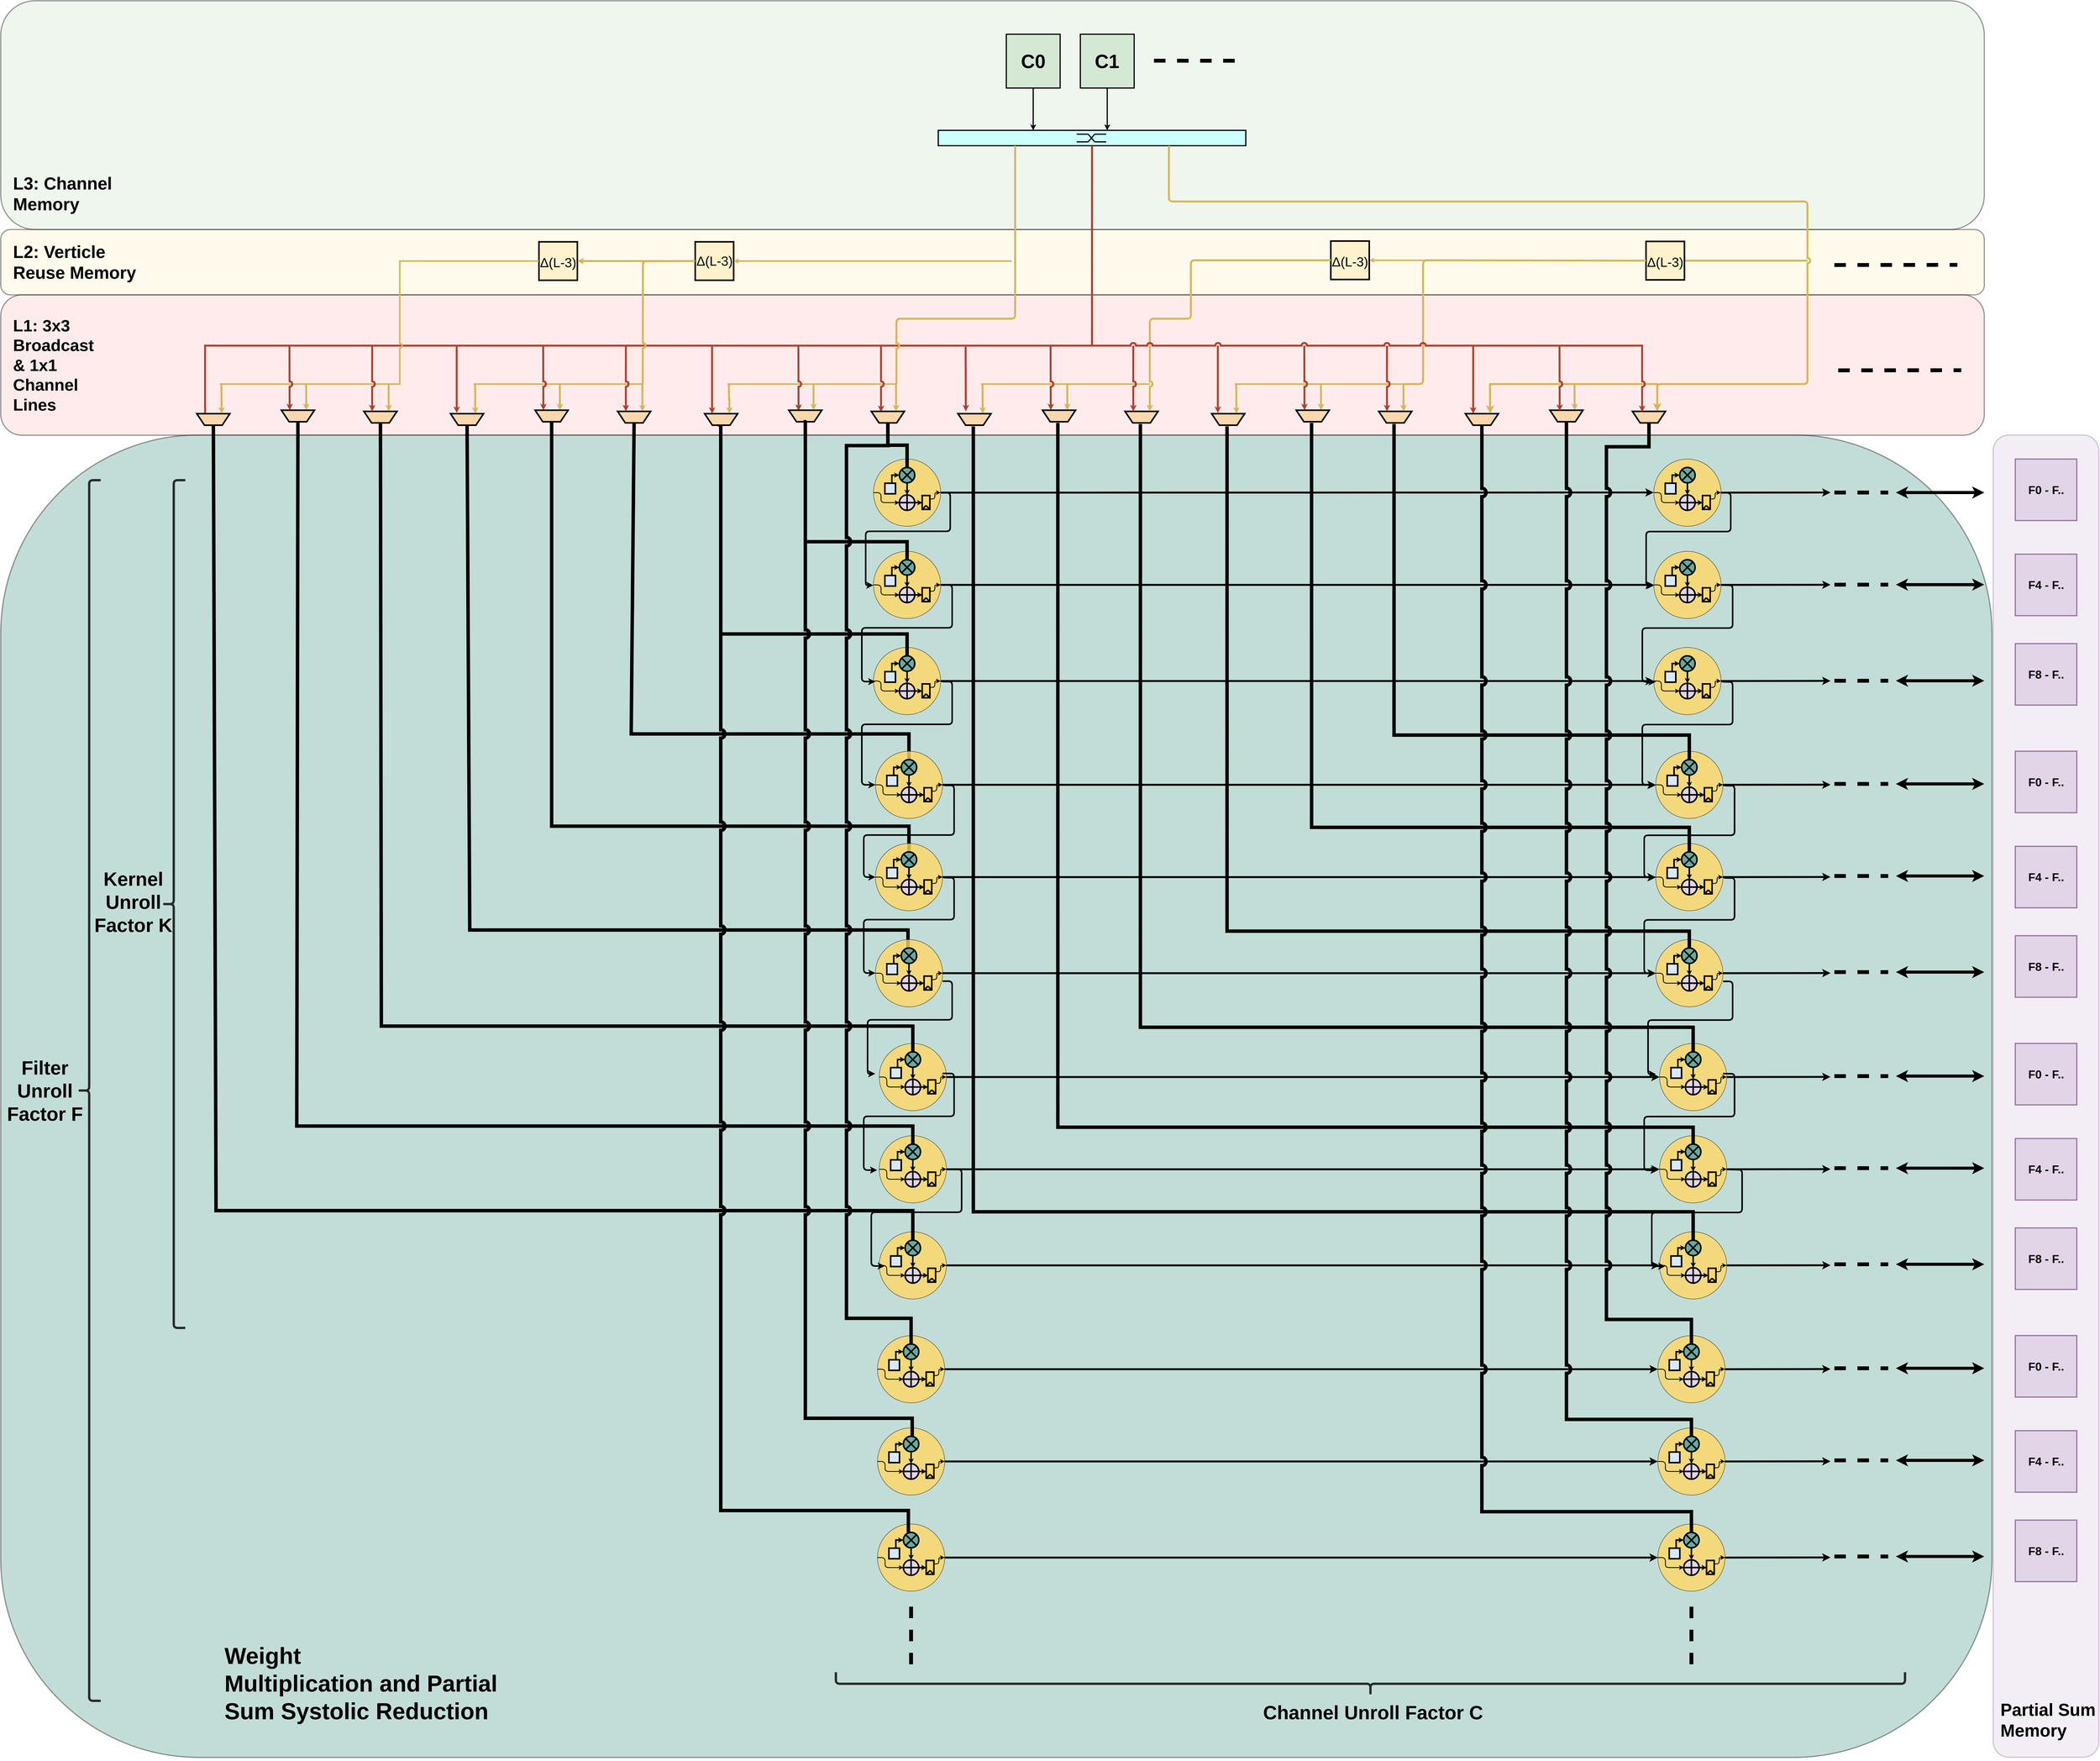 <mxfile>
    <diagram id="b-QZY7A2Yf38U9uRUEZ3" name="Page-1">
        <mxGraphModel dx="6875" dy="5605" grid="1" gridSize="10" guides="1" tooltips="1" connect="1" arrows="1" fold="1" page="1" pageScale="1" pageWidth="1100" pageHeight="850" math="0" shadow="0">
            <root>
                <mxCell id="0"/>
                <mxCell id="1" parent="0"/>
                <mxCell id="772" value="" style="rounded=1;whiteSpace=wrap;html=1;fillColor=#67AB9F;opacity=40;strokeColor=#000000;glass=0;strokeWidth=3;" parent="1" vertex="1">
                    <mxGeometry x="-370" y="459.19" width="5180" height="3440" as="geometry"/>
                </mxCell>
                <mxCell id="773" value="Weight&amp;nbsp;&lt;br style=&quot;font-size: 60px;&quot;&gt;Multiplication and&amp;nbsp;&lt;span style=&quot;font-size: 60px;&quot;&gt;Partial Sum Systolic Reduction&lt;/span&gt;" style="text;html=1;strokeColor=none;fillColor=none;align=left;verticalAlign=middle;whiteSpace=wrap;rounded=0;glass=0;fontSize=60;fontStyle=1" parent="1" vertex="1">
                    <mxGeometry x="210" y="3617" width="720" height="180" as="geometry"/>
                </mxCell>
                <mxCell id="776" value="" style="rounded=1;whiteSpace=wrap;html=1;fillColor=#FFF2CC;opacity=40;strokeColor=#000000;glass=0;strokeWidth=3;" parent="1" vertex="1">
                    <mxGeometry x="-370" y="-75" width="5160" height="170" as="geometry"/>
                </mxCell>
                <mxCell id="777" value="" style="rounded=1;whiteSpace=wrap;html=1;fillColor=#d5e8d4;opacity=40;strokeColor=#000000;glass=0;strokeWidth=3;" parent="1" vertex="1">
                    <mxGeometry x="-370" y="-670" width="5160" height="595" as="geometry"/>
                </mxCell>
                <mxCell id="779" value="" style="group;strokeWidth=3;strokeColor=#000000;" parent="1" vertex="1" connectable="0">
                    <mxGeometry x="2068.84" y="-333" width="800" height="40" as="geometry"/>
                </mxCell>
                <mxCell id="780" value="" style="rounded=0;whiteSpace=wrap;html=1;fillColor=#CCFFFF;strokeWidth=3;strokeColor=#000000;" parent="779" vertex="1">
                    <mxGeometry width="800" height="40" as="geometry"/>
                </mxCell>
                <mxCell id="781" value="" style="group;strokeWidth=3;strokeColor=none;" parent="779" vertex="1" connectable="0">
                    <mxGeometry x="360.005" y="10" width="76.856" height="20" as="geometry"/>
                </mxCell>
                <mxCell id="782" value="" style="endArrow=none;html=1;rounded=0;strokeWidth=3;strokeColor=#000000;" parent="781" edge="1">
                    <mxGeometry width="50" height="50" relative="1" as="geometry">
                        <mxPoint as="sourcePoint"/>
                        <mxPoint x="29.888" as="targetPoint"/>
                    </mxGeometry>
                </mxCell>
                <mxCell id="783" value="" style="endArrow=none;html=1;rounded=0;strokeWidth=3;strokeColor=#000000;" parent="781" edge="1">
                    <mxGeometry width="50" height="50" relative="1" as="geometry">
                        <mxPoint x="29.888" as="sourcePoint"/>
                        <mxPoint x="46.967" y="20" as="targetPoint"/>
                    </mxGeometry>
                </mxCell>
                <mxCell id="784" value="" style="endArrow=none;html=1;rounded=0;strokeWidth=3;strokeColor=#000000;" parent="781" edge="1">
                    <mxGeometry width="50" height="50" relative="1" as="geometry">
                        <mxPoint x="29.888" y="20" as="sourcePoint"/>
                        <mxPoint x="46.967" as="targetPoint"/>
                    </mxGeometry>
                </mxCell>
                <mxCell id="785" value="" style="endArrow=none;html=1;rounded=0;strokeWidth=3;strokeColor=#000000;" parent="781" edge="1">
                    <mxGeometry width="50" height="50" relative="1" as="geometry">
                        <mxPoint x="46.967" as="sourcePoint"/>
                        <mxPoint x="76.856" as="targetPoint"/>
                    </mxGeometry>
                </mxCell>
                <mxCell id="786" value="" style="endArrow=none;html=1;rounded=0;strokeWidth=3;strokeColor=#000000;" parent="781" edge="1">
                    <mxGeometry width="50" height="50" relative="1" as="geometry">
                        <mxPoint x="46.967" y="20" as="sourcePoint"/>
                        <mxPoint x="76.856" y="20" as="targetPoint"/>
                    </mxGeometry>
                </mxCell>
                <mxCell id="787" value="" style="endArrow=none;html=1;rounded=0;strokeWidth=3;strokeColor=#000000;" parent="781" edge="1">
                    <mxGeometry width="50" height="50" relative="1" as="geometry">
                        <mxPoint y="20" as="sourcePoint"/>
                        <mxPoint x="29.888" y="20" as="targetPoint"/>
                    </mxGeometry>
                </mxCell>
                <mxCell id="789" style="edgeStyle=orthogonalEdgeStyle;rounded=0;orthogonalLoop=1;jettySize=auto;html=1;entryX=0.388;entryY=0.003;entryDx=0;entryDy=0;entryPerimeter=0;strokeWidth=3;strokeColor=#000000;" parent="1" source="790" edge="1">
                    <mxGeometry relative="1" as="geometry">
                        <mxPoint x="2315.76" y="-332.88" as="targetPoint"/>
                    </mxGeometry>
                </mxCell>
                <mxCell id="790" value="C0" style="whiteSpace=wrap;html=1;aspect=fixed;fillColor=#d5e8d4;strokeColor=#000000;strokeWidth=3;fontSize=50;fontStyle=1" parent="1" vertex="1">
                    <mxGeometry x="2245.84" y="-583" width="140" height="140" as="geometry"/>
                </mxCell>
                <mxCell id="795" value="&lt;span style=&quot;font-family: &amp;#34;arial unicode ms&amp;#34; , &amp;#34;lucida sans unicode&amp;#34; , sans-serif ; font-size: 34px ; font-weight: 400&quot;&gt;Δ(L-3)&lt;/span&gt;" style="whiteSpace=wrap;html=1;aspect=fixed;fillColor=#fff2cc;strokeColor=#000000;rotation=90;strokeWidth=4;horizontal=0;fontSize=45;fontStyle=1" parent="1" vertex="1">
                    <mxGeometry x="1030" y="-43" width="100" height="100" as="geometry"/>
                </mxCell>
                <mxCell id="796" style="edgeStyle=orthogonalEdgeStyle;rounded=0;jumpStyle=none;jumpSize=6;orthogonalLoop=1;jettySize=auto;html=1;entryX=0.5;entryY=0;entryDx=0;entryDy=0;startArrow=none;startFill=0;endArrow=classic;endFill=1;startSize=1;endSize=1;strokeColor=#d6b656;strokeWidth=5;fillColor=#fff2cc;" parent="1" target="795" edge="1">
                    <mxGeometry relative="1" as="geometry">
                        <mxPoint x="1430" y="7" as="sourcePoint"/>
                        <mxPoint x="1080" y="44" as="targetPoint"/>
                        <Array as="points">
                            <mxPoint x="1310" y="7"/>
                        </Array>
                    </mxGeometry>
                </mxCell>
                <mxCell id="797" value="&lt;span style=&quot;font-family: &amp;#34;arial unicode ms&amp;#34; , &amp;#34;lucida sans unicode&amp;#34; , sans-serif ; font-size: 34px ; font-weight: 400&quot;&gt;Δ(L-3)&lt;/span&gt;" style="whiteSpace=wrap;html=1;aspect=fixed;fillColor=#fff2cc;strokeColor=#000000;rotation=90;strokeWidth=4;horizontal=0;fontStyle=1" parent="1" vertex="1">
                    <mxGeometry x="1436.52" y="-43" width="100" height="100" as="geometry"/>
                </mxCell>
                <mxCell id="802" style="edgeStyle=orthogonalEdgeStyle;rounded=0;jumpStyle=none;jumpSize=6;orthogonalLoop=1;jettySize=auto;html=1;startArrow=none;startFill=0;endArrow=classic;endFill=1;startSize=1;endSize=1;strokeColor=#d6b656;strokeWidth=4;fillColor=#fff2cc;entryX=0.5;entryY=0;entryDx=0;entryDy=0;" parent="1" edge="1" target="797">
                    <mxGeometry relative="1" as="geometry">
                        <mxPoint x="2260" y="7" as="sourcePoint"/>
                        <mxPoint x="1950" y="-3" as="targetPoint"/>
                        <Array as="points">
                            <mxPoint x="2260" y="7"/>
                            <mxPoint x="2260" y="7"/>
                        </Array>
                    </mxGeometry>
                </mxCell>
                <mxCell id="803" style="edgeStyle=orthogonalEdgeStyle;rounded=0;orthogonalLoop=1;jettySize=auto;html=1;entryX=0.388;entryY=0.003;entryDx=0;entryDy=0;entryPerimeter=0;strokeWidth=3;strokeColor=#000000;" parent="1" source="804" edge="1">
                    <mxGeometry relative="1" as="geometry">
                        <mxPoint x="2508.36" y="-332.88" as="targetPoint"/>
                    </mxGeometry>
                </mxCell>
                <mxCell id="804" value="C1" style="whiteSpace=wrap;html=1;aspect=fixed;fillColor=#d5e8d4;strokeColor=#000000;strokeWidth=3;fontSize=50;fontStyle=1" parent="1" vertex="1">
                    <mxGeometry x="2438.44" y="-583" width="140" height="140" as="geometry"/>
                </mxCell>
                <mxCell id="805" value="" style="endArrow=none;dashed=1;html=1;rounded=0;strokeWidth=10;jumpStyle=arc;strokeColor=#000000;" parent="1" edge="1">
                    <mxGeometry width="50" height="50" relative="1" as="geometry">
                        <mxPoint x="4400.0" y="17.34" as="sourcePoint"/>
                        <mxPoint x="4720.0" y="17" as="targetPoint"/>
                    </mxGeometry>
                </mxCell>
                <mxCell id="817" value="&lt;span style=&quot;color: rgb(0, 0, 0); font-family: helvetica; font-size: 45px; font-style: normal; font-weight: 400; letter-spacing: normal; text-align: center; text-indent: 0px; text-transform: none; word-spacing: 0px; background-color: rgb(255, 242, 204); display: inline; float: none;&quot;&gt;Y-1&lt;/span&gt;" style="whiteSpace=wrap;html=1;aspect=fixed;fillColor=#fff2cc;strokeColor=#000000;rotation=90;strokeWidth=4;horizontal=0;" parent="1" vertex="1">
                    <mxGeometry x="3090" y="-45" width="100" height="100" as="geometry"/>
                </mxCell>
                <mxCell id="818" style="edgeStyle=orthogonalEdgeStyle;rounded=0;jumpStyle=none;jumpSize=6;orthogonalLoop=1;jettySize=auto;html=1;entryX=0.5;entryY=0;entryDx=0;entryDy=0;startArrow=none;startFill=0;endArrow=classic;endFill=1;startSize=1;endSize=1;strokeColor=#d6b656;strokeWidth=4;fillColor=#fff2cc;" parent="1" target="817" edge="1">
                    <mxGeometry relative="1" as="geometry">
                        <mxPoint x="3340" y="7" as="sourcePoint"/>
                        <mxPoint x="3140" y="42" as="targetPoint"/>
                        <Array as="points">
                            <mxPoint x="3340" y="5"/>
                        </Array>
                    </mxGeometry>
                </mxCell>
                <mxCell id="821" value="" style="endArrow=none;dashed=1;html=1;rounded=0;strokeWidth=10;jumpStyle=arc;strokeColor=#000000;" parent="1" edge="1">
                    <mxGeometry width="50" height="50" relative="1" as="geometry">
                        <mxPoint x="2630" y="-514.09" as="sourcePoint"/>
                        <mxPoint x="2850" y="-514" as="targetPoint"/>
                    </mxGeometry>
                </mxCell>
                <mxCell id="822" value="L3: Channel Memory" style="text;html=1;strokeColor=none;fillColor=none;align=left;verticalAlign=middle;whiteSpace=wrap;rounded=0;glass=0;fontSize=45;fontStyle=1" parent="1" vertex="1">
                    <mxGeometry x="-340" y="-263" width="270" height="190" as="geometry"/>
                </mxCell>
                <mxCell id="823" value="L2: Verticle Reuse Memory" style="text;html=1;strokeColor=none;fillColor=none;align=left;verticalAlign=middle;whiteSpace=wrap;rounded=0;glass=0;fontSize=45;fontStyle=1" parent="1" vertex="1">
                    <mxGeometry x="-340" y="-55" width="380" height="130" as="geometry"/>
                </mxCell>
                <mxCell id="828" value="&lt;span style=&quot;font-family: &amp;#34;arial unicode ms&amp;#34; , &amp;#34;lucida sans unicode&amp;#34; , sans-serif ; font-size: 34px ; font-weight: 400&quot;&gt;Δ(L-3)&lt;/span&gt;" style="whiteSpace=wrap;html=1;aspect=fixed;fillColor=#fff2cc;strokeColor=#000000;rotation=90;strokeWidth=4;horizontal=0;fontSize=45;fontStyle=1" parent="1" vertex="1">
                    <mxGeometry x="3090" y="-45" width="100" height="100" as="geometry"/>
                </mxCell>
                <mxCell id="3059" style="edgeStyle=none;html=1;exitX=0.5;exitY=0;exitDx=0;exitDy=0;endArrow=none;endFill=0;strokeWidth=5;strokeColor=#D6B656;" edge="1" parent="1" source="834">
                    <mxGeometry relative="1" as="geometry">
                        <mxPoint x="4330.348" y="6.048" as="targetPoint"/>
                    </mxGeometry>
                </mxCell>
                <mxCell id="834" value="&lt;span style=&quot;font-family: &amp;#34;arial unicode ms&amp;#34; , &amp;#34;lucida sans unicode&amp;#34; , sans-serif ; font-size: 34px ; font-weight: 400&quot;&gt;Δ(L-3)&lt;/span&gt;" style="whiteSpace=wrap;html=1;aspect=fixed;fillColor=#fff2cc;strokeColor=#000000;rotation=90;strokeWidth=4;horizontal=0;fontSize=45;fontStyle=1" parent="1" vertex="1">
                    <mxGeometry x="3910" y="-44" width="100" height="100" as="geometry"/>
                </mxCell>
                <mxCell id="1955" value="" style="rounded=1;whiteSpace=wrap;html=1;fillColor=#e1d5e7;opacity=40;strokeColor=#9673a6;glass=0;strokeWidth=3;rotation=90;" parent="1" vertex="1">
                    <mxGeometry x="3230.95" y="2041.69" width="3439.37" height="275" as="geometry"/>
                </mxCell>
                <mxCell id="1956" value="F0 - F.." style="whiteSpace=wrap;html=1;aspect=fixed;fillColor=#e1d5e7;strokeColor=#9673a6;strokeWidth=3;rotation=90;fontSize=30;horizontal=0;fontStyle=1" parent="1" vertex="1">
                    <mxGeometry x="4870.62" y="522" width="160" height="160" as="geometry"/>
                </mxCell>
                <mxCell id="1957" value="Partial Sum Memory" style="text;html=1;strokeColor=none;fillColor=none;align=left;verticalAlign=middle;whiteSpace=wrap;rounded=0;glass=0;fontSize=45;fontStyle=1" parent="1" vertex="1">
                    <mxGeometry x="4830" y="3697" width="260" height="210.17" as="geometry"/>
                </mxCell>
                <mxCell id="1958" value="F4 - F.." style="whiteSpace=wrap;html=1;aspect=fixed;fillColor=#e1d5e7;strokeColor=#9673a6;strokeWidth=3;rotation=90;fontSize=30;horizontal=0;fontStyle=1" parent="1" vertex="1">
                    <mxGeometry x="4870.62" y="769.42" width="160" height="160" as="geometry"/>
                </mxCell>
                <mxCell id="1959" value="F8 - F.." style="whiteSpace=wrap;html=1;aspect=fixed;fillColor=#e1d5e7;strokeColor=#9673a6;strokeWidth=3;rotation=90;fontSize=30;horizontal=0;fontStyle=1" parent="1" vertex="1">
                    <mxGeometry x="4870.62" y="1002" width="160" height="160" as="geometry"/>
                </mxCell>
                <mxCell id="1961" value="" style="endArrow=none;dashed=1;html=1;rounded=0;strokeWidth=10;jumpStyle=arc;strokeColor=#000000;" parent="1" edge="1">
                    <mxGeometry width="50" height="50" relative="1" as="geometry">
                        <mxPoint x="4410.0" y="291.34" as="sourcePoint"/>
                        <mxPoint x="4730.0" y="291" as="targetPoint"/>
                    </mxGeometry>
                </mxCell>
                <mxCell id="1964" value="" style="endArrow=classic;startArrow=classic;html=1;rounded=1;fontSize=30;fontColor=#990000;strokeColor=#000000;strokeWidth=8;jumpStyle=arc;" parent="1" edge="1">
                    <mxGeometry width="50" height="50" relative="1" as="geometry">
                        <mxPoint x="4560" y="609.18" as="sourcePoint"/>
                        <mxPoint x="4790" y="609.18" as="targetPoint"/>
                    </mxGeometry>
                </mxCell>
                <mxCell id="1983" value="" style="shape=curlyBracket;whiteSpace=wrap;html=1;rounded=1;fontSize=30;fontColor=#990000;strokeColor=#000000;fillColor=#FFD966;opacity=80;size=0.5;strokeWidth=6;" parent="1" vertex="1">
                    <mxGeometry x="-170" y="577" width="60" height="3175" as="geometry"/>
                </mxCell>
                <mxCell id="1984" value="&lt;font color=&quot;#000000&quot; size=&quot;1&quot;&gt;&lt;b style=&quot;font-size: 50px&quot;&gt;Filter Unroll Factor F&lt;/b&gt;&lt;/font&gt;" style="text;html=1;strokeColor=none;fillColor=none;align=center;verticalAlign=middle;whiteSpace=wrap;rounded=0;fontSize=30;fontColor=#990000;opacity=80;" parent="1" vertex="1">
                    <mxGeometry x="-370" y="1959.5" width="230" height="410" as="geometry"/>
                </mxCell>
                <mxCell id="1985" value="" style="shape=curlyBracket;whiteSpace=wrap;html=1;rounded=1;fontSize=30;fontColor=#990000;strokeColor=#000000;fillColor=#FFD966;opacity=80;size=0.5;strokeWidth=6;rotation=0;" parent="1" vertex="1">
                    <mxGeometry x="50" y="577" width="60" height="2205" as="geometry"/>
                </mxCell>
                <mxCell id="1986" value="" style="shape=curlyBracket;whiteSpace=wrap;html=1;rounded=1;fontSize=30;fontColor=#990000;strokeColor=#000000;fillColor=#FFD966;opacity=80;size=0.5;strokeWidth=6;rotation=-90;" parent="1" vertex="1">
                    <mxGeometry x="3163.13" y="2317" width="60" height="2781.25" as="geometry"/>
                </mxCell>
                <mxCell id="1987" value="&lt;font color=&quot;#000000&quot; size=&quot;1&quot;&gt;&lt;b style=&quot;font-size: 50px&quot;&gt;Kernel Unroll Factor K&lt;/b&gt;&lt;/font&gt;" style="text;html=1;strokeColor=none;fillColor=none;align=center;verticalAlign=middle;whiteSpace=wrap;rounded=0;fontSize=30;fontColor=#990000;opacity=80;rotation=0;" parent="1" vertex="1">
                    <mxGeometry x="-140" y="1659.33" width="230" height="30" as="geometry"/>
                </mxCell>
                <mxCell id="1988" value="&lt;font color=&quot;#000000&quot; size=&quot;1&quot;&gt;&lt;b style=&quot;font-size: 50px&quot;&gt;Channel Unroll Factor C&lt;/b&gt;&lt;/font&gt;" style="text;html=1;strokeColor=none;fillColor=none;align=center;verticalAlign=middle;whiteSpace=wrap;rounded=0;fontSize=30;fontColor=#990000;opacity=80;" parent="1" vertex="1">
                    <mxGeometry x="2880" y="3767" width="640" height="30" as="geometry"/>
                </mxCell>
                <mxCell id="1614" value="" style="endArrow=none;dashed=1;html=1;rounded=0;strokeWidth=10;jumpStyle=arc;strokeColor=#000000;" parent="1" edge="1">
                    <mxGeometry x="210" y="522.17" width="50" height="50" as="geometry">
                        <mxPoint x="4400" y="609.18" as="sourcePoint"/>
                        <mxPoint x="4540.0" y="609.18" as="targetPoint"/>
                    </mxGeometry>
                </mxCell>
                <mxCell id="2145" style="edgeStyle=orthogonalEdgeStyle;rounded=0;orthogonalLoop=1;jettySize=auto;html=1;fontSize=30;fontColor=#990000;startArrow=none;startFill=0;endArrow=classic;endFill=1;strokeWidth=5;exitX=1;exitY=0.5;exitDx=0;exitDy=0;entryX=0;entryY=0.5;entryDx=0;entryDy=0;" parent="1" source="2146" target="2587" edge="1">
                    <mxGeometry relative="1" as="geometry">
                        <mxPoint x="2124.97" y="1369.41" as="targetPoint"/>
                        <Array as="points"/>
                    </mxGeometry>
                </mxCell>
                <mxCell id="2127" style="edgeStyle=orthogonalEdgeStyle;rounded=0;orthogonalLoop=1;jettySize=auto;html=1;fontSize=30;fontColor=#990000;startArrow=none;startFill=0;endArrow=classic;endFill=1;strokeWidth=5;exitX=1;exitY=0.5;exitDx=0;exitDy=0;entryX=0;entryY=0.5;entryDx=0;entryDy=0;" parent="1" source="2128" target="2569" edge="1">
                    <mxGeometry relative="1" as="geometry">
                        <mxPoint x="2124.97" y="1609.41" as="targetPoint"/>
                        <Array as="points"/>
                    </mxGeometry>
                </mxCell>
                <mxCell id="2208" style="edgeStyle=orthogonalEdgeStyle;rounded=0;orthogonalLoop=1;jettySize=auto;html=1;fontSize=30;fontColor=#990000;startArrow=none;startFill=0;endArrow=classic;endFill=1;strokeWidth=5;exitX=1;exitY=0.5;exitDx=0;exitDy=0;entryX=0;entryY=0.5;entryDx=0;entryDy=0;" parent="1" source="2209" target="2649" edge="1">
                    <mxGeometry relative="1" as="geometry">
                        <mxPoint x="2980.203" y="2129" as="targetPoint"/>
                        <Array as="points"/>
                    </mxGeometry>
                </mxCell>
                <mxCell id="2190" style="edgeStyle=orthogonalEdgeStyle;rounded=0;orthogonalLoop=1;jettySize=auto;html=1;fontSize=30;fontColor=#990000;startArrow=none;startFill=0;endArrow=classic;endFill=1;strokeWidth=5;exitX=1;exitY=0.5;exitDx=0;exitDy=0;entryX=0;entryY=0.5;entryDx=0;entryDy=0;" parent="1" source="2191" target="2631" edge="1">
                    <mxGeometry relative="1" as="geometry">
                        <mxPoint x="2134.97" y="2369.41" as="targetPoint"/>
                        <Array as="points"/>
                    </mxGeometry>
                </mxCell>
                <mxCell id="2460" style="edgeStyle=orthogonalEdgeStyle;rounded=0;orthogonalLoop=1;jettySize=auto;html=1;fontSize=30;fontColor=#990000;startArrow=none;startFill=0;endArrow=classic;endFill=1;strokeWidth=5;exitX=1;exitY=0.5;exitDx=0;exitDy=0;entryX=0;entryY=0.5;entryDx=0;entryDy=0;" parent="1" source="2461" target="2712" edge="1">
                    <mxGeometry relative="1" as="geometry">
                        <mxPoint x="2130.45" y="2889.41" as="targetPoint"/>
                        <Array as="points"/>
                    </mxGeometry>
                </mxCell>
                <mxCell id="2442" style="edgeStyle=orthogonalEdgeStyle;rounded=0;orthogonalLoop=1;jettySize=auto;html=1;fontSize=30;fontColor=#990000;startArrow=none;startFill=0;endArrow=classic;endFill=1;strokeWidth=5;exitX=1;exitY=0.5;exitDx=0;exitDy=0;entryX=0;entryY=0.5;entryDx=0;entryDy=0;" parent="1" source="2443" target="2694" edge="1">
                    <mxGeometry relative="1" as="geometry">
                        <mxPoint x="2130.45" y="3129.41" as="targetPoint"/>
                        <Array as="points"/>
                    </mxGeometry>
                </mxCell>
                <mxCell id="2488" value="" style="group" parent="1" vertex="1" connectable="0">
                    <mxGeometry x="3930.26" y="1012" width="199.74" height="174.83" as="geometry"/>
                </mxCell>
                <mxCell id="2489" style="edgeStyle=orthogonalEdgeStyle;rounded=0;orthogonalLoop=1;jettySize=auto;html=1;fontSize=30;fontColor=#990000;startArrow=none;startFill=0;endArrow=classic;endFill=1;strokeWidth=5;exitX=1;exitY=0.5;exitDx=0;exitDy=0;" parent="2488" source="2490" edge="1">
                    <mxGeometry relative="1" as="geometry">
                        <mxPoint x="459.74" y="87" as="targetPoint"/>
                        <Array as="points">
                            <mxPoint x="199.74" y="87.41"/>
                            <mxPoint x="199.74" y="87.41"/>
                        </Array>
                    </mxGeometry>
                </mxCell>
                <mxCell id="2490" value="" style="ellipse;whiteSpace=wrap;html=1;aspect=fixed;fontSize=30;strokeColor=#000000;fillColor=#FFD966;opacity=80;" parent="2488" vertex="1">
                    <mxGeometry width="174.83" height="174.83" as="geometry"/>
                </mxCell>
                <mxCell id="2491" value="" style="ellipse;whiteSpace=wrap;html=1;aspect=fixed;fillColor=#67AB9F;strokeWidth=4;strokeColor=#000000;" parent="2488" vertex="1">
                    <mxGeometry x="67.41" y="21.91" width="40" height="40" as="geometry"/>
                </mxCell>
                <mxCell id="2492" value="" style="endArrow=none;html=1;rounded=0;strokeColor=#000000;strokeWidth=4;exitX=0;exitY=0;exitDx=0;exitDy=0;entryX=1;entryY=1;entryDx=0;entryDy=0;" parent="2488" source="2491" target="2491" edge="1">
                    <mxGeometry width="50" height="50" relative="1" as="geometry">
                        <mxPoint x="72.41" y="53.66" as="sourcePoint"/>
                        <mxPoint x="97.41" y="22.41" as="targetPoint"/>
                    </mxGeometry>
                </mxCell>
                <mxCell id="2493" value="" style="endArrow=none;html=1;rounded=0;strokeColor=#000000;strokeWidth=4;exitX=0;exitY=1;exitDx=0;exitDy=0;entryX=1;entryY=0;entryDx=0;entryDy=0;" parent="2488" source="2491" target="2491" edge="1">
                    <mxGeometry width="50" height="50" relative="1" as="geometry">
                        <mxPoint x="28.268" y="-1.518" as="sourcePoint"/>
                        <mxPoint x="56.721" y="33.623" as="targetPoint"/>
                    </mxGeometry>
                </mxCell>
                <mxCell id="2494" style="edgeStyle=orthogonalEdgeStyle;rounded=0;jumpStyle=none;jumpSize=6;orthogonalLoop=1;jettySize=auto;html=1;entryX=0;entryY=0.5;entryDx=0;entryDy=0;startArrow=none;startFill=0;endArrow=classic;endFill=1;startSize=1;endSize=1;strokeColor=#000000;strokeWidth=4;" parent="2488" source="2495" target="2491" edge="1">
                    <mxGeometry relative="1" as="geometry">
                        <Array as="points">
                            <mxPoint x="47.74" y="42.41"/>
                        </Array>
                    </mxGeometry>
                </mxCell>
                <mxCell id="2495" value="" style="whiteSpace=wrap;html=1;aspect=fixed;fillColor=#dae8fc;strokeColor=#000000;strokeWidth=4;" parent="2488" vertex="1">
                    <mxGeometry x="29.74" y="62.91" width="27.5" height="27.5" as="geometry"/>
                </mxCell>
                <mxCell id="2496" value="" style="ellipse;whiteSpace=wrap;html=1;aspect=fixed;fillColor=#e1d5e7;strokeColor=#000000;strokeWidth=4;" parent="2488" vertex="1">
                    <mxGeometry x="67.41" y="93.41" width="40" height="40" as="geometry"/>
                </mxCell>
                <mxCell id="2497" value="" style="endArrow=none;html=1;rounded=0;strokeColor=#000000;entryX=0.5;entryY=0;entryDx=0;entryDy=0;exitX=0.5;exitY=1;exitDx=0;exitDy=0;strokeWidth=4;" parent="2488" source="2496" target="2496" edge="1">
                    <mxGeometry width="50" height="50" relative="1" as="geometry">
                        <mxPoint x="67.41" y="68.41" as="sourcePoint"/>
                        <mxPoint x="117.41" y="18.41" as="targetPoint"/>
                    </mxGeometry>
                </mxCell>
                <mxCell id="2498" style="edgeStyle=orthogonalEdgeStyle;rounded=0;jumpStyle=none;jumpSize=6;orthogonalLoop=1;jettySize=auto;html=1;entryX=0.5;entryY=0;entryDx=0;entryDy=0;startArrow=none;startFill=0;endArrow=classic;endFill=1;startSize=1;endSize=1;strokeColor=#000000;strokeWidth=4;" parent="2488" source="2491" target="2496" edge="1">
                    <mxGeometry relative="1" as="geometry"/>
                </mxCell>
                <mxCell id="2499" value="" style="endArrow=none;html=1;rounded=0;strokeColor=#000000;entryX=0;entryY=0.5;entryDx=0;entryDy=0;exitX=1;exitY=0.5;exitDx=0;exitDy=0;strokeWidth=4;" parent="2488" source="2496" target="2496" edge="1">
                    <mxGeometry width="50" height="50" relative="1" as="geometry">
                        <mxPoint x="117.41" y="-31.59" as="sourcePoint"/>
                        <mxPoint x="117.41" y="-91.59" as="targetPoint"/>
                    </mxGeometry>
                </mxCell>
                <mxCell id="2500" style="edgeStyle=orthogonalEdgeStyle;rounded=1;orthogonalLoop=1;jettySize=auto;html=1;exitX=1;exitY=0.25;exitDx=0;exitDy=0;entryX=1;entryY=0.5;entryDx=0;entryDy=0;fontSize=30;fontColor=#990000;startArrow=none;startFill=0;endArrow=classic;endFill=1;strokeWidth=2;" parent="2488" source="2501" target="2490" edge="1">
                    <mxGeometry relative="1" as="geometry">
                        <Array as="points">
                            <mxPoint x="159.74" y="104.41"/>
                            <mxPoint x="159.74" y="87.41"/>
                        </Array>
                    </mxGeometry>
                </mxCell>
                <mxCell id="2501" value="" style="rounded=0;whiteSpace=wrap;html=1;glass=0;strokeColor=#000000;strokeWidth=4;fillColor=#FFD966;" parent="2488" vertex="1">
                    <mxGeometry x="126.66" y="94.91" width="20" height="36" as="geometry"/>
                </mxCell>
                <mxCell id="2502" value="" style="endArrow=none;html=1;rounded=0;startSize=1;endSize=1;strokeColor=#000000;strokeWidth=4;jumpStyle=none;jumpSize=6;" parent="2488" edge="1">
                    <mxGeometry width="50" height="50" relative="1" as="geometry">
                        <mxPoint x="126.66" y="131.41" as="sourcePoint"/>
                        <mxPoint x="136.66" y="120.91" as="targetPoint"/>
                    </mxGeometry>
                </mxCell>
                <mxCell id="2503" value="" style="endArrow=none;html=1;rounded=0;startSize=1;endSize=1;strokeColor=#000000;strokeWidth=4;jumpStyle=none;jumpSize=6;" parent="2488" edge="1">
                    <mxGeometry width="50" height="50" relative="1" as="geometry">
                        <mxPoint x="136.66" y="120.91" as="sourcePoint"/>
                        <mxPoint x="146.66" y="130.91" as="targetPoint"/>
                    </mxGeometry>
                </mxCell>
                <mxCell id="2504" style="edgeStyle=orthogonalEdgeStyle;rounded=0;jumpStyle=none;jumpSize=6;orthogonalLoop=1;jettySize=auto;html=1;entryX=0;entryY=0.5;entryDx=0;entryDy=0;startArrow=none;startFill=0;endArrow=classic;endFill=1;startSize=1;endSize=1;strokeColor=#000000;strokeWidth=4;" parent="2488" source="2496" target="2501" edge="1">
                    <mxGeometry relative="1" as="geometry"/>
                </mxCell>
                <mxCell id="2505" style="rounded=1;orthogonalLoop=1;jettySize=auto;html=1;exitX=0;exitY=0.5;exitDx=0;exitDy=0;entryX=0;entryY=0.5;entryDx=0;entryDy=0;fontSize=30;fontColor=#990000;startArrow=none;startFill=0;endArrow=classic;endFill=1;strokeWidth=2;edgeStyle=orthogonalEdgeStyle;" parent="2488" source="2490" target="2496" edge="1">
                    <mxGeometry relative="1" as="geometry">
                        <Array as="points">
                            <mxPoint x="19.74" y="87.41"/>
                            <mxPoint x="19.74" y="113.41"/>
                        </Array>
                    </mxGeometry>
                </mxCell>
                <mxCell id="2506" value="" style="group" parent="1" vertex="1" connectable="0">
                    <mxGeometry x="3930.26" y="762" width="199.74" height="174.83" as="geometry"/>
                </mxCell>
                <mxCell id="2507" style="edgeStyle=orthogonalEdgeStyle;rounded=0;orthogonalLoop=1;jettySize=auto;html=1;fontSize=30;fontColor=#990000;startArrow=none;startFill=0;endArrow=classic;endFill=1;strokeWidth=5;exitX=1;exitY=0.5;exitDx=0;exitDy=0;" parent="2506" source="2508" edge="1">
                    <mxGeometry relative="1" as="geometry">
                        <mxPoint x="459.74" y="87" as="targetPoint"/>
                        <Array as="points">
                            <mxPoint x="199.74" y="87.41"/>
                            <mxPoint x="199.74" y="87.41"/>
                        </Array>
                    </mxGeometry>
                </mxCell>
                <mxCell id="2508" value="" style="ellipse;whiteSpace=wrap;html=1;aspect=fixed;fontSize=30;strokeColor=#000000;fillColor=#FFD966;opacity=80;" parent="2506" vertex="1">
                    <mxGeometry width="174.83" height="174.83" as="geometry"/>
                </mxCell>
                <mxCell id="2509" value="" style="ellipse;whiteSpace=wrap;html=1;aspect=fixed;fillColor=#67AB9F;strokeWidth=4;strokeColor=#000000;" parent="2506" vertex="1">
                    <mxGeometry x="67.41" y="21.91" width="40" height="40" as="geometry"/>
                </mxCell>
                <mxCell id="2510" value="" style="endArrow=none;html=1;rounded=0;strokeColor=#000000;strokeWidth=4;exitX=0;exitY=0;exitDx=0;exitDy=0;entryX=1;entryY=1;entryDx=0;entryDy=0;" parent="2506" source="2509" target="2509" edge="1">
                    <mxGeometry width="50" height="50" relative="1" as="geometry">
                        <mxPoint x="72.41" y="53.66" as="sourcePoint"/>
                        <mxPoint x="97.41" y="22.41" as="targetPoint"/>
                    </mxGeometry>
                </mxCell>
                <mxCell id="2511" value="" style="endArrow=none;html=1;rounded=0;strokeColor=#000000;strokeWidth=4;exitX=0;exitY=1;exitDx=0;exitDy=0;entryX=1;entryY=0;entryDx=0;entryDy=0;" parent="2506" source="2509" target="2509" edge="1">
                    <mxGeometry width="50" height="50" relative="1" as="geometry">
                        <mxPoint x="28.268" y="-1.518" as="sourcePoint"/>
                        <mxPoint x="56.721" y="33.623" as="targetPoint"/>
                    </mxGeometry>
                </mxCell>
                <mxCell id="2512" style="edgeStyle=orthogonalEdgeStyle;rounded=0;jumpStyle=none;jumpSize=6;orthogonalLoop=1;jettySize=auto;html=1;entryX=0;entryY=0.5;entryDx=0;entryDy=0;startArrow=none;startFill=0;endArrow=classic;endFill=1;startSize=1;endSize=1;strokeColor=#000000;strokeWidth=4;" parent="2506" source="2513" target="2509" edge="1">
                    <mxGeometry relative="1" as="geometry">
                        <Array as="points">
                            <mxPoint x="47.74" y="42.41"/>
                        </Array>
                    </mxGeometry>
                </mxCell>
                <mxCell id="2513" value="" style="whiteSpace=wrap;html=1;aspect=fixed;fillColor=#dae8fc;strokeColor=#000000;strokeWidth=4;" parent="2506" vertex="1">
                    <mxGeometry x="29.74" y="62.91" width="27.5" height="27.5" as="geometry"/>
                </mxCell>
                <mxCell id="2514" value="" style="ellipse;whiteSpace=wrap;html=1;aspect=fixed;fillColor=#e1d5e7;strokeColor=#000000;strokeWidth=4;" parent="2506" vertex="1">
                    <mxGeometry x="67.41" y="93.41" width="40" height="40" as="geometry"/>
                </mxCell>
                <mxCell id="2515" value="" style="endArrow=none;html=1;rounded=0;strokeColor=#000000;entryX=0.5;entryY=0;entryDx=0;entryDy=0;exitX=0.5;exitY=1;exitDx=0;exitDy=0;strokeWidth=4;" parent="2506" source="2514" target="2514" edge="1">
                    <mxGeometry width="50" height="50" relative="1" as="geometry">
                        <mxPoint x="67.41" y="68.41" as="sourcePoint"/>
                        <mxPoint x="117.41" y="18.41" as="targetPoint"/>
                    </mxGeometry>
                </mxCell>
                <mxCell id="2516" style="edgeStyle=orthogonalEdgeStyle;rounded=0;jumpStyle=none;jumpSize=6;orthogonalLoop=1;jettySize=auto;html=1;entryX=0.5;entryY=0;entryDx=0;entryDy=0;startArrow=none;startFill=0;endArrow=classic;endFill=1;startSize=1;endSize=1;strokeColor=#000000;strokeWidth=4;" parent="2506" source="2509" target="2514" edge="1">
                    <mxGeometry relative="1" as="geometry"/>
                </mxCell>
                <mxCell id="2517" value="" style="endArrow=none;html=1;rounded=0;strokeColor=#000000;entryX=0;entryY=0.5;entryDx=0;entryDy=0;exitX=1;exitY=0.5;exitDx=0;exitDy=0;strokeWidth=4;" parent="2506" source="2514" target="2514" edge="1">
                    <mxGeometry width="50" height="50" relative="1" as="geometry">
                        <mxPoint x="117.41" y="-31.59" as="sourcePoint"/>
                        <mxPoint x="117.41" y="-91.59" as="targetPoint"/>
                    </mxGeometry>
                </mxCell>
                <mxCell id="2518" style="edgeStyle=orthogonalEdgeStyle;rounded=1;orthogonalLoop=1;jettySize=auto;html=1;exitX=1;exitY=0.25;exitDx=0;exitDy=0;entryX=1;entryY=0.5;entryDx=0;entryDy=0;fontSize=30;fontColor=#990000;startArrow=none;startFill=0;endArrow=classic;endFill=1;strokeWidth=2;" parent="2506" source="2519" target="2508" edge="1">
                    <mxGeometry relative="1" as="geometry">
                        <Array as="points">
                            <mxPoint x="159.74" y="104.41"/>
                            <mxPoint x="159.74" y="87.41"/>
                        </Array>
                    </mxGeometry>
                </mxCell>
                <mxCell id="2519" value="" style="rounded=0;whiteSpace=wrap;html=1;glass=0;strokeColor=#000000;strokeWidth=4;fillColor=#FFD966;" parent="2506" vertex="1">
                    <mxGeometry x="126.66" y="94.91" width="20" height="36" as="geometry"/>
                </mxCell>
                <mxCell id="2520" value="" style="endArrow=none;html=1;rounded=0;startSize=1;endSize=1;strokeColor=#000000;strokeWidth=4;jumpStyle=none;jumpSize=6;" parent="2506" edge="1">
                    <mxGeometry width="50" height="50" relative="1" as="geometry">
                        <mxPoint x="126.66" y="131.41" as="sourcePoint"/>
                        <mxPoint x="136.66" y="120.91" as="targetPoint"/>
                    </mxGeometry>
                </mxCell>
                <mxCell id="2521" value="" style="endArrow=none;html=1;rounded=0;startSize=1;endSize=1;strokeColor=#000000;strokeWidth=4;jumpStyle=none;jumpSize=6;" parent="2506" edge="1">
                    <mxGeometry width="50" height="50" relative="1" as="geometry">
                        <mxPoint x="136.66" y="120.91" as="sourcePoint"/>
                        <mxPoint x="146.66" y="130.91" as="targetPoint"/>
                    </mxGeometry>
                </mxCell>
                <mxCell id="2522" style="edgeStyle=orthogonalEdgeStyle;rounded=0;jumpStyle=none;jumpSize=6;orthogonalLoop=1;jettySize=auto;html=1;entryX=0;entryY=0.5;entryDx=0;entryDy=0;startArrow=none;startFill=0;endArrow=classic;endFill=1;startSize=1;endSize=1;strokeColor=#000000;strokeWidth=4;" parent="2506" source="2514" target="2519" edge="1">
                    <mxGeometry relative="1" as="geometry"/>
                </mxCell>
                <mxCell id="2523" style="rounded=1;orthogonalLoop=1;jettySize=auto;html=1;exitX=0;exitY=0.5;exitDx=0;exitDy=0;entryX=0;entryY=0.5;entryDx=0;entryDy=0;fontSize=30;fontColor=#990000;startArrow=none;startFill=0;endArrow=classic;endFill=1;strokeWidth=2;edgeStyle=orthogonalEdgeStyle;" parent="2506" source="2508" target="2514" edge="1">
                    <mxGeometry relative="1" as="geometry">
                        <Array as="points">
                            <mxPoint x="19.74" y="87.41"/>
                            <mxPoint x="19.74" y="113.41"/>
                        </Array>
                    </mxGeometry>
                </mxCell>
                <mxCell id="2524" value="" style="group" parent="1" vertex="1" connectable="0">
                    <mxGeometry x="3930.26" y="522" width="199.74" height="174.83" as="geometry"/>
                </mxCell>
                <mxCell id="2525" style="edgeStyle=orthogonalEdgeStyle;rounded=0;orthogonalLoop=1;jettySize=auto;html=1;fontSize=30;fontColor=#990000;startArrow=none;startFill=0;endArrow=classic;endFill=1;strokeWidth=5;exitX=1;exitY=0.5;exitDx=0;exitDy=0;" parent="2524" source="2526" edge="1">
                    <mxGeometry relative="1" as="geometry">
                        <mxPoint x="459.74" y="87" as="targetPoint"/>
                        <Array as="points">
                            <mxPoint x="199.74" y="87.41"/>
                            <mxPoint x="199.74" y="87.41"/>
                        </Array>
                    </mxGeometry>
                </mxCell>
                <mxCell id="2526" value="" style="ellipse;whiteSpace=wrap;html=1;aspect=fixed;fontSize=30;strokeColor=#000000;fillColor=#FFD966;opacity=80;" parent="2524" vertex="1">
                    <mxGeometry width="174.83" height="174.83" as="geometry"/>
                </mxCell>
                <mxCell id="2527" value="" style="ellipse;whiteSpace=wrap;html=1;aspect=fixed;fillColor=#67AB9F;strokeWidth=4;strokeColor=#000000;" parent="2524" vertex="1">
                    <mxGeometry x="67.41" y="21.91" width="40" height="40" as="geometry"/>
                </mxCell>
                <mxCell id="2528" value="" style="endArrow=none;html=1;rounded=0;strokeColor=#000000;strokeWidth=4;exitX=0;exitY=0;exitDx=0;exitDy=0;entryX=1;entryY=1;entryDx=0;entryDy=0;" parent="2524" source="2527" target="2527" edge="1">
                    <mxGeometry width="50" height="50" relative="1" as="geometry">
                        <mxPoint x="72.41" y="53.66" as="sourcePoint"/>
                        <mxPoint x="97.41" y="22.41" as="targetPoint"/>
                    </mxGeometry>
                </mxCell>
                <mxCell id="2529" value="" style="endArrow=none;html=1;rounded=0;strokeColor=#000000;strokeWidth=4;exitX=0;exitY=1;exitDx=0;exitDy=0;entryX=1;entryY=0;entryDx=0;entryDy=0;" parent="2524" source="2527" target="2527" edge="1">
                    <mxGeometry width="50" height="50" relative="1" as="geometry">
                        <mxPoint x="28.268" y="-1.518" as="sourcePoint"/>
                        <mxPoint x="56.721" y="33.623" as="targetPoint"/>
                    </mxGeometry>
                </mxCell>
                <mxCell id="2530" style="edgeStyle=orthogonalEdgeStyle;rounded=0;jumpStyle=none;jumpSize=6;orthogonalLoop=1;jettySize=auto;html=1;entryX=0;entryY=0.5;entryDx=0;entryDy=0;startArrow=none;startFill=0;endArrow=classic;endFill=1;startSize=1;endSize=1;strokeColor=#000000;strokeWidth=4;" parent="2524" source="2531" target="2527" edge="1">
                    <mxGeometry relative="1" as="geometry">
                        <Array as="points">
                            <mxPoint x="47.74" y="42.41"/>
                        </Array>
                    </mxGeometry>
                </mxCell>
                <mxCell id="2531" value="" style="whiteSpace=wrap;html=1;aspect=fixed;fillColor=#dae8fc;strokeColor=#000000;strokeWidth=4;" parent="2524" vertex="1">
                    <mxGeometry x="29.74" y="62.91" width="27.5" height="27.5" as="geometry"/>
                </mxCell>
                <mxCell id="2532" value="" style="ellipse;whiteSpace=wrap;html=1;aspect=fixed;fillColor=#e1d5e7;strokeColor=#000000;strokeWidth=4;" parent="2524" vertex="1">
                    <mxGeometry x="67.41" y="93.41" width="40" height="40" as="geometry"/>
                </mxCell>
                <mxCell id="2533" value="" style="endArrow=none;html=1;rounded=0;strokeColor=#000000;entryX=0.5;entryY=0;entryDx=0;entryDy=0;exitX=0.5;exitY=1;exitDx=0;exitDy=0;strokeWidth=4;" parent="2524" source="2532" target="2532" edge="1">
                    <mxGeometry width="50" height="50" relative="1" as="geometry">
                        <mxPoint x="67.41" y="68.41" as="sourcePoint"/>
                        <mxPoint x="117.41" y="18.41" as="targetPoint"/>
                    </mxGeometry>
                </mxCell>
                <mxCell id="2534" style="edgeStyle=orthogonalEdgeStyle;rounded=0;jumpStyle=none;jumpSize=6;orthogonalLoop=1;jettySize=auto;html=1;entryX=0.5;entryY=0;entryDx=0;entryDy=0;startArrow=none;startFill=0;endArrow=classic;endFill=1;startSize=1;endSize=1;strokeColor=#000000;strokeWidth=4;" parent="2524" source="2527" target="2532" edge="1">
                    <mxGeometry relative="1" as="geometry"/>
                </mxCell>
                <mxCell id="2535" value="" style="endArrow=none;html=1;rounded=0;strokeColor=#000000;entryX=0;entryY=0.5;entryDx=0;entryDy=0;exitX=1;exitY=0.5;exitDx=0;exitDy=0;strokeWidth=4;" parent="2524" source="2532" target="2532" edge="1">
                    <mxGeometry width="50" height="50" relative="1" as="geometry">
                        <mxPoint x="117.41" y="-31.59" as="sourcePoint"/>
                        <mxPoint x="117.41" y="-91.59" as="targetPoint"/>
                    </mxGeometry>
                </mxCell>
                <mxCell id="2536" style="edgeStyle=orthogonalEdgeStyle;rounded=1;orthogonalLoop=1;jettySize=auto;html=1;exitX=1;exitY=0.25;exitDx=0;exitDy=0;entryX=1;entryY=0.5;entryDx=0;entryDy=0;fontSize=30;fontColor=#990000;startArrow=none;startFill=0;endArrow=classic;endFill=1;strokeWidth=2;" parent="2524" source="2537" target="2526" edge="1">
                    <mxGeometry relative="1" as="geometry">
                        <Array as="points">
                            <mxPoint x="159.74" y="104.41"/>
                            <mxPoint x="159.74" y="87.41"/>
                        </Array>
                    </mxGeometry>
                </mxCell>
                <mxCell id="2537" value="" style="rounded=0;whiteSpace=wrap;html=1;glass=0;strokeColor=#000000;strokeWidth=4;fillColor=#FFD966;" parent="2524" vertex="1">
                    <mxGeometry x="126.66" y="94.91" width="20" height="36" as="geometry"/>
                </mxCell>
                <mxCell id="2538" value="" style="endArrow=none;html=1;rounded=0;startSize=1;endSize=1;strokeColor=#000000;strokeWidth=4;jumpStyle=none;jumpSize=6;" parent="2524" edge="1">
                    <mxGeometry width="50" height="50" relative="1" as="geometry">
                        <mxPoint x="126.66" y="131.41" as="sourcePoint"/>
                        <mxPoint x="136.66" y="120.91" as="targetPoint"/>
                    </mxGeometry>
                </mxCell>
                <mxCell id="2539" value="" style="endArrow=none;html=1;rounded=0;startSize=1;endSize=1;strokeColor=#000000;strokeWidth=4;jumpStyle=none;jumpSize=6;" parent="2524" edge="1">
                    <mxGeometry width="50" height="50" relative="1" as="geometry">
                        <mxPoint x="136.66" y="120.91" as="sourcePoint"/>
                        <mxPoint x="146.66" y="130.91" as="targetPoint"/>
                    </mxGeometry>
                </mxCell>
                <mxCell id="2540" style="edgeStyle=orthogonalEdgeStyle;rounded=0;jumpStyle=none;jumpSize=6;orthogonalLoop=1;jettySize=auto;html=1;entryX=0;entryY=0.5;entryDx=0;entryDy=0;startArrow=none;startFill=0;endArrow=classic;endFill=1;startSize=1;endSize=1;strokeColor=#000000;strokeWidth=4;" parent="2524" source="2532" target="2537" edge="1">
                    <mxGeometry relative="1" as="geometry"/>
                </mxCell>
                <mxCell id="2541" style="rounded=1;orthogonalLoop=1;jettySize=auto;html=1;exitX=0;exitY=0.5;exitDx=0;exitDy=0;entryX=0;entryY=0.5;entryDx=0;entryDy=0;fontSize=30;fontColor=#990000;startArrow=none;startFill=0;endArrow=classic;endFill=1;strokeWidth=2;edgeStyle=orthogonalEdgeStyle;" parent="2524" source="2526" target="2532" edge="1">
                    <mxGeometry relative="1" as="geometry">
                        <Array as="points">
                            <mxPoint x="19.74" y="87.41"/>
                            <mxPoint x="19.74" y="113.41"/>
                        </Array>
                    </mxGeometry>
                </mxCell>
                <mxCell id="2546" value="" style="group" parent="1" vertex="1" connectable="0">
                    <mxGeometry x="3794.52" y="1257" width="340.45" height="689.83" as="geometry"/>
                </mxCell>
                <mxCell id="2548" value="" style="group" parent="2546" vertex="1" connectable="0">
                    <mxGeometry x="140.71" y="515" width="199.74" height="174.83" as="geometry"/>
                </mxCell>
                <mxCell id="2549" style="edgeStyle=orthogonalEdgeStyle;rounded=0;orthogonalLoop=1;jettySize=auto;html=1;fontSize=30;fontColor=#990000;startArrow=none;startFill=0;endArrow=classic;endFill=1;strokeWidth=5;exitX=1;exitY=0.5;exitDx=0;exitDy=0;" parent="2548" source="2550" edge="1">
                    <mxGeometry relative="1" as="geometry">
                        <mxPoint x="454.77" y="87" as="targetPoint"/>
                        <Array as="points">
                            <mxPoint x="199.74" y="87.41"/>
                            <mxPoint x="199.74" y="87.41"/>
                        </Array>
                    </mxGeometry>
                </mxCell>
                <mxCell id="2550" value="" style="ellipse;whiteSpace=wrap;html=1;aspect=fixed;fontSize=30;strokeColor=#000000;fillColor=#FFD966;opacity=80;" parent="2548" vertex="1">
                    <mxGeometry width="174.83" height="174.83" as="geometry"/>
                </mxCell>
                <mxCell id="2551" value="" style="ellipse;whiteSpace=wrap;html=1;aspect=fixed;fillColor=#67AB9F;strokeWidth=4;strokeColor=#000000;" parent="2548" vertex="1">
                    <mxGeometry x="67.41" y="21.91" width="40" height="40" as="geometry"/>
                </mxCell>
                <mxCell id="2552" value="" style="endArrow=none;html=1;rounded=0;strokeColor=#000000;strokeWidth=4;exitX=0;exitY=0;exitDx=0;exitDy=0;entryX=1;entryY=1;entryDx=0;entryDy=0;" parent="2548" source="2551" target="2551" edge="1">
                    <mxGeometry width="50" height="50" relative="1" as="geometry">
                        <mxPoint x="72.41" y="53.66" as="sourcePoint"/>
                        <mxPoint x="97.41" y="22.41" as="targetPoint"/>
                    </mxGeometry>
                </mxCell>
                <mxCell id="2553" value="" style="endArrow=none;html=1;rounded=0;strokeColor=#000000;strokeWidth=4;exitX=0;exitY=1;exitDx=0;exitDy=0;entryX=1;entryY=0;entryDx=0;entryDy=0;" parent="2548" source="2551" target="2551" edge="1">
                    <mxGeometry width="50" height="50" relative="1" as="geometry">
                        <mxPoint x="28.268" y="-1.518" as="sourcePoint"/>
                        <mxPoint x="56.721" y="33.623" as="targetPoint"/>
                    </mxGeometry>
                </mxCell>
                <mxCell id="2554" style="edgeStyle=orthogonalEdgeStyle;rounded=0;jumpStyle=none;jumpSize=6;orthogonalLoop=1;jettySize=auto;html=1;entryX=0;entryY=0.5;entryDx=0;entryDy=0;startArrow=none;startFill=0;endArrow=classic;endFill=1;startSize=1;endSize=1;strokeColor=#000000;strokeWidth=4;" parent="2548" source="2555" target="2551" edge="1">
                    <mxGeometry relative="1" as="geometry">
                        <Array as="points">
                            <mxPoint x="47.74" y="42.41"/>
                        </Array>
                    </mxGeometry>
                </mxCell>
                <mxCell id="2555" value="" style="whiteSpace=wrap;html=1;aspect=fixed;fillColor=#dae8fc;strokeColor=#000000;strokeWidth=4;" parent="2548" vertex="1">
                    <mxGeometry x="29.74" y="62.91" width="27.5" height="27.5" as="geometry"/>
                </mxCell>
                <mxCell id="2556" value="" style="ellipse;whiteSpace=wrap;html=1;aspect=fixed;fillColor=#e1d5e7;strokeColor=#000000;strokeWidth=4;" parent="2548" vertex="1">
                    <mxGeometry x="67.41" y="93.41" width="40" height="40" as="geometry"/>
                </mxCell>
                <mxCell id="2557" value="" style="endArrow=none;html=1;rounded=0;strokeColor=#000000;entryX=0.5;entryY=0;entryDx=0;entryDy=0;exitX=0.5;exitY=1;exitDx=0;exitDy=0;strokeWidth=4;" parent="2548" source="2556" target="2556" edge="1">
                    <mxGeometry width="50" height="50" relative="1" as="geometry">
                        <mxPoint x="67.41" y="68.41" as="sourcePoint"/>
                        <mxPoint x="117.41" y="18.41" as="targetPoint"/>
                    </mxGeometry>
                </mxCell>
                <mxCell id="2558" style="edgeStyle=orthogonalEdgeStyle;rounded=0;jumpStyle=none;jumpSize=6;orthogonalLoop=1;jettySize=auto;html=1;entryX=0.5;entryY=0;entryDx=0;entryDy=0;startArrow=none;startFill=0;endArrow=classic;endFill=1;startSize=1;endSize=1;strokeColor=#000000;strokeWidth=4;" parent="2548" source="2551" target="2556" edge="1">
                    <mxGeometry relative="1" as="geometry"/>
                </mxCell>
                <mxCell id="2559" value="" style="endArrow=none;html=1;rounded=0;strokeColor=#000000;entryX=0;entryY=0.5;entryDx=0;entryDy=0;exitX=1;exitY=0.5;exitDx=0;exitDy=0;strokeWidth=4;" parent="2548" source="2556" target="2556" edge="1">
                    <mxGeometry width="50" height="50" relative="1" as="geometry">
                        <mxPoint x="117.41" y="-31.59" as="sourcePoint"/>
                        <mxPoint x="117.41" y="-91.59" as="targetPoint"/>
                    </mxGeometry>
                </mxCell>
                <mxCell id="2560" style="edgeStyle=orthogonalEdgeStyle;rounded=1;orthogonalLoop=1;jettySize=auto;html=1;exitX=1;exitY=0.25;exitDx=0;exitDy=0;entryX=1;entryY=0.5;entryDx=0;entryDy=0;fontSize=30;fontColor=#990000;startArrow=none;startFill=0;endArrow=classic;endFill=1;strokeWidth=2;" parent="2548" source="2561" target="2550" edge="1">
                    <mxGeometry relative="1" as="geometry">
                        <Array as="points">
                            <mxPoint x="159.74" y="104.41"/>
                            <mxPoint x="159.74" y="87.41"/>
                        </Array>
                    </mxGeometry>
                </mxCell>
                <mxCell id="2561" value="" style="rounded=0;whiteSpace=wrap;html=1;glass=0;strokeColor=#000000;strokeWidth=4;fillColor=#FFD966;" parent="2548" vertex="1">
                    <mxGeometry x="126.66" y="94.91" width="20" height="36" as="geometry"/>
                </mxCell>
                <mxCell id="2562" value="" style="endArrow=none;html=1;rounded=0;startSize=1;endSize=1;strokeColor=#000000;strokeWidth=4;jumpStyle=none;jumpSize=6;" parent="2548" edge="1">
                    <mxGeometry width="50" height="50" relative="1" as="geometry">
                        <mxPoint x="126.66" y="131.41" as="sourcePoint"/>
                        <mxPoint x="136.66" y="120.91" as="targetPoint"/>
                    </mxGeometry>
                </mxCell>
                <mxCell id="2563" value="" style="endArrow=none;html=1;rounded=0;startSize=1;endSize=1;strokeColor=#000000;strokeWidth=4;jumpStyle=none;jumpSize=6;" parent="2548" edge="1">
                    <mxGeometry width="50" height="50" relative="1" as="geometry">
                        <mxPoint x="136.66" y="120.91" as="sourcePoint"/>
                        <mxPoint x="146.66" y="130.91" as="targetPoint"/>
                    </mxGeometry>
                </mxCell>
                <mxCell id="2564" style="edgeStyle=orthogonalEdgeStyle;rounded=0;jumpStyle=none;jumpSize=6;orthogonalLoop=1;jettySize=auto;html=1;entryX=0;entryY=0.5;entryDx=0;entryDy=0;startArrow=none;startFill=0;endArrow=classic;endFill=1;startSize=1;endSize=1;strokeColor=#000000;strokeWidth=4;" parent="2548" source="2556" target="2561" edge="1">
                    <mxGeometry relative="1" as="geometry"/>
                </mxCell>
                <mxCell id="2565" style="rounded=1;orthogonalLoop=1;jettySize=auto;html=1;exitX=0;exitY=0.5;exitDx=0;exitDy=0;entryX=0;entryY=0.5;entryDx=0;entryDy=0;fontSize=30;fontColor=#990000;startArrow=none;startFill=0;endArrow=classic;endFill=1;strokeWidth=2;edgeStyle=orthogonalEdgeStyle;" parent="2548" source="2550" target="2556" edge="1">
                    <mxGeometry relative="1" as="geometry">
                        <Array as="points">
                            <mxPoint x="19.74" y="87.41"/>
                            <mxPoint x="19.74" y="113.41"/>
                        </Array>
                    </mxGeometry>
                </mxCell>
                <mxCell id="2567" value="" style="group" parent="2546" vertex="1" connectable="0">
                    <mxGeometry x="140.71" y="265" width="199.74" height="174.83" as="geometry"/>
                </mxCell>
                <mxCell id="2568" style="edgeStyle=orthogonalEdgeStyle;rounded=0;orthogonalLoop=1;jettySize=auto;html=1;fontSize=30;fontColor=#990000;startArrow=none;startFill=0;endArrow=classic;endFill=1;strokeWidth=5;exitX=1;exitY=0.5;exitDx=0;exitDy=0;" parent="2567" source="2569" edge="1">
                    <mxGeometry relative="1" as="geometry">
                        <mxPoint x="454.77" y="87" as="targetPoint"/>
                        <Array as="points">
                            <mxPoint x="199.74" y="87.41"/>
                            <mxPoint x="199.74" y="87.41"/>
                        </Array>
                    </mxGeometry>
                </mxCell>
                <mxCell id="2569" value="" style="ellipse;whiteSpace=wrap;html=1;aspect=fixed;fontSize=30;strokeColor=#000000;fillColor=#FFD966;opacity=80;" parent="2567" vertex="1">
                    <mxGeometry width="174.83" height="174.83" as="geometry"/>
                </mxCell>
                <mxCell id="2570" value="" style="ellipse;whiteSpace=wrap;html=1;aspect=fixed;fillColor=#67AB9F;strokeWidth=4;strokeColor=#000000;" parent="2567" vertex="1">
                    <mxGeometry x="67.41" y="21.91" width="40" height="40" as="geometry"/>
                </mxCell>
                <mxCell id="2571" value="" style="endArrow=none;html=1;rounded=0;strokeColor=#000000;strokeWidth=4;exitX=0;exitY=0;exitDx=0;exitDy=0;entryX=1;entryY=1;entryDx=0;entryDy=0;" parent="2567" source="2570" target="2570" edge="1">
                    <mxGeometry width="50" height="50" relative="1" as="geometry">
                        <mxPoint x="72.41" y="53.66" as="sourcePoint"/>
                        <mxPoint x="97.41" y="22.41" as="targetPoint"/>
                    </mxGeometry>
                </mxCell>
                <mxCell id="2572" value="" style="endArrow=none;html=1;rounded=0;strokeColor=#000000;strokeWidth=4;exitX=0;exitY=1;exitDx=0;exitDy=0;entryX=1;entryY=0;entryDx=0;entryDy=0;" parent="2567" source="2570" target="2570" edge="1">
                    <mxGeometry width="50" height="50" relative="1" as="geometry">
                        <mxPoint x="28.268" y="-1.518" as="sourcePoint"/>
                        <mxPoint x="56.721" y="33.623" as="targetPoint"/>
                    </mxGeometry>
                </mxCell>
                <mxCell id="2573" style="edgeStyle=orthogonalEdgeStyle;rounded=0;jumpStyle=none;jumpSize=6;orthogonalLoop=1;jettySize=auto;html=1;entryX=0;entryY=0.5;entryDx=0;entryDy=0;startArrow=none;startFill=0;endArrow=classic;endFill=1;startSize=1;endSize=1;strokeColor=#000000;strokeWidth=4;" parent="2567" source="2574" target="2570" edge="1">
                    <mxGeometry relative="1" as="geometry">
                        <Array as="points">
                            <mxPoint x="47.74" y="42.41"/>
                        </Array>
                    </mxGeometry>
                </mxCell>
                <mxCell id="2574" value="" style="whiteSpace=wrap;html=1;aspect=fixed;fillColor=#dae8fc;strokeColor=#000000;strokeWidth=4;" parent="2567" vertex="1">
                    <mxGeometry x="29.74" y="62.91" width="27.5" height="27.5" as="geometry"/>
                </mxCell>
                <mxCell id="2575" value="" style="ellipse;whiteSpace=wrap;html=1;aspect=fixed;fillColor=#e1d5e7;strokeColor=#000000;strokeWidth=4;" parent="2567" vertex="1">
                    <mxGeometry x="67.41" y="93.41" width="40" height="40" as="geometry"/>
                </mxCell>
                <mxCell id="2576" value="" style="endArrow=none;html=1;rounded=0;strokeColor=#000000;entryX=0.5;entryY=0;entryDx=0;entryDy=0;exitX=0.5;exitY=1;exitDx=0;exitDy=0;strokeWidth=4;" parent="2567" source="2575" target="2575" edge="1">
                    <mxGeometry width="50" height="50" relative="1" as="geometry">
                        <mxPoint x="67.41" y="68.41" as="sourcePoint"/>
                        <mxPoint x="117.41" y="18.41" as="targetPoint"/>
                    </mxGeometry>
                </mxCell>
                <mxCell id="2577" style="edgeStyle=orthogonalEdgeStyle;rounded=0;jumpStyle=none;jumpSize=6;orthogonalLoop=1;jettySize=auto;html=1;entryX=0.5;entryY=0;entryDx=0;entryDy=0;startArrow=none;startFill=0;endArrow=classic;endFill=1;startSize=1;endSize=1;strokeColor=#000000;strokeWidth=4;" parent="2567" source="2570" target="2575" edge="1">
                    <mxGeometry relative="1" as="geometry"/>
                </mxCell>
                <mxCell id="2578" value="" style="endArrow=none;html=1;rounded=0;strokeColor=#000000;entryX=0;entryY=0.5;entryDx=0;entryDy=0;exitX=1;exitY=0.5;exitDx=0;exitDy=0;strokeWidth=4;" parent="2567" source="2575" target="2575" edge="1">
                    <mxGeometry width="50" height="50" relative="1" as="geometry">
                        <mxPoint x="117.41" y="-31.59" as="sourcePoint"/>
                        <mxPoint x="117.41" y="-91.59" as="targetPoint"/>
                    </mxGeometry>
                </mxCell>
                <mxCell id="2579" style="edgeStyle=orthogonalEdgeStyle;rounded=1;orthogonalLoop=1;jettySize=auto;html=1;exitX=1;exitY=0.25;exitDx=0;exitDy=0;entryX=1;entryY=0.5;entryDx=0;entryDy=0;fontSize=30;fontColor=#990000;startArrow=none;startFill=0;endArrow=classic;endFill=1;strokeWidth=2;" parent="2567" source="2580" target="2569" edge="1">
                    <mxGeometry relative="1" as="geometry">
                        <Array as="points">
                            <mxPoint x="159.74" y="104.41"/>
                            <mxPoint x="159.74" y="87.41"/>
                        </Array>
                    </mxGeometry>
                </mxCell>
                <mxCell id="2580" value="" style="rounded=0;whiteSpace=wrap;html=1;glass=0;strokeColor=#000000;strokeWidth=4;fillColor=#FFD966;" parent="2567" vertex="1">
                    <mxGeometry x="126.66" y="94.91" width="20" height="36" as="geometry"/>
                </mxCell>
                <mxCell id="2581" value="" style="endArrow=none;html=1;rounded=0;startSize=1;endSize=1;strokeColor=#000000;strokeWidth=4;jumpStyle=none;jumpSize=6;" parent="2567" edge="1">
                    <mxGeometry width="50" height="50" relative="1" as="geometry">
                        <mxPoint x="126.66" y="131.41" as="sourcePoint"/>
                        <mxPoint x="136.66" y="120.91" as="targetPoint"/>
                    </mxGeometry>
                </mxCell>
                <mxCell id="2582" value="" style="endArrow=none;html=1;rounded=0;startSize=1;endSize=1;strokeColor=#000000;strokeWidth=4;jumpStyle=none;jumpSize=6;" parent="2567" edge="1">
                    <mxGeometry width="50" height="50" relative="1" as="geometry">
                        <mxPoint x="136.66" y="120.91" as="sourcePoint"/>
                        <mxPoint x="146.66" y="130.91" as="targetPoint"/>
                    </mxGeometry>
                </mxCell>
                <mxCell id="2583" style="edgeStyle=orthogonalEdgeStyle;rounded=0;jumpStyle=none;jumpSize=6;orthogonalLoop=1;jettySize=auto;html=1;entryX=0;entryY=0.5;entryDx=0;entryDy=0;startArrow=none;startFill=0;endArrow=classic;endFill=1;startSize=1;endSize=1;strokeColor=#000000;strokeWidth=4;" parent="2567" source="2575" target="2580" edge="1">
                    <mxGeometry relative="1" as="geometry"/>
                </mxCell>
                <mxCell id="2584" style="rounded=1;orthogonalLoop=1;jettySize=auto;html=1;exitX=0;exitY=0.5;exitDx=0;exitDy=0;entryX=0;entryY=0.5;entryDx=0;entryDy=0;fontSize=30;fontColor=#990000;startArrow=none;startFill=0;endArrow=classic;endFill=1;strokeWidth=2;edgeStyle=orthogonalEdgeStyle;" parent="2567" source="2569" target="2575" edge="1">
                    <mxGeometry relative="1" as="geometry">
                        <Array as="points">
                            <mxPoint x="19.74" y="87.41"/>
                            <mxPoint x="19.74" y="113.41"/>
                        </Array>
                    </mxGeometry>
                </mxCell>
                <mxCell id="2585" value="" style="group" parent="2546" vertex="1" connectable="0">
                    <mxGeometry x="140.71" y="25" width="199.74" height="174.83" as="geometry"/>
                </mxCell>
                <mxCell id="2586" style="edgeStyle=orthogonalEdgeStyle;rounded=0;orthogonalLoop=1;jettySize=auto;html=1;fontSize=30;fontColor=#990000;startArrow=none;startFill=0;endArrow=classic;endFill=1;strokeWidth=5;exitX=1;exitY=0.5;exitDx=0;exitDy=0;" parent="2585" source="2587" edge="1">
                    <mxGeometry relative="1" as="geometry">
                        <mxPoint x="454.77" y="87" as="targetPoint"/>
                        <Array as="points">
                            <mxPoint x="199.74" y="87.41"/>
                            <mxPoint x="199.74" y="87.41"/>
                        </Array>
                    </mxGeometry>
                </mxCell>
                <mxCell id="2587" value="" style="ellipse;whiteSpace=wrap;html=1;aspect=fixed;fontSize=30;strokeColor=#000000;fillColor=#FFD966;opacity=80;" parent="2585" vertex="1">
                    <mxGeometry width="174.83" height="174.83" as="geometry"/>
                </mxCell>
                <mxCell id="2588" value="" style="ellipse;whiteSpace=wrap;html=1;aspect=fixed;fillColor=#67AB9F;strokeWidth=4;strokeColor=#000000;" parent="2585" vertex="1">
                    <mxGeometry x="67.41" y="21.91" width="40" height="40" as="geometry"/>
                </mxCell>
                <mxCell id="2589" value="" style="endArrow=none;html=1;rounded=0;strokeColor=#000000;strokeWidth=4;exitX=0;exitY=0;exitDx=0;exitDy=0;entryX=1;entryY=1;entryDx=0;entryDy=0;" parent="2585" source="2588" target="2588" edge="1">
                    <mxGeometry width="50" height="50" relative="1" as="geometry">
                        <mxPoint x="72.41" y="53.66" as="sourcePoint"/>
                        <mxPoint x="97.41" y="22.41" as="targetPoint"/>
                    </mxGeometry>
                </mxCell>
                <mxCell id="2590" value="" style="endArrow=none;html=1;rounded=0;strokeColor=#000000;strokeWidth=4;exitX=0;exitY=1;exitDx=0;exitDy=0;entryX=1;entryY=0;entryDx=0;entryDy=0;" parent="2585" source="2588" target="2588" edge="1">
                    <mxGeometry width="50" height="50" relative="1" as="geometry">
                        <mxPoint x="28.268" y="-1.518" as="sourcePoint"/>
                        <mxPoint x="56.721" y="33.623" as="targetPoint"/>
                    </mxGeometry>
                </mxCell>
                <mxCell id="2591" style="edgeStyle=orthogonalEdgeStyle;rounded=0;jumpStyle=none;jumpSize=6;orthogonalLoop=1;jettySize=auto;html=1;entryX=0;entryY=0.5;entryDx=0;entryDy=0;startArrow=none;startFill=0;endArrow=classic;endFill=1;startSize=1;endSize=1;strokeColor=#000000;strokeWidth=4;" parent="2585" source="2592" target="2588" edge="1">
                    <mxGeometry relative="1" as="geometry">
                        <Array as="points">
                            <mxPoint x="47.74" y="42.41"/>
                        </Array>
                    </mxGeometry>
                </mxCell>
                <mxCell id="2592" value="" style="whiteSpace=wrap;html=1;aspect=fixed;fillColor=#dae8fc;strokeColor=#000000;strokeWidth=4;" parent="2585" vertex="1">
                    <mxGeometry x="29.74" y="62.91" width="27.5" height="27.5" as="geometry"/>
                </mxCell>
                <mxCell id="2593" value="" style="ellipse;whiteSpace=wrap;html=1;aspect=fixed;fillColor=#e1d5e7;strokeColor=#000000;strokeWidth=4;" parent="2585" vertex="1">
                    <mxGeometry x="67.41" y="93.41" width="40" height="40" as="geometry"/>
                </mxCell>
                <mxCell id="2594" value="" style="endArrow=none;html=1;rounded=0;strokeColor=#000000;entryX=0.5;entryY=0;entryDx=0;entryDy=0;exitX=0.5;exitY=1;exitDx=0;exitDy=0;strokeWidth=4;" parent="2585" source="2593" target="2593" edge="1">
                    <mxGeometry width="50" height="50" relative="1" as="geometry">
                        <mxPoint x="67.41" y="68.41" as="sourcePoint"/>
                        <mxPoint x="117.41" y="18.41" as="targetPoint"/>
                    </mxGeometry>
                </mxCell>
                <mxCell id="2595" style="edgeStyle=orthogonalEdgeStyle;rounded=0;jumpStyle=none;jumpSize=6;orthogonalLoop=1;jettySize=auto;html=1;entryX=0.5;entryY=0;entryDx=0;entryDy=0;startArrow=none;startFill=0;endArrow=classic;endFill=1;startSize=1;endSize=1;strokeColor=#000000;strokeWidth=4;" parent="2585" source="2588" target="2593" edge="1">
                    <mxGeometry relative="1" as="geometry"/>
                </mxCell>
                <mxCell id="2596" value="" style="endArrow=none;html=1;rounded=0;strokeColor=#000000;entryX=0;entryY=0.5;entryDx=0;entryDy=0;exitX=1;exitY=0.5;exitDx=0;exitDy=0;strokeWidth=4;" parent="2585" source="2593" target="2593" edge="1">
                    <mxGeometry width="50" height="50" relative="1" as="geometry">
                        <mxPoint x="117.41" y="-31.59" as="sourcePoint"/>
                        <mxPoint x="117.41" y="-91.59" as="targetPoint"/>
                    </mxGeometry>
                </mxCell>
                <mxCell id="2597" style="edgeStyle=orthogonalEdgeStyle;rounded=1;orthogonalLoop=1;jettySize=auto;html=1;exitX=1;exitY=0.25;exitDx=0;exitDy=0;entryX=1;entryY=0.5;entryDx=0;entryDy=0;fontSize=30;fontColor=#990000;startArrow=none;startFill=0;endArrow=classic;endFill=1;strokeWidth=2;" parent="2585" source="2598" target="2587" edge="1">
                    <mxGeometry relative="1" as="geometry">
                        <Array as="points">
                            <mxPoint x="159.74" y="104.41"/>
                            <mxPoint x="159.74" y="87.41"/>
                        </Array>
                    </mxGeometry>
                </mxCell>
                <mxCell id="2598" value="" style="rounded=0;whiteSpace=wrap;html=1;glass=0;strokeColor=#000000;strokeWidth=4;fillColor=#FFD966;" parent="2585" vertex="1">
                    <mxGeometry x="126.66" y="94.91" width="20" height="36" as="geometry"/>
                </mxCell>
                <mxCell id="2599" value="" style="endArrow=none;html=1;rounded=0;startSize=1;endSize=1;strokeColor=#000000;strokeWidth=4;jumpStyle=none;jumpSize=6;" parent="2585" edge="1">
                    <mxGeometry width="50" height="50" relative="1" as="geometry">
                        <mxPoint x="126.66" y="131.41" as="sourcePoint"/>
                        <mxPoint x="136.66" y="120.91" as="targetPoint"/>
                    </mxGeometry>
                </mxCell>
                <mxCell id="2600" value="" style="endArrow=none;html=1;rounded=0;startSize=1;endSize=1;strokeColor=#000000;strokeWidth=4;jumpStyle=none;jumpSize=6;" parent="2585" edge="1">
                    <mxGeometry width="50" height="50" relative="1" as="geometry">
                        <mxPoint x="136.66" y="120.91" as="sourcePoint"/>
                        <mxPoint x="146.66" y="130.91" as="targetPoint"/>
                    </mxGeometry>
                </mxCell>
                <mxCell id="2601" style="edgeStyle=orthogonalEdgeStyle;rounded=0;jumpStyle=none;jumpSize=6;orthogonalLoop=1;jettySize=auto;html=1;entryX=0;entryY=0.5;entryDx=0;entryDy=0;startArrow=none;startFill=0;endArrow=classic;endFill=1;startSize=1;endSize=1;strokeColor=#000000;strokeWidth=4;" parent="2585" source="2593" target="2598" edge="1">
                    <mxGeometry relative="1" as="geometry"/>
                </mxCell>
                <mxCell id="2602" style="rounded=1;orthogonalLoop=1;jettySize=auto;html=1;exitX=0;exitY=0.5;exitDx=0;exitDy=0;entryX=0;entryY=0.5;entryDx=0;entryDy=0;fontSize=30;fontColor=#990000;startArrow=none;startFill=0;endArrow=classic;endFill=1;strokeWidth=2;edgeStyle=orthogonalEdgeStyle;" parent="2585" source="2587" target="2593" edge="1">
                    <mxGeometry relative="1" as="geometry">
                        <Array as="points">
                            <mxPoint x="19.74" y="87.41"/>
                            <mxPoint x="19.74" y="113.41"/>
                        </Array>
                    </mxGeometry>
                </mxCell>
                <mxCell id="2608" value="" style="group" parent="1" vertex="1" connectable="0">
                    <mxGeometry x="3804.52" y="2017" width="340.45" height="689.83" as="geometry"/>
                </mxCell>
                <mxCell id="2610" value="" style="group" parent="2608" vertex="1" connectable="0">
                    <mxGeometry x="140.71" y="515" width="199.74" height="174.83" as="geometry"/>
                </mxCell>
                <mxCell id="2611" style="edgeStyle=orthogonalEdgeStyle;rounded=0;orthogonalLoop=1;jettySize=auto;html=1;fontSize=30;fontColor=#990000;startArrow=none;startFill=0;endArrow=classic;endFill=1;strokeWidth=5;exitX=1;exitY=0.5;exitDx=0;exitDy=0;" parent="2610" source="2612" edge="1">
                    <mxGeometry relative="1" as="geometry">
                        <mxPoint x="444.77" y="87" as="targetPoint"/>
                        <Array as="points">
                            <mxPoint x="199.74" y="87.41"/>
                            <mxPoint x="199.74" y="87.41"/>
                        </Array>
                    </mxGeometry>
                </mxCell>
                <mxCell id="2612" value="" style="ellipse;whiteSpace=wrap;html=1;aspect=fixed;fontSize=30;strokeColor=#000000;fillColor=#FFD966;opacity=80;" parent="2610" vertex="1">
                    <mxGeometry width="174.83" height="174.83" as="geometry"/>
                </mxCell>
                <mxCell id="2613" value="" style="ellipse;whiteSpace=wrap;html=1;aspect=fixed;fillColor=#67AB9F;strokeWidth=4;strokeColor=#000000;" parent="2610" vertex="1">
                    <mxGeometry x="67.41" y="21.91" width="40" height="40" as="geometry"/>
                </mxCell>
                <mxCell id="2614" value="" style="endArrow=none;html=1;rounded=0;strokeColor=#000000;strokeWidth=4;exitX=0;exitY=0;exitDx=0;exitDy=0;entryX=1;entryY=1;entryDx=0;entryDy=0;" parent="2610" source="2613" target="2613" edge="1">
                    <mxGeometry width="50" height="50" relative="1" as="geometry">
                        <mxPoint x="72.41" y="53.66" as="sourcePoint"/>
                        <mxPoint x="97.41" y="22.41" as="targetPoint"/>
                    </mxGeometry>
                </mxCell>
                <mxCell id="2615" value="" style="endArrow=none;html=1;rounded=0;strokeColor=#000000;strokeWidth=4;exitX=0;exitY=1;exitDx=0;exitDy=0;entryX=1;entryY=0;entryDx=0;entryDy=0;" parent="2610" source="2613" target="2613" edge="1">
                    <mxGeometry width="50" height="50" relative="1" as="geometry">
                        <mxPoint x="28.268" y="-1.518" as="sourcePoint"/>
                        <mxPoint x="56.721" y="33.623" as="targetPoint"/>
                    </mxGeometry>
                </mxCell>
                <mxCell id="2616" style="edgeStyle=orthogonalEdgeStyle;rounded=0;jumpStyle=none;jumpSize=6;orthogonalLoop=1;jettySize=auto;html=1;entryX=0;entryY=0.5;entryDx=0;entryDy=0;startArrow=none;startFill=0;endArrow=classic;endFill=1;startSize=1;endSize=1;strokeColor=#000000;strokeWidth=4;" parent="2610" source="2617" target="2613" edge="1">
                    <mxGeometry relative="1" as="geometry">
                        <Array as="points">
                            <mxPoint x="47.74" y="42.41"/>
                        </Array>
                    </mxGeometry>
                </mxCell>
                <mxCell id="2617" value="" style="whiteSpace=wrap;html=1;aspect=fixed;fillColor=#dae8fc;strokeColor=#000000;strokeWidth=4;" parent="2610" vertex="1">
                    <mxGeometry x="29.74" y="62.91" width="27.5" height="27.5" as="geometry"/>
                </mxCell>
                <mxCell id="2618" value="" style="ellipse;whiteSpace=wrap;html=1;aspect=fixed;fillColor=#e1d5e7;strokeColor=#000000;strokeWidth=4;" parent="2610" vertex="1">
                    <mxGeometry x="67.41" y="93.41" width="40" height="40" as="geometry"/>
                </mxCell>
                <mxCell id="2619" value="" style="endArrow=none;html=1;rounded=0;strokeColor=#000000;entryX=0.5;entryY=0;entryDx=0;entryDy=0;exitX=0.5;exitY=1;exitDx=0;exitDy=0;strokeWidth=4;" parent="2610" source="2618" target="2618" edge="1">
                    <mxGeometry width="50" height="50" relative="1" as="geometry">
                        <mxPoint x="67.41" y="68.41" as="sourcePoint"/>
                        <mxPoint x="117.41" y="18.41" as="targetPoint"/>
                    </mxGeometry>
                </mxCell>
                <mxCell id="2620" style="edgeStyle=orthogonalEdgeStyle;rounded=0;jumpStyle=none;jumpSize=6;orthogonalLoop=1;jettySize=auto;html=1;entryX=0.5;entryY=0;entryDx=0;entryDy=0;startArrow=none;startFill=0;endArrow=classic;endFill=1;startSize=1;endSize=1;strokeColor=#000000;strokeWidth=4;" parent="2610" source="2613" target="2618" edge="1">
                    <mxGeometry relative="1" as="geometry"/>
                </mxCell>
                <mxCell id="2621" value="" style="endArrow=none;html=1;rounded=0;strokeColor=#000000;entryX=0;entryY=0.5;entryDx=0;entryDy=0;exitX=1;exitY=0.5;exitDx=0;exitDy=0;strokeWidth=4;" parent="2610" source="2618" target="2618" edge="1">
                    <mxGeometry width="50" height="50" relative="1" as="geometry">
                        <mxPoint x="117.41" y="-31.59" as="sourcePoint"/>
                        <mxPoint x="117.41" y="-91.59" as="targetPoint"/>
                    </mxGeometry>
                </mxCell>
                <mxCell id="2622" style="edgeStyle=orthogonalEdgeStyle;rounded=1;orthogonalLoop=1;jettySize=auto;html=1;exitX=1;exitY=0.25;exitDx=0;exitDy=0;entryX=1;entryY=0.5;entryDx=0;entryDy=0;fontSize=30;fontColor=#990000;startArrow=none;startFill=0;endArrow=classic;endFill=1;strokeWidth=2;" parent="2610" source="2623" target="2612" edge="1">
                    <mxGeometry relative="1" as="geometry">
                        <Array as="points">
                            <mxPoint x="159.74" y="104.41"/>
                            <mxPoint x="159.74" y="87.41"/>
                        </Array>
                    </mxGeometry>
                </mxCell>
                <mxCell id="2623" value="" style="rounded=0;whiteSpace=wrap;html=1;glass=0;strokeColor=#000000;strokeWidth=4;fillColor=#FFD966;" parent="2610" vertex="1">
                    <mxGeometry x="126.66" y="94.91" width="20" height="36" as="geometry"/>
                </mxCell>
                <mxCell id="2624" value="" style="endArrow=none;html=1;rounded=0;startSize=1;endSize=1;strokeColor=#000000;strokeWidth=4;jumpStyle=none;jumpSize=6;" parent="2610" edge="1">
                    <mxGeometry width="50" height="50" relative="1" as="geometry">
                        <mxPoint x="126.66" y="131.41" as="sourcePoint"/>
                        <mxPoint x="136.66" y="120.91" as="targetPoint"/>
                    </mxGeometry>
                </mxCell>
                <mxCell id="2625" value="" style="endArrow=none;html=1;rounded=0;startSize=1;endSize=1;strokeColor=#000000;strokeWidth=4;jumpStyle=none;jumpSize=6;" parent="2610" edge="1">
                    <mxGeometry width="50" height="50" relative="1" as="geometry">
                        <mxPoint x="136.66" y="120.91" as="sourcePoint"/>
                        <mxPoint x="146.66" y="130.91" as="targetPoint"/>
                    </mxGeometry>
                </mxCell>
                <mxCell id="2626" style="edgeStyle=orthogonalEdgeStyle;rounded=0;jumpStyle=none;jumpSize=6;orthogonalLoop=1;jettySize=auto;html=1;entryX=0;entryY=0.5;entryDx=0;entryDy=0;startArrow=none;startFill=0;endArrow=classic;endFill=1;startSize=1;endSize=1;strokeColor=#000000;strokeWidth=4;" parent="2610" source="2618" target="2623" edge="1">
                    <mxGeometry relative="1" as="geometry"/>
                </mxCell>
                <mxCell id="2627" style="rounded=1;orthogonalLoop=1;jettySize=auto;html=1;exitX=0;exitY=0.5;exitDx=0;exitDy=0;entryX=0;entryY=0.5;entryDx=0;entryDy=0;fontSize=30;fontColor=#990000;startArrow=none;startFill=0;endArrow=classic;endFill=1;strokeWidth=2;edgeStyle=orthogonalEdgeStyle;" parent="2610" source="2612" target="2618" edge="1">
                    <mxGeometry relative="1" as="geometry">
                        <Array as="points">
                            <mxPoint x="19.74" y="87.41"/>
                            <mxPoint x="19.74" y="113.41"/>
                        </Array>
                    </mxGeometry>
                </mxCell>
                <mxCell id="2629" value="" style="group" parent="2608" vertex="1" connectable="0">
                    <mxGeometry x="140.71" y="265" width="199.74" height="174.83" as="geometry"/>
                </mxCell>
                <mxCell id="2630" style="edgeStyle=orthogonalEdgeStyle;rounded=0;orthogonalLoop=1;jettySize=auto;html=1;fontSize=30;fontColor=#990000;startArrow=none;startFill=0;endArrow=classic;endFill=1;strokeWidth=5;exitX=1;exitY=0.5;exitDx=0;exitDy=0;" parent="2629" source="2631" edge="1">
                    <mxGeometry relative="1" as="geometry">
                        <mxPoint x="444.77" y="87" as="targetPoint"/>
                        <Array as="points">
                            <mxPoint x="199.74" y="87.41"/>
                            <mxPoint x="199.74" y="87.41"/>
                        </Array>
                    </mxGeometry>
                </mxCell>
                <mxCell id="2631" value="" style="ellipse;whiteSpace=wrap;html=1;aspect=fixed;fontSize=30;strokeColor=#000000;fillColor=#FFD966;opacity=80;" parent="2629" vertex="1">
                    <mxGeometry width="174.83" height="174.83" as="geometry"/>
                </mxCell>
                <mxCell id="2632" value="" style="ellipse;whiteSpace=wrap;html=1;aspect=fixed;fillColor=#67AB9F;strokeWidth=4;strokeColor=#000000;" parent="2629" vertex="1">
                    <mxGeometry x="67.41" y="21.91" width="40" height="40" as="geometry"/>
                </mxCell>
                <mxCell id="2633" value="" style="endArrow=none;html=1;rounded=0;strokeColor=#000000;strokeWidth=4;exitX=0;exitY=0;exitDx=0;exitDy=0;entryX=1;entryY=1;entryDx=0;entryDy=0;" parent="2629" source="2632" target="2632" edge="1">
                    <mxGeometry width="50" height="50" relative="1" as="geometry">
                        <mxPoint x="72.41" y="53.66" as="sourcePoint"/>
                        <mxPoint x="97.41" y="22.41" as="targetPoint"/>
                    </mxGeometry>
                </mxCell>
                <mxCell id="2634" value="" style="endArrow=none;html=1;rounded=0;strokeColor=#000000;strokeWidth=4;exitX=0;exitY=1;exitDx=0;exitDy=0;entryX=1;entryY=0;entryDx=0;entryDy=0;" parent="2629" source="2632" target="2632" edge="1">
                    <mxGeometry width="50" height="50" relative="1" as="geometry">
                        <mxPoint x="28.268" y="-1.518" as="sourcePoint"/>
                        <mxPoint x="56.721" y="33.623" as="targetPoint"/>
                    </mxGeometry>
                </mxCell>
                <mxCell id="2635" style="edgeStyle=orthogonalEdgeStyle;rounded=0;jumpStyle=none;jumpSize=6;orthogonalLoop=1;jettySize=auto;html=1;entryX=0;entryY=0.5;entryDx=0;entryDy=0;startArrow=none;startFill=0;endArrow=classic;endFill=1;startSize=1;endSize=1;strokeColor=#000000;strokeWidth=4;" parent="2629" source="2636" target="2632" edge="1">
                    <mxGeometry relative="1" as="geometry">
                        <Array as="points">
                            <mxPoint x="47.74" y="42.41"/>
                        </Array>
                    </mxGeometry>
                </mxCell>
                <mxCell id="2636" value="" style="whiteSpace=wrap;html=1;aspect=fixed;fillColor=#dae8fc;strokeColor=#000000;strokeWidth=4;" parent="2629" vertex="1">
                    <mxGeometry x="29.74" y="62.91" width="27.5" height="27.5" as="geometry"/>
                </mxCell>
                <mxCell id="2637" value="" style="ellipse;whiteSpace=wrap;html=1;aspect=fixed;fillColor=#e1d5e7;strokeColor=#000000;strokeWidth=4;" parent="2629" vertex="1">
                    <mxGeometry x="67.41" y="93.41" width="40" height="40" as="geometry"/>
                </mxCell>
                <mxCell id="2638" value="" style="endArrow=none;html=1;rounded=0;strokeColor=#000000;entryX=0.5;entryY=0;entryDx=0;entryDy=0;exitX=0.5;exitY=1;exitDx=0;exitDy=0;strokeWidth=4;" parent="2629" source="2637" target="2637" edge="1">
                    <mxGeometry width="50" height="50" relative="1" as="geometry">
                        <mxPoint x="67.41" y="68.41" as="sourcePoint"/>
                        <mxPoint x="117.41" y="18.41" as="targetPoint"/>
                    </mxGeometry>
                </mxCell>
                <mxCell id="2639" style="edgeStyle=orthogonalEdgeStyle;rounded=0;jumpStyle=none;jumpSize=6;orthogonalLoop=1;jettySize=auto;html=1;entryX=0.5;entryY=0;entryDx=0;entryDy=0;startArrow=none;startFill=0;endArrow=classic;endFill=1;startSize=1;endSize=1;strokeColor=#000000;strokeWidth=4;" parent="2629" source="2632" target="2637" edge="1">
                    <mxGeometry relative="1" as="geometry"/>
                </mxCell>
                <mxCell id="2640" value="" style="endArrow=none;html=1;rounded=0;strokeColor=#000000;entryX=0;entryY=0.5;entryDx=0;entryDy=0;exitX=1;exitY=0.5;exitDx=0;exitDy=0;strokeWidth=4;" parent="2629" source="2637" target="2637" edge="1">
                    <mxGeometry width="50" height="50" relative="1" as="geometry">
                        <mxPoint x="117.41" y="-31.59" as="sourcePoint"/>
                        <mxPoint x="117.41" y="-91.59" as="targetPoint"/>
                    </mxGeometry>
                </mxCell>
                <mxCell id="2641" style="edgeStyle=orthogonalEdgeStyle;rounded=1;orthogonalLoop=1;jettySize=auto;html=1;exitX=1;exitY=0.25;exitDx=0;exitDy=0;entryX=1;entryY=0.5;entryDx=0;entryDy=0;fontSize=30;fontColor=#990000;startArrow=none;startFill=0;endArrow=classic;endFill=1;strokeWidth=2;" parent="2629" source="2642" target="2631" edge="1">
                    <mxGeometry relative="1" as="geometry">
                        <Array as="points">
                            <mxPoint x="159.74" y="104.41"/>
                            <mxPoint x="159.74" y="87.41"/>
                        </Array>
                    </mxGeometry>
                </mxCell>
                <mxCell id="2642" value="" style="rounded=0;whiteSpace=wrap;html=1;glass=0;strokeColor=#000000;strokeWidth=4;fillColor=#FFD966;" parent="2629" vertex="1">
                    <mxGeometry x="126.66" y="94.91" width="20" height="36" as="geometry"/>
                </mxCell>
                <mxCell id="2643" value="" style="endArrow=none;html=1;rounded=0;startSize=1;endSize=1;strokeColor=#000000;strokeWidth=4;jumpStyle=none;jumpSize=6;" parent="2629" edge="1">
                    <mxGeometry width="50" height="50" relative="1" as="geometry">
                        <mxPoint x="126.66" y="131.41" as="sourcePoint"/>
                        <mxPoint x="136.66" y="120.91" as="targetPoint"/>
                    </mxGeometry>
                </mxCell>
                <mxCell id="2644" value="" style="endArrow=none;html=1;rounded=0;startSize=1;endSize=1;strokeColor=#000000;strokeWidth=4;jumpStyle=none;jumpSize=6;" parent="2629" edge="1">
                    <mxGeometry width="50" height="50" relative="1" as="geometry">
                        <mxPoint x="136.66" y="120.91" as="sourcePoint"/>
                        <mxPoint x="146.66" y="130.91" as="targetPoint"/>
                    </mxGeometry>
                </mxCell>
                <mxCell id="2645" style="edgeStyle=orthogonalEdgeStyle;rounded=0;jumpStyle=none;jumpSize=6;orthogonalLoop=1;jettySize=auto;html=1;entryX=0;entryY=0.5;entryDx=0;entryDy=0;startArrow=none;startFill=0;endArrow=classic;endFill=1;startSize=1;endSize=1;strokeColor=#000000;strokeWidth=4;" parent="2629" source="2637" target="2642" edge="1">
                    <mxGeometry relative="1" as="geometry"/>
                </mxCell>
                <mxCell id="2646" style="rounded=1;orthogonalLoop=1;jettySize=auto;html=1;exitX=0;exitY=0.5;exitDx=0;exitDy=0;entryX=0;entryY=0.5;entryDx=0;entryDy=0;fontSize=30;fontColor=#990000;startArrow=none;startFill=0;endArrow=classic;endFill=1;strokeWidth=2;edgeStyle=orthogonalEdgeStyle;" parent="2629" source="2631" target="2637" edge="1">
                    <mxGeometry relative="1" as="geometry">
                        <Array as="points">
                            <mxPoint x="19.74" y="87.41"/>
                            <mxPoint x="19.74" y="113.41"/>
                        </Array>
                    </mxGeometry>
                </mxCell>
                <mxCell id="2647" value="" style="group" parent="2608" vertex="1" connectable="0">
                    <mxGeometry x="140.71" y="25" width="199.74" height="174.83" as="geometry"/>
                </mxCell>
                <mxCell id="2648" style="edgeStyle=orthogonalEdgeStyle;rounded=0;orthogonalLoop=1;jettySize=auto;html=1;fontSize=30;fontColor=#990000;startArrow=none;startFill=0;endArrow=classic;endFill=1;strokeWidth=5;exitX=1;exitY=0.5;exitDx=0;exitDy=0;" parent="2647" source="2649" edge="1">
                    <mxGeometry relative="1" as="geometry">
                        <mxPoint x="444.77" y="87" as="targetPoint"/>
                        <Array as="points">
                            <mxPoint x="199.74" y="87.41"/>
                            <mxPoint x="199.74" y="87.41"/>
                        </Array>
                    </mxGeometry>
                </mxCell>
                <mxCell id="2649" value="" style="ellipse;whiteSpace=wrap;html=1;aspect=fixed;fontSize=30;strokeColor=#000000;fillColor=#FFD966;opacity=80;" parent="2647" vertex="1">
                    <mxGeometry width="174.83" height="174.83" as="geometry"/>
                </mxCell>
                <mxCell id="2650" value="" style="ellipse;whiteSpace=wrap;html=1;aspect=fixed;fillColor=#67AB9F;strokeWidth=4;strokeColor=#000000;" parent="2647" vertex="1">
                    <mxGeometry x="67.41" y="21.91" width="40" height="40" as="geometry"/>
                </mxCell>
                <mxCell id="2651" value="" style="endArrow=none;html=1;rounded=0;strokeColor=#000000;strokeWidth=4;exitX=0;exitY=0;exitDx=0;exitDy=0;entryX=1;entryY=1;entryDx=0;entryDy=0;" parent="2647" source="2650" target="2650" edge="1">
                    <mxGeometry width="50" height="50" relative="1" as="geometry">
                        <mxPoint x="72.41" y="53.66" as="sourcePoint"/>
                        <mxPoint x="97.41" y="22.41" as="targetPoint"/>
                    </mxGeometry>
                </mxCell>
                <mxCell id="2652" value="" style="endArrow=none;html=1;rounded=0;strokeColor=#000000;strokeWidth=4;exitX=0;exitY=1;exitDx=0;exitDy=0;entryX=1;entryY=0;entryDx=0;entryDy=0;" parent="2647" source="2650" target="2650" edge="1">
                    <mxGeometry width="50" height="50" relative="1" as="geometry">
                        <mxPoint x="28.268" y="-1.518" as="sourcePoint"/>
                        <mxPoint x="56.721" y="33.623" as="targetPoint"/>
                    </mxGeometry>
                </mxCell>
                <mxCell id="2653" style="edgeStyle=orthogonalEdgeStyle;rounded=0;jumpStyle=none;jumpSize=6;orthogonalLoop=1;jettySize=auto;html=1;entryX=0;entryY=0.5;entryDx=0;entryDy=0;startArrow=none;startFill=0;endArrow=classic;endFill=1;startSize=1;endSize=1;strokeColor=#000000;strokeWidth=4;" parent="2647" source="2654" target="2650" edge="1">
                    <mxGeometry relative="1" as="geometry">
                        <Array as="points">
                            <mxPoint x="47.74" y="42.41"/>
                        </Array>
                    </mxGeometry>
                </mxCell>
                <mxCell id="2654" value="" style="whiteSpace=wrap;html=1;aspect=fixed;fillColor=#dae8fc;strokeColor=#000000;strokeWidth=4;" parent="2647" vertex="1">
                    <mxGeometry x="29.74" y="62.91" width="27.5" height="27.5" as="geometry"/>
                </mxCell>
                <mxCell id="2655" value="" style="ellipse;whiteSpace=wrap;html=1;aspect=fixed;fillColor=#e1d5e7;strokeColor=#000000;strokeWidth=4;" parent="2647" vertex="1">
                    <mxGeometry x="67.41" y="93.41" width="40" height="40" as="geometry"/>
                </mxCell>
                <mxCell id="2656" value="" style="endArrow=none;html=1;rounded=0;strokeColor=#000000;entryX=0.5;entryY=0;entryDx=0;entryDy=0;exitX=0.5;exitY=1;exitDx=0;exitDy=0;strokeWidth=4;" parent="2647" source="2655" target="2655" edge="1">
                    <mxGeometry width="50" height="50" relative="1" as="geometry">
                        <mxPoint x="67.41" y="68.41" as="sourcePoint"/>
                        <mxPoint x="117.41" y="18.41" as="targetPoint"/>
                    </mxGeometry>
                </mxCell>
                <mxCell id="2657" style="edgeStyle=orthogonalEdgeStyle;rounded=0;jumpStyle=none;jumpSize=6;orthogonalLoop=1;jettySize=auto;html=1;entryX=0.5;entryY=0;entryDx=0;entryDy=0;startArrow=none;startFill=0;endArrow=classic;endFill=1;startSize=1;endSize=1;strokeColor=#000000;strokeWidth=4;" parent="2647" source="2650" target="2655" edge="1">
                    <mxGeometry relative="1" as="geometry"/>
                </mxCell>
                <mxCell id="2658" value="" style="endArrow=none;html=1;rounded=0;strokeColor=#000000;entryX=0;entryY=0.5;entryDx=0;entryDy=0;exitX=1;exitY=0.5;exitDx=0;exitDy=0;strokeWidth=4;" parent="2647" source="2655" target="2655" edge="1">
                    <mxGeometry width="50" height="50" relative="1" as="geometry">
                        <mxPoint x="117.41" y="-31.59" as="sourcePoint"/>
                        <mxPoint x="117.41" y="-91.59" as="targetPoint"/>
                    </mxGeometry>
                </mxCell>
                <mxCell id="2659" style="edgeStyle=orthogonalEdgeStyle;rounded=1;orthogonalLoop=1;jettySize=auto;html=1;exitX=1;exitY=0.25;exitDx=0;exitDy=0;entryX=1;entryY=0.5;entryDx=0;entryDy=0;fontSize=30;fontColor=#990000;startArrow=none;startFill=0;endArrow=classic;endFill=1;strokeWidth=2;" parent="2647" source="2660" target="2649" edge="1">
                    <mxGeometry relative="1" as="geometry">
                        <Array as="points">
                            <mxPoint x="159.74" y="104.41"/>
                            <mxPoint x="159.74" y="87.41"/>
                        </Array>
                    </mxGeometry>
                </mxCell>
                <mxCell id="2660" value="" style="rounded=0;whiteSpace=wrap;html=1;glass=0;strokeColor=#000000;strokeWidth=4;fillColor=#FFD966;" parent="2647" vertex="1">
                    <mxGeometry x="126.66" y="94.91" width="20" height="36" as="geometry"/>
                </mxCell>
                <mxCell id="2661" value="" style="endArrow=none;html=1;rounded=0;startSize=1;endSize=1;strokeColor=#000000;strokeWidth=4;jumpStyle=none;jumpSize=6;" parent="2647" edge="1">
                    <mxGeometry width="50" height="50" relative="1" as="geometry">
                        <mxPoint x="126.66" y="131.41" as="sourcePoint"/>
                        <mxPoint x="136.66" y="120.91" as="targetPoint"/>
                    </mxGeometry>
                </mxCell>
                <mxCell id="2662" value="" style="endArrow=none;html=1;rounded=0;startSize=1;endSize=1;strokeColor=#000000;strokeWidth=4;jumpStyle=none;jumpSize=6;" parent="2647" edge="1">
                    <mxGeometry width="50" height="50" relative="1" as="geometry">
                        <mxPoint x="136.66" y="120.91" as="sourcePoint"/>
                        <mxPoint x="146.66" y="130.91" as="targetPoint"/>
                    </mxGeometry>
                </mxCell>
                <mxCell id="2663" style="edgeStyle=orthogonalEdgeStyle;rounded=0;jumpStyle=none;jumpSize=6;orthogonalLoop=1;jettySize=auto;html=1;entryX=0;entryY=0.5;entryDx=0;entryDy=0;startArrow=none;startFill=0;endArrow=classic;endFill=1;startSize=1;endSize=1;strokeColor=#000000;strokeWidth=4;" parent="2647" source="2655" target="2660" edge="1">
                    <mxGeometry relative="1" as="geometry"/>
                </mxCell>
                <mxCell id="2664" style="rounded=1;orthogonalLoop=1;jettySize=auto;html=1;exitX=0;exitY=0.5;exitDx=0;exitDy=0;entryX=0;entryY=0.5;entryDx=0;entryDy=0;fontSize=30;fontColor=#990000;startArrow=none;startFill=0;endArrow=classic;endFill=1;strokeWidth=2;edgeStyle=orthogonalEdgeStyle;" parent="2647" source="2649" target="2655" edge="1">
                    <mxGeometry relative="1" as="geometry">
                        <Array as="points">
                            <mxPoint x="19.74" y="87.41"/>
                            <mxPoint x="19.74" y="113.41"/>
                        </Array>
                    </mxGeometry>
                </mxCell>
                <mxCell id="2733" value="" style="endArrow=none;dashed=1;html=1;rounded=0;strokeWidth=10;jumpStyle=arc;strokeColor=#000000;" parent="1" edge="1">
                    <mxGeometry x="3660" y="497" width="50" height="50" as="geometry">
                        <mxPoint x="4028.13" y="3507" as="sourcePoint"/>
                        <mxPoint x="4028" y="3677" as="targetPoint"/>
                    </mxGeometry>
                </mxCell>
                <mxCell id="1035" style="edgeStyle=orthogonalEdgeStyle;rounded=0;orthogonalLoop=1;jettySize=auto;html=1;fontSize=30;fontColor=#990000;startArrow=none;startFill=0;endArrow=classic;endFill=1;strokeWidth=5;exitX=1;exitY=0.5;exitDx=0;exitDy=0;entryX=0;entryY=0.5;entryDx=0;entryDy=0;" parent="1" source="1036" target="2508" edge="1">
                    <mxGeometry relative="1" as="geometry">
                        <mxPoint x="2860" y="849" as="targetPoint"/>
                        <Array as="points"/>
                    </mxGeometry>
                </mxCell>
                <mxCell id="1383" style="edgeStyle=orthogonalEdgeStyle;rounded=0;orthogonalLoop=1;jettySize=auto;html=1;fontSize=30;fontColor=#990000;startArrow=none;startFill=0;endArrow=classic;endFill=1;strokeWidth=5;exitX=1;exitY=0.5;exitDx=0;exitDy=0;entryX=0;entryY=0.5;entryDx=0;entryDy=0;" parent="1" source="1384" target="2490" edge="1">
                    <mxGeometry relative="1" as="geometry">
                        <mxPoint x="2860" y="1099" as="targetPoint"/>
                        <Array as="points"/>
                    </mxGeometry>
                </mxCell>
                <mxCell id="2108" style="edgeStyle=orthogonalEdgeStyle;rounded=0;orthogonalLoop=1;jettySize=auto;html=1;fontSize=30;fontColor=#990000;startArrow=none;startFill=0;endArrow=classic;endFill=1;strokeWidth=5;exitX=1;exitY=0.5;exitDx=0;exitDy=0;entryX=0;entryY=0.5;entryDx=0;entryDy=0;" parent="1" source="2109" target="2550" edge="1">
                    <mxGeometry relative="1" as="geometry">
                        <mxPoint x="2870" y="1859" as="targetPoint"/>
                        <Array as="points"/>
                    </mxGeometry>
                </mxCell>
                <mxCell id="2171" style="edgeStyle=orthogonalEdgeStyle;rounded=0;orthogonalLoop=1;jettySize=auto;html=1;fontSize=30;fontColor=#990000;startArrow=none;startFill=0;endArrow=classic;endFill=1;strokeWidth=5;exitX=1;exitY=0.5;exitDx=0;exitDy=0;entryX=0;entryY=0.5;entryDx=0;entryDy=0;" parent="1" source="2172" target="2612" edge="1">
                    <mxGeometry relative="1" as="geometry">
                        <mxPoint x="2860" y="2619" as="targetPoint"/>
                        <Array as="points"/>
                    </mxGeometry>
                </mxCell>
                <mxCell id="2423" style="edgeStyle=orthogonalEdgeStyle;rounded=0;orthogonalLoop=1;jettySize=auto;html=1;fontSize=30;fontColor=#990000;startArrow=none;startFill=0;endArrow=classic;endFill=1;strokeWidth=5;exitX=1;exitY=0.5;exitDx=0;exitDy=0;entryX=0;entryY=0.5;entryDx=0;entryDy=0;" parent="1" source="2424" target="2675" edge="1">
                    <mxGeometry relative="1" as="geometry">
                        <mxPoint x="2860" y="3379" as="targetPoint"/>
                        <Array as="points"/>
                    </mxGeometry>
                </mxCell>
                <mxCell id="2753" value="" style="endArrow=classic;startArrow=classic;html=1;rounded=1;fontSize=30;fontColor=#990000;strokeColor=#000000;strokeWidth=8;jumpStyle=arc;" parent="1" edge="1">
                    <mxGeometry width="50" height="50" relative="1" as="geometry">
                        <mxPoint x="4560" y="848.7" as="sourcePoint"/>
                        <mxPoint x="4790" y="848.7" as="targetPoint"/>
                    </mxGeometry>
                </mxCell>
                <mxCell id="2754" value="" style="endArrow=none;dashed=1;html=1;rounded=0;strokeWidth=10;jumpStyle=arc;strokeColor=#000000;" parent="1" edge="1">
                    <mxGeometry x="210" y="761.69" width="50" height="50" as="geometry">
                        <mxPoint x="4400" y="848.7" as="sourcePoint"/>
                        <mxPoint x="4540.0" y="848.7" as="targetPoint"/>
                    </mxGeometry>
                </mxCell>
                <mxCell id="2755" value="" style="endArrow=classic;startArrow=classic;html=1;rounded=1;fontSize=30;fontColor=#990000;strokeColor=#000000;strokeWidth=8;jumpStyle=arc;" parent="1" edge="1">
                    <mxGeometry width="50" height="50" relative="1" as="geometry">
                        <mxPoint x="4560" y="1098.7" as="sourcePoint"/>
                        <mxPoint x="4790" y="1098.7" as="targetPoint"/>
                    </mxGeometry>
                </mxCell>
                <mxCell id="2756" value="" style="endArrow=none;dashed=1;html=1;rounded=0;strokeWidth=10;jumpStyle=arc;strokeColor=#000000;" parent="1" edge="1">
                    <mxGeometry x="210" y="1011.69" width="50" height="50" as="geometry">
                        <mxPoint x="4400" y="1098.7" as="sourcePoint"/>
                        <mxPoint x="4540.0" y="1098.7" as="targetPoint"/>
                    </mxGeometry>
                </mxCell>
                <mxCell id="2757" value="" style="endArrow=classic;startArrow=classic;html=1;rounded=1;fontSize=30;fontColor=#990000;strokeColor=#000000;strokeWidth=8;jumpStyle=arc;" parent="1" edge="1">
                    <mxGeometry width="50" height="50" relative="1" as="geometry">
                        <mxPoint x="4560" y="1367.0" as="sourcePoint"/>
                        <mxPoint x="4790" y="1367.0" as="targetPoint"/>
                    </mxGeometry>
                </mxCell>
                <mxCell id="2758" value="" style="endArrow=none;dashed=1;html=1;rounded=0;strokeWidth=10;jumpStyle=arc;strokeColor=#000000;" parent="1" edge="1">
                    <mxGeometry x="210" y="1279.99" width="50" height="50" as="geometry">
                        <mxPoint x="4400" y="1367.0" as="sourcePoint"/>
                        <mxPoint x="4540.0" y="1367.0" as="targetPoint"/>
                    </mxGeometry>
                </mxCell>
                <mxCell id="2759" value="" style="endArrow=classic;startArrow=classic;html=1;rounded=1;fontSize=30;fontColor=#990000;strokeColor=#000000;strokeWidth=8;jumpStyle=arc;" parent="1" edge="1">
                    <mxGeometry width="50" height="50" relative="1" as="geometry">
                        <mxPoint x="4560" y="1606.52" as="sourcePoint"/>
                        <mxPoint x="4790" y="1606.52" as="targetPoint"/>
                    </mxGeometry>
                </mxCell>
                <mxCell id="2760" value="" style="endArrow=none;dashed=1;html=1;rounded=0;strokeWidth=10;jumpStyle=arc;strokeColor=#000000;" parent="1" edge="1">
                    <mxGeometry x="210" y="1519.51" width="50" height="50" as="geometry">
                        <mxPoint x="4400" y="1606.52" as="sourcePoint"/>
                        <mxPoint x="4540.0" y="1606.52" as="targetPoint"/>
                    </mxGeometry>
                </mxCell>
                <mxCell id="2761" value="" style="endArrow=classic;startArrow=classic;html=1;rounded=1;fontSize=30;fontColor=#990000;strokeColor=#000000;strokeWidth=8;jumpStyle=arc;" parent="1" edge="1">
                    <mxGeometry width="50" height="50" relative="1" as="geometry">
                        <mxPoint x="4560" y="1856.52" as="sourcePoint"/>
                        <mxPoint x="4790" y="1856.52" as="targetPoint"/>
                    </mxGeometry>
                </mxCell>
                <mxCell id="2762" value="" style="endArrow=none;dashed=1;html=1;rounded=0;strokeWidth=10;jumpStyle=arc;strokeColor=#000000;" parent="1" edge="1">
                    <mxGeometry x="210" y="1769.51" width="50" height="50" as="geometry">
                        <mxPoint x="4400" y="1856.52" as="sourcePoint"/>
                        <mxPoint x="4540.0" y="1856.52" as="targetPoint"/>
                    </mxGeometry>
                </mxCell>
                <mxCell id="2769" value="" style="endArrow=classic;startArrow=classic;html=1;rounded=1;fontSize=30;fontColor=#990000;strokeColor=#000000;strokeWidth=8;jumpStyle=arc;" parent="1" edge="1">
                    <mxGeometry width="50" height="50" relative="1" as="geometry">
                        <mxPoint x="4560" y="2127" as="sourcePoint"/>
                        <mxPoint x="4790" y="2127" as="targetPoint"/>
                    </mxGeometry>
                </mxCell>
                <mxCell id="2770" value="" style="endArrow=none;dashed=1;html=1;rounded=0;strokeWidth=10;jumpStyle=arc;strokeColor=#000000;" parent="1" edge="1">
                    <mxGeometry x="210" y="2039.99" width="50" height="50" as="geometry">
                        <mxPoint x="4400" y="2127" as="sourcePoint"/>
                        <mxPoint x="4540.0" y="2127" as="targetPoint"/>
                    </mxGeometry>
                </mxCell>
                <mxCell id="2771" value="" style="endArrow=classic;startArrow=classic;html=1;rounded=1;fontSize=30;fontColor=#990000;strokeColor=#000000;strokeWidth=8;jumpStyle=arc;" parent="1" edge="1">
                    <mxGeometry width="50" height="50" relative="1" as="geometry">
                        <mxPoint x="4560" y="2366.52" as="sourcePoint"/>
                        <mxPoint x="4790" y="2366.52" as="targetPoint"/>
                    </mxGeometry>
                </mxCell>
                <mxCell id="2772" value="" style="endArrow=none;dashed=1;html=1;rounded=0;strokeWidth=10;jumpStyle=arc;strokeColor=#000000;" parent="1" edge="1">
                    <mxGeometry x="210" y="2279.51" width="50" height="50" as="geometry">
                        <mxPoint x="4400" y="2366.52" as="sourcePoint"/>
                        <mxPoint x="4540.0" y="2366.52" as="targetPoint"/>
                    </mxGeometry>
                </mxCell>
                <mxCell id="2773" value="" style="endArrow=classic;startArrow=classic;html=1;rounded=1;fontSize=30;fontColor=#990000;strokeColor=#000000;strokeWidth=8;jumpStyle=arc;" parent="1" edge="1">
                    <mxGeometry width="50" height="50" relative="1" as="geometry">
                        <mxPoint x="4560" y="2616.52" as="sourcePoint"/>
                        <mxPoint x="4790" y="2616.52" as="targetPoint"/>
                    </mxGeometry>
                </mxCell>
                <mxCell id="2774" value="" style="endArrow=none;dashed=1;html=1;rounded=0;strokeWidth=10;jumpStyle=arc;strokeColor=#000000;" parent="1" edge="1">
                    <mxGeometry x="210" y="2529.51" width="50" height="50" as="geometry">
                        <mxPoint x="4400" y="2616.52" as="sourcePoint"/>
                        <mxPoint x="4540.0" y="2616.52" as="targetPoint"/>
                    </mxGeometry>
                </mxCell>
                <mxCell id="2775" value="" style="endArrow=classic;startArrow=classic;html=1;rounded=1;fontSize=30;fontColor=#990000;strokeColor=#000000;strokeWidth=8;jumpStyle=arc;" parent="1" edge="1">
                    <mxGeometry width="50" height="50" relative="1" as="geometry">
                        <mxPoint x="4560" y="2887" as="sourcePoint"/>
                        <mxPoint x="4790" y="2887" as="targetPoint"/>
                    </mxGeometry>
                </mxCell>
                <mxCell id="2776" value="" style="endArrow=none;dashed=1;html=1;rounded=0;strokeWidth=10;jumpStyle=arc;strokeColor=#000000;" parent="1" edge="1">
                    <mxGeometry x="210" y="2799.99" width="50" height="50" as="geometry">
                        <mxPoint x="4400" y="2887" as="sourcePoint"/>
                        <mxPoint x="4540.0" y="2887" as="targetPoint"/>
                    </mxGeometry>
                </mxCell>
                <mxCell id="2777" value="" style="endArrow=classic;startArrow=classic;html=1;rounded=1;fontSize=30;fontColor=#990000;strokeColor=#000000;strokeWidth=8;jumpStyle=arc;" parent="1" edge="1">
                    <mxGeometry width="50" height="50" relative="1" as="geometry">
                        <mxPoint x="4560" y="3126.52" as="sourcePoint"/>
                        <mxPoint x="4790" y="3126.52" as="targetPoint"/>
                    </mxGeometry>
                </mxCell>
                <mxCell id="2778" value="" style="endArrow=none;dashed=1;html=1;rounded=0;strokeWidth=10;jumpStyle=arc;strokeColor=#000000;" parent="1" edge="1">
                    <mxGeometry x="210" y="3039.51" width="50" height="50" as="geometry">
                        <mxPoint x="4400" y="3126.52" as="sourcePoint"/>
                        <mxPoint x="4540.0" y="3126.52" as="targetPoint"/>
                    </mxGeometry>
                </mxCell>
                <mxCell id="2779" value="" style="endArrow=classic;startArrow=classic;html=1;rounded=1;fontSize=30;fontColor=#990000;strokeColor=#000000;strokeWidth=8;jumpStyle=arc;" parent="1" edge="1">
                    <mxGeometry width="50" height="50" relative="1" as="geometry">
                        <mxPoint x="4560" y="3376.52" as="sourcePoint"/>
                        <mxPoint x="4790" y="3376.52" as="targetPoint"/>
                    </mxGeometry>
                </mxCell>
                <mxCell id="2780" value="" style="endArrow=none;dashed=1;html=1;rounded=0;strokeWidth=10;jumpStyle=arc;strokeColor=#000000;" parent="1" edge="1">
                    <mxGeometry x="210" y="3289.51" width="50" height="50" as="geometry">
                        <mxPoint x="4400" y="3376.52" as="sourcePoint"/>
                        <mxPoint x="4540.0" y="3376.52" as="targetPoint"/>
                    </mxGeometry>
                </mxCell>
                <mxCell id="2782" value="F0 - F.." style="whiteSpace=wrap;html=1;aspect=fixed;fillColor=#e1d5e7;strokeColor=#9673a6;strokeWidth=3;rotation=90;fontSize=30;horizontal=0;fontStyle=1" parent="1" vertex="1">
                    <mxGeometry x="4870.62" y="1281.91" width="160" height="160" as="geometry"/>
                </mxCell>
                <mxCell id="2783" value="F4 - F.." style="whiteSpace=wrap;html=1;aspect=fixed;fillColor=#e1d5e7;strokeColor=#9673a6;strokeWidth=3;rotation=90;fontSize=30;horizontal=0;fontStyle=1" parent="1" vertex="1">
                    <mxGeometry x="4870.62" y="1529.33" width="160" height="160" as="geometry"/>
                </mxCell>
                <mxCell id="2784" value="F8 - F.." style="whiteSpace=wrap;html=1;aspect=fixed;fillColor=#e1d5e7;strokeColor=#9673a6;strokeWidth=3;rotation=90;fontSize=30;horizontal=0;fontStyle=1" parent="1" vertex="1">
                    <mxGeometry x="4870.62" y="1761.91" width="160" height="160" as="geometry"/>
                </mxCell>
                <mxCell id="2785" value="F0 - F.." style="whiteSpace=wrap;html=1;aspect=fixed;fillColor=#e1d5e7;strokeColor=#9673a6;strokeWidth=3;rotation=90;fontSize=30;horizontal=0;fontStyle=1" parent="1" vertex="1">
                    <mxGeometry x="4870.63" y="2041.92" width="160" height="160" as="geometry"/>
                </mxCell>
                <mxCell id="2786" value="F4 - F.." style="whiteSpace=wrap;html=1;aspect=fixed;fillColor=#e1d5e7;strokeColor=#9673a6;strokeWidth=3;rotation=90;fontSize=30;horizontal=0;fontStyle=1" parent="1" vertex="1">
                    <mxGeometry x="4870.63" y="2289.34" width="160" height="160" as="geometry"/>
                </mxCell>
                <mxCell id="2787" value="F8 - F.." style="whiteSpace=wrap;html=1;aspect=fixed;fillColor=#e1d5e7;strokeColor=#9673a6;strokeWidth=3;rotation=90;fontSize=30;horizontal=0;fontStyle=1" parent="1" vertex="1">
                    <mxGeometry x="4870.63" y="2521.92" width="160" height="160" as="geometry"/>
                </mxCell>
                <mxCell id="2788" value="F0 - F.." style="whiteSpace=wrap;html=1;aspect=fixed;fillColor=#e1d5e7;strokeColor=#9673a6;strokeWidth=3;rotation=90;fontSize=30;horizontal=0;fontStyle=1" parent="1" vertex="1">
                    <mxGeometry x="4870.62" y="2801.92" width="160" height="160" as="geometry"/>
                </mxCell>
                <mxCell id="2789" value="F4 - F.." style="whiteSpace=wrap;html=1;aspect=fixed;fillColor=#e1d5e7;strokeColor=#9673a6;strokeWidth=3;rotation=90;fontSize=30;horizontal=0;fontStyle=1" parent="1" vertex="1">
                    <mxGeometry x="4870.62" y="3049.34" width="160" height="160" as="geometry"/>
                </mxCell>
                <mxCell id="2790" value="F8 - F.." style="whiteSpace=wrap;html=1;aspect=fixed;fillColor=#e1d5e7;strokeColor=#9673a6;strokeWidth=3;rotation=90;fontSize=30;horizontal=0;fontStyle=1" parent="1" vertex="1">
                    <mxGeometry x="4870.62" y="3281.92" width="160" height="160" as="geometry"/>
                </mxCell>
                <mxCell id="1382" value="" style="group" parent="1" vertex="1" connectable="0">
                    <mxGeometry x="1900.26" y="1012" width="199.74" height="174.83" as="geometry"/>
                </mxCell>
                <mxCell id="1384" value="" style="ellipse;whiteSpace=wrap;html=1;aspect=fixed;fontSize=30;strokeColor=#000000;fillColor=#FFD966;opacity=80;" parent="1382" vertex="1">
                    <mxGeometry width="174.83" height="174.83" as="geometry"/>
                </mxCell>
                <mxCell id="1385" value="" style="ellipse;whiteSpace=wrap;html=1;aspect=fixed;fillColor=#67AB9F;strokeWidth=4;strokeColor=#000000;" parent="1382" vertex="1">
                    <mxGeometry x="67.41" y="21.91" width="40" height="40" as="geometry"/>
                </mxCell>
                <mxCell id="1386" value="" style="endArrow=none;html=1;rounded=0;strokeColor=#000000;strokeWidth=4;exitX=0;exitY=0;exitDx=0;exitDy=0;entryX=1;entryY=1;entryDx=0;entryDy=0;" parent="1382" source="1385" target="1385" edge="1">
                    <mxGeometry width="50" height="50" relative="1" as="geometry">
                        <mxPoint x="72.41" y="53.66" as="sourcePoint"/>
                        <mxPoint x="97.41" y="22.41" as="targetPoint"/>
                    </mxGeometry>
                </mxCell>
                <mxCell id="1387" value="" style="endArrow=none;html=1;rounded=0;strokeColor=#000000;strokeWidth=4;exitX=0;exitY=1;exitDx=0;exitDy=0;entryX=1;entryY=0;entryDx=0;entryDy=0;" parent="1382" source="1385" target="1385" edge="1">
                    <mxGeometry width="50" height="50" relative="1" as="geometry">
                        <mxPoint x="28.268" y="-1.518" as="sourcePoint"/>
                        <mxPoint x="56.721" y="33.623" as="targetPoint"/>
                    </mxGeometry>
                </mxCell>
                <mxCell id="1388" style="edgeStyle=orthogonalEdgeStyle;rounded=0;jumpStyle=none;jumpSize=6;orthogonalLoop=1;jettySize=auto;html=1;entryX=0;entryY=0.5;entryDx=0;entryDy=0;startArrow=none;startFill=0;endArrow=classic;endFill=1;startSize=1;endSize=1;strokeColor=#000000;strokeWidth=4;" parent="1382" source="1389" target="1385" edge="1">
                    <mxGeometry relative="1" as="geometry">
                        <Array as="points">
                            <mxPoint x="47.74" y="42.41"/>
                        </Array>
                    </mxGeometry>
                </mxCell>
                <mxCell id="1389" value="" style="whiteSpace=wrap;html=1;aspect=fixed;fillColor=#dae8fc;strokeColor=#000000;strokeWidth=4;" parent="1382" vertex="1">
                    <mxGeometry x="29.74" y="62.91" width="27.5" height="27.5" as="geometry"/>
                </mxCell>
                <mxCell id="1390" value="" style="ellipse;whiteSpace=wrap;html=1;aspect=fixed;fillColor=#e1d5e7;strokeColor=#000000;strokeWidth=4;" parent="1382" vertex="1">
                    <mxGeometry x="67.41" y="93.41" width="40" height="40" as="geometry"/>
                </mxCell>
                <mxCell id="1391" value="" style="endArrow=none;html=1;rounded=0;strokeColor=#000000;entryX=0.5;entryY=0;entryDx=0;entryDy=0;exitX=0.5;exitY=1;exitDx=0;exitDy=0;strokeWidth=4;" parent="1382" source="1390" target="1390" edge="1">
                    <mxGeometry width="50" height="50" relative="1" as="geometry">
                        <mxPoint x="67.41" y="68.41" as="sourcePoint"/>
                        <mxPoint x="117.41" y="18.41" as="targetPoint"/>
                    </mxGeometry>
                </mxCell>
                <mxCell id="1392" style="edgeStyle=orthogonalEdgeStyle;rounded=0;jumpStyle=none;jumpSize=6;orthogonalLoop=1;jettySize=auto;html=1;entryX=0.5;entryY=0;entryDx=0;entryDy=0;startArrow=none;startFill=0;endArrow=classic;endFill=1;startSize=1;endSize=1;strokeColor=#000000;strokeWidth=4;" parent="1382" source="1385" target="1390" edge="1">
                    <mxGeometry relative="1" as="geometry"/>
                </mxCell>
                <mxCell id="1393" value="" style="endArrow=none;html=1;rounded=0;strokeColor=#000000;entryX=0;entryY=0.5;entryDx=0;entryDy=0;exitX=1;exitY=0.5;exitDx=0;exitDy=0;strokeWidth=4;" parent="1382" source="1390" target="1390" edge="1">
                    <mxGeometry width="50" height="50" relative="1" as="geometry">
                        <mxPoint x="117.41" y="-31.59" as="sourcePoint"/>
                        <mxPoint x="117.41" y="-91.59" as="targetPoint"/>
                    </mxGeometry>
                </mxCell>
                <mxCell id="1394" style="edgeStyle=orthogonalEdgeStyle;rounded=1;orthogonalLoop=1;jettySize=auto;html=1;exitX=1;exitY=0.25;exitDx=0;exitDy=0;entryX=1;entryY=0.5;entryDx=0;entryDy=0;fontSize=30;fontColor=#990000;startArrow=none;startFill=0;endArrow=classic;endFill=1;strokeWidth=2;" parent="1382" source="1395" target="1384" edge="1">
                    <mxGeometry relative="1" as="geometry">
                        <Array as="points">
                            <mxPoint x="159.74" y="104.41"/>
                            <mxPoint x="159.74" y="87.41"/>
                        </Array>
                    </mxGeometry>
                </mxCell>
                <mxCell id="1395" value="" style="rounded=0;whiteSpace=wrap;html=1;glass=0;strokeColor=#000000;strokeWidth=4;fillColor=#FFD966;" parent="1382" vertex="1">
                    <mxGeometry x="126.66" y="94.91" width="20" height="36" as="geometry"/>
                </mxCell>
                <mxCell id="1396" value="" style="endArrow=none;html=1;rounded=0;startSize=1;endSize=1;strokeColor=#000000;strokeWidth=4;jumpStyle=none;jumpSize=6;" parent="1382" edge="1">
                    <mxGeometry width="50" height="50" relative="1" as="geometry">
                        <mxPoint x="126.66" y="131.41" as="sourcePoint"/>
                        <mxPoint x="136.66" y="120.91" as="targetPoint"/>
                    </mxGeometry>
                </mxCell>
                <mxCell id="1397" value="" style="endArrow=none;html=1;rounded=0;startSize=1;endSize=1;strokeColor=#000000;strokeWidth=4;jumpStyle=none;jumpSize=6;" parent="1382" edge="1">
                    <mxGeometry width="50" height="50" relative="1" as="geometry">
                        <mxPoint x="136.66" y="120.91" as="sourcePoint"/>
                        <mxPoint x="146.66" y="130.91" as="targetPoint"/>
                    </mxGeometry>
                </mxCell>
                <mxCell id="1398" style="edgeStyle=orthogonalEdgeStyle;rounded=0;jumpStyle=none;jumpSize=6;orthogonalLoop=1;jettySize=auto;html=1;entryX=0;entryY=0.5;entryDx=0;entryDy=0;startArrow=none;startFill=0;endArrow=classic;endFill=1;startSize=1;endSize=1;strokeColor=#000000;strokeWidth=4;" parent="1382" source="1390" target="1395" edge="1">
                    <mxGeometry relative="1" as="geometry"/>
                </mxCell>
                <mxCell id="1399" style="rounded=1;orthogonalLoop=1;jettySize=auto;html=1;exitX=0;exitY=0.5;exitDx=0;exitDy=0;entryX=0;entryY=0.5;entryDx=0;entryDy=0;fontSize=30;fontColor=#990000;startArrow=none;startFill=0;endArrow=classic;endFill=1;strokeWidth=2;edgeStyle=orthogonalEdgeStyle;" parent="1382" source="1384" target="1390" edge="1">
                    <mxGeometry relative="1" as="geometry">
                        <Array as="points">
                            <mxPoint x="19.74" y="87.41"/>
                            <mxPoint x="19.74" y="113.41"/>
                        </Array>
                    </mxGeometry>
                </mxCell>
                <mxCell id="1034" value="" style="group" parent="1" vertex="1" connectable="0">
                    <mxGeometry x="1900.26" y="762" width="199.74" height="174.83" as="geometry"/>
                </mxCell>
                <mxCell id="1036" value="" style="ellipse;whiteSpace=wrap;html=1;aspect=fixed;fontSize=30;strokeColor=#000000;fillColor=#FFD966;opacity=80;" parent="1034" vertex="1">
                    <mxGeometry width="174.83" height="174.83" as="geometry"/>
                </mxCell>
                <mxCell id="1037" value="" style="ellipse;whiteSpace=wrap;html=1;aspect=fixed;fillColor=#67AB9F;strokeWidth=4;strokeColor=#000000;" parent="1034" vertex="1">
                    <mxGeometry x="67.41" y="21.91" width="40" height="40" as="geometry"/>
                </mxCell>
                <mxCell id="1038" value="" style="endArrow=none;html=1;rounded=0;strokeColor=#000000;strokeWidth=4;exitX=0;exitY=0;exitDx=0;exitDy=0;entryX=1;entryY=1;entryDx=0;entryDy=0;" parent="1034" source="1037" target="1037" edge="1">
                    <mxGeometry width="50" height="50" relative="1" as="geometry">
                        <mxPoint x="72.41" y="53.66" as="sourcePoint"/>
                        <mxPoint x="97.41" y="22.41" as="targetPoint"/>
                    </mxGeometry>
                </mxCell>
                <mxCell id="1039" value="" style="endArrow=none;html=1;rounded=0;strokeColor=#000000;strokeWidth=4;exitX=0;exitY=1;exitDx=0;exitDy=0;entryX=1;entryY=0;entryDx=0;entryDy=0;" parent="1034" source="1037" target="1037" edge="1">
                    <mxGeometry width="50" height="50" relative="1" as="geometry">
                        <mxPoint x="28.268" y="-1.518" as="sourcePoint"/>
                        <mxPoint x="56.721" y="33.623" as="targetPoint"/>
                    </mxGeometry>
                </mxCell>
                <mxCell id="1040" style="edgeStyle=orthogonalEdgeStyle;rounded=0;jumpStyle=none;jumpSize=6;orthogonalLoop=1;jettySize=auto;html=1;entryX=0;entryY=0.5;entryDx=0;entryDy=0;startArrow=none;startFill=0;endArrow=classic;endFill=1;startSize=1;endSize=1;strokeColor=#000000;strokeWidth=4;" parent="1034" source="1041" target="1037" edge="1">
                    <mxGeometry relative="1" as="geometry">
                        <Array as="points">
                            <mxPoint x="47.74" y="42.41"/>
                        </Array>
                    </mxGeometry>
                </mxCell>
                <mxCell id="1041" value="" style="whiteSpace=wrap;html=1;aspect=fixed;fillColor=#dae8fc;strokeColor=#000000;strokeWidth=4;" parent="1034" vertex="1">
                    <mxGeometry x="29.74" y="62.91" width="27.5" height="27.5" as="geometry"/>
                </mxCell>
                <mxCell id="1042" value="" style="ellipse;whiteSpace=wrap;html=1;aspect=fixed;fillColor=#e1d5e7;strokeColor=#000000;strokeWidth=4;" parent="1034" vertex="1">
                    <mxGeometry x="67.41" y="93.41" width="40" height="40" as="geometry"/>
                </mxCell>
                <mxCell id="1043" value="" style="endArrow=none;html=1;rounded=0;strokeColor=#000000;entryX=0.5;entryY=0;entryDx=0;entryDy=0;exitX=0.5;exitY=1;exitDx=0;exitDy=0;strokeWidth=4;" parent="1034" source="1042" target="1042" edge="1">
                    <mxGeometry width="50" height="50" relative="1" as="geometry">
                        <mxPoint x="67.41" y="68.41" as="sourcePoint"/>
                        <mxPoint x="117.41" y="18.41" as="targetPoint"/>
                    </mxGeometry>
                </mxCell>
                <mxCell id="1044" style="edgeStyle=orthogonalEdgeStyle;rounded=0;jumpStyle=none;jumpSize=6;orthogonalLoop=1;jettySize=auto;html=1;entryX=0.5;entryY=0;entryDx=0;entryDy=0;startArrow=none;startFill=0;endArrow=classic;endFill=1;startSize=1;endSize=1;strokeColor=#000000;strokeWidth=4;" parent="1034" source="1037" target="1042" edge="1">
                    <mxGeometry relative="1" as="geometry"/>
                </mxCell>
                <mxCell id="1045" value="" style="endArrow=none;html=1;rounded=0;strokeColor=#000000;entryX=0;entryY=0.5;entryDx=0;entryDy=0;exitX=1;exitY=0.5;exitDx=0;exitDy=0;strokeWidth=4;" parent="1034" source="1042" target="1042" edge="1">
                    <mxGeometry width="50" height="50" relative="1" as="geometry">
                        <mxPoint x="117.41" y="-31.59" as="sourcePoint"/>
                        <mxPoint x="117.41" y="-91.59" as="targetPoint"/>
                    </mxGeometry>
                </mxCell>
                <mxCell id="1046" style="edgeStyle=orthogonalEdgeStyle;rounded=1;orthogonalLoop=1;jettySize=auto;html=1;exitX=1;exitY=0.25;exitDx=0;exitDy=0;entryX=1;entryY=0.5;entryDx=0;entryDy=0;fontSize=30;fontColor=#990000;startArrow=none;startFill=0;endArrow=classic;endFill=1;strokeWidth=2;" parent="1034" source="1047" target="1036" edge="1">
                    <mxGeometry relative="1" as="geometry">
                        <Array as="points">
                            <mxPoint x="159.74" y="104.41"/>
                            <mxPoint x="159.74" y="87.41"/>
                        </Array>
                    </mxGeometry>
                </mxCell>
                <mxCell id="1047" value="" style="rounded=0;whiteSpace=wrap;html=1;glass=0;strokeColor=#000000;strokeWidth=4;fillColor=#FFD966;" parent="1034" vertex="1">
                    <mxGeometry x="126.66" y="94.91" width="20" height="36" as="geometry"/>
                </mxCell>
                <mxCell id="1048" value="" style="endArrow=none;html=1;rounded=0;startSize=1;endSize=1;strokeColor=#000000;strokeWidth=4;jumpStyle=none;jumpSize=6;" parent="1034" edge="1">
                    <mxGeometry width="50" height="50" relative="1" as="geometry">
                        <mxPoint x="126.66" y="131.41" as="sourcePoint"/>
                        <mxPoint x="136.66" y="120.91" as="targetPoint"/>
                    </mxGeometry>
                </mxCell>
                <mxCell id="1049" value="" style="endArrow=none;html=1;rounded=0;startSize=1;endSize=1;strokeColor=#000000;strokeWidth=4;jumpStyle=none;jumpSize=6;" parent="1034" edge="1">
                    <mxGeometry width="50" height="50" relative="1" as="geometry">
                        <mxPoint x="136.66" y="120.91" as="sourcePoint"/>
                        <mxPoint x="146.66" y="130.91" as="targetPoint"/>
                    </mxGeometry>
                </mxCell>
                <mxCell id="1050" style="edgeStyle=orthogonalEdgeStyle;rounded=0;jumpStyle=none;jumpSize=6;orthogonalLoop=1;jettySize=auto;html=1;entryX=0;entryY=0.5;entryDx=0;entryDy=0;startArrow=none;startFill=0;endArrow=classic;endFill=1;startSize=1;endSize=1;strokeColor=#000000;strokeWidth=4;" parent="1034" source="1042" target="1047" edge="1">
                    <mxGeometry relative="1" as="geometry"/>
                </mxCell>
                <mxCell id="1051" style="rounded=1;orthogonalLoop=1;jettySize=auto;html=1;exitX=0;exitY=0.5;exitDx=0;exitDy=0;entryX=0;entryY=0.5;entryDx=0;entryDy=0;fontSize=30;fontColor=#990000;startArrow=none;startFill=0;endArrow=classic;endFill=1;strokeWidth=2;edgeStyle=orthogonalEdgeStyle;" parent="1034" source="1036" target="1042" edge="1">
                    <mxGeometry relative="1" as="geometry">
                        <Array as="points">
                            <mxPoint x="19.74" y="87.41"/>
                            <mxPoint x="19.74" y="113.41"/>
                        </Array>
                    </mxGeometry>
                </mxCell>
                <mxCell id="1730" value="" style="group" parent="1" vertex="1" connectable="0">
                    <mxGeometry x="1900.26" y="522" width="199.74" height="174.83" as="geometry"/>
                </mxCell>
                <mxCell id="1731" style="edgeStyle=orthogonalEdgeStyle;rounded=0;orthogonalLoop=1;jettySize=auto;html=1;fontSize=30;fontColor=#990000;startArrow=none;startFill=0;endArrow=classic;endFill=1;strokeWidth=5;exitX=1;exitY=0.5;exitDx=0;exitDy=0;" parent="1730" source="1732" edge="1">
                    <mxGeometry relative="1" as="geometry">
                        <mxPoint x="2029.74" y="87" as="targetPoint"/>
                        <Array as="points">
                            <mxPoint x="199.74" y="87.41"/>
                            <mxPoint x="199.74" y="87.41"/>
                        </Array>
                    </mxGeometry>
                </mxCell>
                <mxCell id="1732" value="" style="ellipse;whiteSpace=wrap;html=1;aspect=fixed;fontSize=30;strokeColor=#000000;fillColor=#FFD966;opacity=80;" parent="1730" vertex="1">
                    <mxGeometry width="174.83" height="174.83" as="geometry"/>
                </mxCell>
                <mxCell id="1733" value="" style="ellipse;whiteSpace=wrap;html=1;aspect=fixed;fillColor=#67AB9F;strokeWidth=4;strokeColor=#000000;" parent="1730" vertex="1">
                    <mxGeometry x="67.41" y="21.91" width="40" height="40" as="geometry"/>
                </mxCell>
                <mxCell id="1734" value="" style="endArrow=none;html=1;rounded=0;strokeColor=#000000;strokeWidth=4;exitX=0;exitY=0;exitDx=0;exitDy=0;entryX=1;entryY=1;entryDx=0;entryDy=0;" parent="1730" source="1733" target="1733" edge="1">
                    <mxGeometry width="50" height="50" relative="1" as="geometry">
                        <mxPoint x="72.41" y="53.66" as="sourcePoint"/>
                        <mxPoint x="97.41" y="22.41" as="targetPoint"/>
                    </mxGeometry>
                </mxCell>
                <mxCell id="1735" value="" style="endArrow=none;html=1;rounded=0;strokeColor=#000000;strokeWidth=4;exitX=0;exitY=1;exitDx=0;exitDy=0;entryX=1;entryY=0;entryDx=0;entryDy=0;" parent="1730" source="1733" target="1733" edge="1">
                    <mxGeometry width="50" height="50" relative="1" as="geometry">
                        <mxPoint x="28.268" y="-1.518" as="sourcePoint"/>
                        <mxPoint x="56.721" y="33.623" as="targetPoint"/>
                    </mxGeometry>
                </mxCell>
                <mxCell id="1736" style="edgeStyle=orthogonalEdgeStyle;rounded=0;jumpStyle=none;jumpSize=6;orthogonalLoop=1;jettySize=auto;html=1;entryX=0;entryY=0.5;entryDx=0;entryDy=0;startArrow=none;startFill=0;endArrow=classic;endFill=1;startSize=1;endSize=1;strokeColor=#000000;strokeWidth=4;" parent="1730" source="1737" target="1733" edge="1">
                    <mxGeometry relative="1" as="geometry">
                        <Array as="points">
                            <mxPoint x="47.74" y="42.41"/>
                        </Array>
                    </mxGeometry>
                </mxCell>
                <mxCell id="1737" value="" style="whiteSpace=wrap;html=1;aspect=fixed;fillColor=#dae8fc;strokeColor=#000000;strokeWidth=4;" parent="1730" vertex="1">
                    <mxGeometry x="29.74" y="62.91" width="27.5" height="27.5" as="geometry"/>
                </mxCell>
                <mxCell id="1738" value="" style="ellipse;whiteSpace=wrap;html=1;aspect=fixed;fillColor=#e1d5e7;strokeColor=#000000;strokeWidth=4;" parent="1730" vertex="1">
                    <mxGeometry x="67.41" y="93.41" width="40" height="40" as="geometry"/>
                </mxCell>
                <mxCell id="1739" value="" style="endArrow=none;html=1;rounded=0;strokeColor=#000000;entryX=0.5;entryY=0;entryDx=0;entryDy=0;exitX=0.5;exitY=1;exitDx=0;exitDy=0;strokeWidth=4;" parent="1730" source="1738" target="1738" edge="1">
                    <mxGeometry width="50" height="50" relative="1" as="geometry">
                        <mxPoint x="67.41" y="68.41" as="sourcePoint"/>
                        <mxPoint x="117.41" y="18.41" as="targetPoint"/>
                    </mxGeometry>
                </mxCell>
                <mxCell id="1740" style="edgeStyle=orthogonalEdgeStyle;rounded=0;jumpStyle=none;jumpSize=6;orthogonalLoop=1;jettySize=auto;html=1;entryX=0.5;entryY=0;entryDx=0;entryDy=0;startArrow=none;startFill=0;endArrow=classic;endFill=1;startSize=1;endSize=1;strokeColor=#000000;strokeWidth=4;" parent="1730" source="1733" target="1738" edge="1">
                    <mxGeometry relative="1" as="geometry"/>
                </mxCell>
                <mxCell id="1741" value="" style="endArrow=none;html=1;rounded=0;strokeColor=#000000;entryX=0;entryY=0.5;entryDx=0;entryDy=0;exitX=1;exitY=0.5;exitDx=0;exitDy=0;strokeWidth=4;" parent="1730" source="1738" target="1738" edge="1">
                    <mxGeometry width="50" height="50" relative="1" as="geometry">
                        <mxPoint x="117.41" y="-31.59" as="sourcePoint"/>
                        <mxPoint x="117.41" y="-91.59" as="targetPoint"/>
                    </mxGeometry>
                </mxCell>
                <mxCell id="1742" style="edgeStyle=orthogonalEdgeStyle;rounded=1;orthogonalLoop=1;jettySize=auto;html=1;exitX=1;exitY=0.25;exitDx=0;exitDy=0;entryX=1;entryY=0.5;entryDx=0;entryDy=0;fontSize=30;fontColor=#990000;startArrow=none;startFill=0;endArrow=classic;endFill=1;strokeWidth=2;" parent="1730" source="1743" target="1732" edge="1">
                    <mxGeometry relative="1" as="geometry">
                        <Array as="points">
                            <mxPoint x="159.74" y="104.41"/>
                            <mxPoint x="159.74" y="87.41"/>
                        </Array>
                    </mxGeometry>
                </mxCell>
                <mxCell id="1743" value="" style="rounded=0;whiteSpace=wrap;html=1;glass=0;strokeColor=#000000;strokeWidth=4;fillColor=#FFD966;" parent="1730" vertex="1">
                    <mxGeometry x="126.66" y="94.91" width="20" height="36" as="geometry"/>
                </mxCell>
                <mxCell id="1744" value="" style="endArrow=none;html=1;rounded=0;startSize=1;endSize=1;strokeColor=#000000;strokeWidth=4;jumpStyle=none;jumpSize=6;" parent="1730" edge="1">
                    <mxGeometry width="50" height="50" relative="1" as="geometry">
                        <mxPoint x="126.66" y="131.41" as="sourcePoint"/>
                        <mxPoint x="136.66" y="120.91" as="targetPoint"/>
                    </mxGeometry>
                </mxCell>
                <mxCell id="1745" value="" style="endArrow=none;html=1;rounded=0;startSize=1;endSize=1;strokeColor=#000000;strokeWidth=4;jumpStyle=none;jumpSize=6;" parent="1730" edge="1">
                    <mxGeometry width="50" height="50" relative="1" as="geometry">
                        <mxPoint x="136.66" y="120.91" as="sourcePoint"/>
                        <mxPoint x="146.66" y="130.91" as="targetPoint"/>
                    </mxGeometry>
                </mxCell>
                <mxCell id="1746" style="edgeStyle=orthogonalEdgeStyle;rounded=0;jumpStyle=none;jumpSize=6;orthogonalLoop=1;jettySize=auto;html=1;entryX=0;entryY=0.5;entryDx=0;entryDy=0;startArrow=none;startFill=0;endArrow=classic;endFill=1;startSize=1;endSize=1;strokeColor=#000000;strokeWidth=4;" parent="1730" source="1738" target="1743" edge="1">
                    <mxGeometry relative="1" as="geometry"/>
                </mxCell>
                <mxCell id="1747" style="rounded=1;orthogonalLoop=1;jettySize=auto;html=1;exitX=0;exitY=0.5;exitDx=0;exitDy=0;entryX=0;entryY=0.5;entryDx=0;entryDy=0;fontSize=30;fontColor=#990000;startArrow=none;startFill=0;endArrow=classic;endFill=1;strokeWidth=2;edgeStyle=orthogonalEdgeStyle;" parent="1730" source="1732" target="1738" edge="1">
                    <mxGeometry relative="1" as="geometry">
                        <Array as="points">
                            <mxPoint x="19.74" y="87.41"/>
                            <mxPoint x="19.74" y="113.41"/>
                        </Array>
                    </mxGeometry>
                </mxCell>
                <mxCell id="2482" value="" style="endArrow=none;dashed=1;html=1;rounded=0;strokeWidth=10;jumpStyle=arc;strokeColor=#000000;" parent="1" edge="1">
                    <mxGeometry x="1630" y="497" width="50" height="50" as="geometry">
                        <mxPoint x="1998.13" y="3507" as="sourcePoint"/>
                        <mxPoint x="1998" y="3677" as="targetPoint"/>
                    </mxGeometry>
                </mxCell>
                <mxCell id="2170" value="" style="group" parent="1" vertex="1" connectable="0">
                    <mxGeometry x="1915.23" y="2532" width="199.74" height="174.83" as="geometry"/>
                </mxCell>
                <mxCell id="2172" value="" style="ellipse;whiteSpace=wrap;html=1;aspect=fixed;fontSize=30;strokeColor=#000000;fillColor=#FFD966;opacity=80;" parent="2170" vertex="1">
                    <mxGeometry width="174.83" height="174.83" as="geometry"/>
                </mxCell>
                <mxCell id="2173" value="" style="ellipse;whiteSpace=wrap;html=1;aspect=fixed;fillColor=#67AB9F;strokeWidth=4;strokeColor=#000000;" parent="2170" vertex="1">
                    <mxGeometry x="67.41" y="21.91" width="40" height="40" as="geometry"/>
                </mxCell>
                <mxCell id="2174" value="" style="endArrow=none;html=1;rounded=0;strokeColor=#000000;strokeWidth=4;exitX=0;exitY=0;exitDx=0;exitDy=0;entryX=1;entryY=1;entryDx=0;entryDy=0;" parent="2170" source="2173" target="2173" edge="1">
                    <mxGeometry width="50" height="50" relative="1" as="geometry">
                        <mxPoint x="72.41" y="53.66" as="sourcePoint"/>
                        <mxPoint x="97.41" y="22.41" as="targetPoint"/>
                    </mxGeometry>
                </mxCell>
                <mxCell id="2175" value="" style="endArrow=none;html=1;rounded=0;strokeColor=#000000;strokeWidth=4;exitX=0;exitY=1;exitDx=0;exitDy=0;entryX=1;entryY=0;entryDx=0;entryDy=0;" parent="2170" source="2173" target="2173" edge="1">
                    <mxGeometry width="50" height="50" relative="1" as="geometry">
                        <mxPoint x="28.268" y="-1.518" as="sourcePoint"/>
                        <mxPoint x="56.721" y="33.623" as="targetPoint"/>
                    </mxGeometry>
                </mxCell>
                <mxCell id="2176" style="edgeStyle=orthogonalEdgeStyle;rounded=0;jumpStyle=none;jumpSize=6;orthogonalLoop=1;jettySize=auto;html=1;entryX=0;entryY=0.5;entryDx=0;entryDy=0;startArrow=none;startFill=0;endArrow=classic;endFill=1;startSize=1;endSize=1;strokeColor=#000000;strokeWidth=4;" parent="2170" source="2177" target="2173" edge="1">
                    <mxGeometry relative="1" as="geometry">
                        <Array as="points">
                            <mxPoint x="47.74" y="42.41"/>
                        </Array>
                    </mxGeometry>
                </mxCell>
                <mxCell id="2177" value="" style="whiteSpace=wrap;html=1;aspect=fixed;fillColor=#dae8fc;strokeColor=#000000;strokeWidth=4;" parent="2170" vertex="1">
                    <mxGeometry x="29.74" y="62.91" width="27.5" height="27.5" as="geometry"/>
                </mxCell>
                <mxCell id="2178" value="" style="ellipse;whiteSpace=wrap;html=1;aspect=fixed;fillColor=#e1d5e7;strokeColor=#000000;strokeWidth=4;" parent="2170" vertex="1">
                    <mxGeometry x="67.41" y="93.41" width="40" height="40" as="geometry"/>
                </mxCell>
                <mxCell id="2179" value="" style="endArrow=none;html=1;rounded=0;strokeColor=#000000;entryX=0.5;entryY=0;entryDx=0;entryDy=0;exitX=0.5;exitY=1;exitDx=0;exitDy=0;strokeWidth=4;" parent="2170" source="2178" target="2178" edge="1">
                    <mxGeometry width="50" height="50" relative="1" as="geometry">
                        <mxPoint x="67.41" y="68.41" as="sourcePoint"/>
                        <mxPoint x="117.41" y="18.41" as="targetPoint"/>
                    </mxGeometry>
                </mxCell>
                <mxCell id="2180" style="edgeStyle=orthogonalEdgeStyle;rounded=0;jumpStyle=none;jumpSize=6;orthogonalLoop=1;jettySize=auto;html=1;entryX=0.5;entryY=0;entryDx=0;entryDy=0;startArrow=none;startFill=0;endArrow=classic;endFill=1;startSize=1;endSize=1;strokeColor=#000000;strokeWidth=4;" parent="2170" source="2173" target="2178" edge="1">
                    <mxGeometry relative="1" as="geometry"/>
                </mxCell>
                <mxCell id="2181" value="" style="endArrow=none;html=1;rounded=0;strokeColor=#000000;entryX=0;entryY=0.5;entryDx=0;entryDy=0;exitX=1;exitY=0.5;exitDx=0;exitDy=0;strokeWidth=4;" parent="2170" source="2178" target="2178" edge="1">
                    <mxGeometry width="50" height="50" relative="1" as="geometry">
                        <mxPoint x="117.41" y="-31.59" as="sourcePoint"/>
                        <mxPoint x="117.41" y="-91.59" as="targetPoint"/>
                    </mxGeometry>
                </mxCell>
                <mxCell id="2182" style="edgeStyle=orthogonalEdgeStyle;rounded=1;orthogonalLoop=1;jettySize=auto;html=1;exitX=1;exitY=0.25;exitDx=0;exitDy=0;entryX=1;entryY=0.5;entryDx=0;entryDy=0;fontSize=30;fontColor=#990000;startArrow=none;startFill=0;endArrow=classic;endFill=1;strokeWidth=2;" parent="2170" source="2183" target="2172" edge="1">
                    <mxGeometry relative="1" as="geometry">
                        <Array as="points">
                            <mxPoint x="159.74" y="104.41"/>
                            <mxPoint x="159.74" y="87.41"/>
                        </Array>
                    </mxGeometry>
                </mxCell>
                <mxCell id="2183" value="" style="rounded=0;whiteSpace=wrap;html=1;glass=0;strokeColor=#000000;strokeWidth=4;fillColor=#FFD966;" parent="2170" vertex="1">
                    <mxGeometry x="126.66" y="94.91" width="20" height="36" as="geometry"/>
                </mxCell>
                <mxCell id="2184" value="" style="endArrow=none;html=1;rounded=0;startSize=1;endSize=1;strokeColor=#000000;strokeWidth=4;jumpStyle=none;jumpSize=6;" parent="2170" edge="1">
                    <mxGeometry width="50" height="50" relative="1" as="geometry">
                        <mxPoint x="126.66" y="131.41" as="sourcePoint"/>
                        <mxPoint x="136.66" y="120.91" as="targetPoint"/>
                    </mxGeometry>
                </mxCell>
                <mxCell id="2185" value="" style="endArrow=none;html=1;rounded=0;startSize=1;endSize=1;strokeColor=#000000;strokeWidth=4;jumpStyle=none;jumpSize=6;" parent="2170" edge="1">
                    <mxGeometry width="50" height="50" relative="1" as="geometry">
                        <mxPoint x="136.66" y="120.91" as="sourcePoint"/>
                        <mxPoint x="146.66" y="130.91" as="targetPoint"/>
                    </mxGeometry>
                </mxCell>
                <mxCell id="2186" style="edgeStyle=orthogonalEdgeStyle;rounded=0;jumpStyle=none;jumpSize=6;orthogonalLoop=1;jettySize=auto;html=1;entryX=0;entryY=0.5;entryDx=0;entryDy=0;startArrow=none;startFill=0;endArrow=classic;endFill=1;startSize=1;endSize=1;strokeColor=#000000;strokeWidth=4;" parent="2170" source="2178" target="2183" edge="1">
                    <mxGeometry relative="1" as="geometry"/>
                </mxCell>
                <mxCell id="2187" style="rounded=1;orthogonalLoop=1;jettySize=auto;html=1;exitX=0;exitY=0.5;exitDx=0;exitDy=0;entryX=0;entryY=0.5;entryDx=0;entryDy=0;fontSize=30;fontColor=#990000;startArrow=none;startFill=0;endArrow=classic;endFill=1;strokeWidth=2;edgeStyle=orthogonalEdgeStyle;" parent="2170" source="2172" target="2178" edge="1">
                    <mxGeometry relative="1" as="geometry">
                        <Array as="points">
                            <mxPoint x="19.74" y="87.41"/>
                            <mxPoint x="19.74" y="113.41"/>
                        </Array>
                    </mxGeometry>
                </mxCell>
                <mxCell id="2189" value="" style="group" parent="1" vertex="1" connectable="0">
                    <mxGeometry x="1915.23" y="2282" width="199.74" height="174.83" as="geometry"/>
                </mxCell>
                <mxCell id="2191" value="" style="ellipse;whiteSpace=wrap;html=1;aspect=fixed;fontSize=30;strokeColor=#000000;fillColor=#FFD966;opacity=80;" parent="2189" vertex="1">
                    <mxGeometry width="174.83" height="174.83" as="geometry"/>
                </mxCell>
                <mxCell id="2192" value="" style="ellipse;whiteSpace=wrap;html=1;aspect=fixed;fillColor=#67AB9F;strokeWidth=4;strokeColor=#000000;" parent="2189" vertex="1">
                    <mxGeometry x="67.41" y="21.91" width="40" height="40" as="geometry"/>
                </mxCell>
                <mxCell id="2193" value="" style="endArrow=none;html=1;rounded=0;strokeColor=#000000;strokeWidth=4;exitX=0;exitY=0;exitDx=0;exitDy=0;entryX=1;entryY=1;entryDx=0;entryDy=0;" parent="2189" source="2192" target="2192" edge="1">
                    <mxGeometry width="50" height="50" relative="1" as="geometry">
                        <mxPoint x="72.41" y="53.66" as="sourcePoint"/>
                        <mxPoint x="97.41" y="22.41" as="targetPoint"/>
                    </mxGeometry>
                </mxCell>
                <mxCell id="2194" value="" style="endArrow=none;html=1;rounded=0;strokeColor=#000000;strokeWidth=4;exitX=0;exitY=1;exitDx=0;exitDy=0;entryX=1;entryY=0;entryDx=0;entryDy=0;" parent="2189" source="2192" target="2192" edge="1">
                    <mxGeometry width="50" height="50" relative="1" as="geometry">
                        <mxPoint x="28.268" y="-1.518" as="sourcePoint"/>
                        <mxPoint x="56.721" y="33.623" as="targetPoint"/>
                    </mxGeometry>
                </mxCell>
                <mxCell id="2195" style="edgeStyle=orthogonalEdgeStyle;rounded=0;jumpStyle=none;jumpSize=6;orthogonalLoop=1;jettySize=auto;html=1;entryX=0;entryY=0.5;entryDx=0;entryDy=0;startArrow=none;startFill=0;endArrow=classic;endFill=1;startSize=1;endSize=1;strokeColor=#000000;strokeWidth=4;" parent="2189" source="2196" target="2192" edge="1">
                    <mxGeometry relative="1" as="geometry">
                        <Array as="points">
                            <mxPoint x="47.74" y="42.41"/>
                        </Array>
                    </mxGeometry>
                </mxCell>
                <mxCell id="2196" value="" style="whiteSpace=wrap;html=1;aspect=fixed;fillColor=#dae8fc;strokeColor=#000000;strokeWidth=4;" parent="2189" vertex="1">
                    <mxGeometry x="29.74" y="62.91" width="27.5" height="27.5" as="geometry"/>
                </mxCell>
                <mxCell id="2197" value="" style="ellipse;whiteSpace=wrap;html=1;aspect=fixed;fillColor=#e1d5e7;strokeColor=#000000;strokeWidth=4;" parent="2189" vertex="1">
                    <mxGeometry x="67.41" y="93.41" width="40" height="40" as="geometry"/>
                </mxCell>
                <mxCell id="2198" value="" style="endArrow=none;html=1;rounded=0;strokeColor=#000000;entryX=0.5;entryY=0;entryDx=0;entryDy=0;exitX=0.5;exitY=1;exitDx=0;exitDy=0;strokeWidth=4;" parent="2189" source="2197" target="2197" edge="1">
                    <mxGeometry width="50" height="50" relative="1" as="geometry">
                        <mxPoint x="67.41" y="68.41" as="sourcePoint"/>
                        <mxPoint x="117.41" y="18.41" as="targetPoint"/>
                    </mxGeometry>
                </mxCell>
                <mxCell id="2199" style="edgeStyle=orthogonalEdgeStyle;rounded=0;jumpStyle=none;jumpSize=6;orthogonalLoop=1;jettySize=auto;html=1;entryX=0.5;entryY=0;entryDx=0;entryDy=0;startArrow=none;startFill=0;endArrow=classic;endFill=1;startSize=1;endSize=1;strokeColor=#000000;strokeWidth=4;" parent="2189" source="2192" target="2197" edge="1">
                    <mxGeometry relative="1" as="geometry"/>
                </mxCell>
                <mxCell id="2200" value="" style="endArrow=none;html=1;rounded=0;strokeColor=#000000;entryX=0;entryY=0.5;entryDx=0;entryDy=0;exitX=1;exitY=0.5;exitDx=0;exitDy=0;strokeWidth=4;" parent="2189" source="2197" target="2197" edge="1">
                    <mxGeometry width="50" height="50" relative="1" as="geometry">
                        <mxPoint x="117.41" y="-31.59" as="sourcePoint"/>
                        <mxPoint x="117.41" y="-91.59" as="targetPoint"/>
                    </mxGeometry>
                </mxCell>
                <mxCell id="2201" style="edgeStyle=orthogonalEdgeStyle;rounded=1;orthogonalLoop=1;jettySize=auto;html=1;exitX=1;exitY=0.25;exitDx=0;exitDy=0;entryX=1;entryY=0.5;entryDx=0;entryDy=0;fontSize=30;fontColor=#990000;startArrow=none;startFill=0;endArrow=classic;endFill=1;strokeWidth=2;" parent="2189" source="2202" target="2191" edge="1">
                    <mxGeometry relative="1" as="geometry">
                        <Array as="points">
                            <mxPoint x="159.74" y="104.41"/>
                            <mxPoint x="159.74" y="87.41"/>
                        </Array>
                    </mxGeometry>
                </mxCell>
                <mxCell id="2202" value="" style="rounded=0;whiteSpace=wrap;html=1;glass=0;strokeColor=#000000;strokeWidth=4;fillColor=#FFD966;" parent="2189" vertex="1">
                    <mxGeometry x="126.66" y="94.91" width="20" height="36" as="geometry"/>
                </mxCell>
                <mxCell id="2203" value="" style="endArrow=none;html=1;rounded=0;startSize=1;endSize=1;strokeColor=#000000;strokeWidth=4;jumpStyle=none;jumpSize=6;" parent="2189" edge="1">
                    <mxGeometry width="50" height="50" relative="1" as="geometry">
                        <mxPoint x="126.66" y="131.41" as="sourcePoint"/>
                        <mxPoint x="136.66" y="120.91" as="targetPoint"/>
                    </mxGeometry>
                </mxCell>
                <mxCell id="2204" value="" style="endArrow=none;html=1;rounded=0;startSize=1;endSize=1;strokeColor=#000000;strokeWidth=4;jumpStyle=none;jumpSize=6;" parent="2189" edge="1">
                    <mxGeometry width="50" height="50" relative="1" as="geometry">
                        <mxPoint x="136.66" y="120.91" as="sourcePoint"/>
                        <mxPoint x="146.66" y="130.91" as="targetPoint"/>
                    </mxGeometry>
                </mxCell>
                <mxCell id="2205" style="edgeStyle=orthogonalEdgeStyle;rounded=0;jumpStyle=none;jumpSize=6;orthogonalLoop=1;jettySize=auto;html=1;entryX=0;entryY=0.5;entryDx=0;entryDy=0;startArrow=none;startFill=0;endArrow=classic;endFill=1;startSize=1;endSize=1;strokeColor=#000000;strokeWidth=4;" parent="2189" source="2197" target="2202" edge="1">
                    <mxGeometry relative="1" as="geometry"/>
                </mxCell>
                <mxCell id="2206" style="rounded=1;orthogonalLoop=1;jettySize=auto;html=1;exitX=0;exitY=0.5;exitDx=0;exitDy=0;entryX=0;entryY=0.5;entryDx=0;entryDy=0;fontSize=30;fontColor=#990000;startArrow=none;startFill=0;endArrow=classic;endFill=1;strokeWidth=2;edgeStyle=orthogonalEdgeStyle;" parent="2189" source="2191" target="2197" edge="1">
                    <mxGeometry relative="1" as="geometry">
                        <Array as="points">
                            <mxPoint x="19.74" y="87.41"/>
                            <mxPoint x="19.74" y="113.41"/>
                        </Array>
                    </mxGeometry>
                </mxCell>
                <mxCell id="2207" value="" style="group" parent="1" vertex="1" connectable="0">
                    <mxGeometry x="1915.23" y="2042" width="199.74" height="174.83" as="geometry"/>
                </mxCell>
                <mxCell id="2209" value="" style="ellipse;whiteSpace=wrap;html=1;aspect=fixed;fontSize=30;strokeColor=#000000;fillColor=#FFD966;opacity=80;" parent="2207" vertex="1">
                    <mxGeometry width="174.83" height="174.83" as="geometry"/>
                </mxCell>
                <mxCell id="2210" value="" style="ellipse;whiteSpace=wrap;html=1;aspect=fixed;fillColor=#67AB9F;strokeWidth=4;strokeColor=#000000;" parent="2207" vertex="1">
                    <mxGeometry x="67.41" y="21.91" width="40" height="40" as="geometry"/>
                </mxCell>
                <mxCell id="2211" value="" style="endArrow=none;html=1;rounded=0;strokeColor=#000000;strokeWidth=4;exitX=0;exitY=0;exitDx=0;exitDy=0;entryX=1;entryY=1;entryDx=0;entryDy=0;" parent="2207" source="2210" target="2210" edge="1">
                    <mxGeometry width="50" height="50" relative="1" as="geometry">
                        <mxPoint x="72.41" y="53.66" as="sourcePoint"/>
                        <mxPoint x="97.41" y="22.41" as="targetPoint"/>
                    </mxGeometry>
                </mxCell>
                <mxCell id="2212" value="" style="endArrow=none;html=1;rounded=0;strokeColor=#000000;strokeWidth=4;exitX=0;exitY=1;exitDx=0;exitDy=0;entryX=1;entryY=0;entryDx=0;entryDy=0;" parent="2207" source="2210" target="2210" edge="1">
                    <mxGeometry width="50" height="50" relative="1" as="geometry">
                        <mxPoint x="28.268" y="-1.518" as="sourcePoint"/>
                        <mxPoint x="56.721" y="33.623" as="targetPoint"/>
                    </mxGeometry>
                </mxCell>
                <mxCell id="2213" style="edgeStyle=orthogonalEdgeStyle;rounded=0;jumpStyle=none;jumpSize=6;orthogonalLoop=1;jettySize=auto;html=1;entryX=0;entryY=0.5;entryDx=0;entryDy=0;startArrow=none;startFill=0;endArrow=classic;endFill=1;startSize=1;endSize=1;strokeColor=#000000;strokeWidth=4;" parent="2207" source="2214" target="2210" edge="1">
                    <mxGeometry relative="1" as="geometry">
                        <Array as="points">
                            <mxPoint x="47.74" y="42.41"/>
                        </Array>
                    </mxGeometry>
                </mxCell>
                <mxCell id="2214" value="" style="whiteSpace=wrap;html=1;aspect=fixed;fillColor=#dae8fc;strokeColor=#000000;strokeWidth=4;" parent="2207" vertex="1">
                    <mxGeometry x="29.74" y="62.91" width="27.5" height="27.5" as="geometry"/>
                </mxCell>
                <mxCell id="2215" value="" style="ellipse;whiteSpace=wrap;html=1;aspect=fixed;fillColor=#e1d5e7;strokeColor=#000000;strokeWidth=4;" parent="2207" vertex="1">
                    <mxGeometry x="67.41" y="93.41" width="40" height="40" as="geometry"/>
                </mxCell>
                <mxCell id="2216" value="" style="endArrow=none;html=1;rounded=0;strokeColor=#000000;entryX=0.5;entryY=0;entryDx=0;entryDy=0;exitX=0.5;exitY=1;exitDx=0;exitDy=0;strokeWidth=4;" parent="2207" source="2215" target="2215" edge="1">
                    <mxGeometry width="50" height="50" relative="1" as="geometry">
                        <mxPoint x="67.41" y="68.41" as="sourcePoint"/>
                        <mxPoint x="117.41" y="18.41" as="targetPoint"/>
                    </mxGeometry>
                </mxCell>
                <mxCell id="2217" style="edgeStyle=orthogonalEdgeStyle;rounded=0;jumpStyle=none;jumpSize=6;orthogonalLoop=1;jettySize=auto;html=1;entryX=0.5;entryY=0;entryDx=0;entryDy=0;startArrow=none;startFill=0;endArrow=classic;endFill=1;startSize=1;endSize=1;strokeColor=#000000;strokeWidth=4;" parent="2207" source="2210" target="2215" edge="1">
                    <mxGeometry relative="1" as="geometry"/>
                </mxCell>
                <mxCell id="2218" value="" style="endArrow=none;html=1;rounded=0;strokeColor=#000000;entryX=0;entryY=0.5;entryDx=0;entryDy=0;exitX=1;exitY=0.5;exitDx=0;exitDy=0;strokeWidth=4;" parent="2207" source="2215" target="2215" edge="1">
                    <mxGeometry width="50" height="50" relative="1" as="geometry">
                        <mxPoint x="117.41" y="-31.59" as="sourcePoint"/>
                        <mxPoint x="117.41" y="-91.59" as="targetPoint"/>
                    </mxGeometry>
                </mxCell>
                <mxCell id="2219" style="edgeStyle=orthogonalEdgeStyle;rounded=1;orthogonalLoop=1;jettySize=auto;html=1;exitX=1;exitY=0.25;exitDx=0;exitDy=0;entryX=1;entryY=0.5;entryDx=0;entryDy=0;fontSize=30;fontColor=#990000;startArrow=none;startFill=0;endArrow=classic;endFill=1;strokeWidth=2;" parent="2207" source="2220" target="2209" edge="1">
                    <mxGeometry relative="1" as="geometry">
                        <Array as="points">
                            <mxPoint x="159.74" y="104.41"/>
                            <mxPoint x="159.74" y="87.41"/>
                        </Array>
                    </mxGeometry>
                </mxCell>
                <mxCell id="2220" value="" style="rounded=0;whiteSpace=wrap;html=1;glass=0;strokeColor=#000000;strokeWidth=4;fillColor=#FFD966;" parent="2207" vertex="1">
                    <mxGeometry x="126.66" y="94.91" width="20" height="36" as="geometry"/>
                </mxCell>
                <mxCell id="2221" value="" style="endArrow=none;html=1;rounded=0;startSize=1;endSize=1;strokeColor=#000000;strokeWidth=4;jumpStyle=none;jumpSize=6;" parent="2207" edge="1">
                    <mxGeometry width="50" height="50" relative="1" as="geometry">
                        <mxPoint x="126.66" y="131.41" as="sourcePoint"/>
                        <mxPoint x="136.66" y="120.91" as="targetPoint"/>
                    </mxGeometry>
                </mxCell>
                <mxCell id="2222" value="" style="endArrow=none;html=1;rounded=0;startSize=1;endSize=1;strokeColor=#000000;strokeWidth=4;jumpStyle=none;jumpSize=6;" parent="2207" edge="1">
                    <mxGeometry width="50" height="50" relative="1" as="geometry">
                        <mxPoint x="136.66" y="120.91" as="sourcePoint"/>
                        <mxPoint x="146.66" y="130.91" as="targetPoint"/>
                    </mxGeometry>
                </mxCell>
                <mxCell id="2223" style="edgeStyle=orthogonalEdgeStyle;rounded=0;jumpStyle=none;jumpSize=6;orthogonalLoop=1;jettySize=auto;html=1;entryX=0;entryY=0.5;entryDx=0;entryDy=0;startArrow=none;startFill=0;endArrow=classic;endFill=1;startSize=1;endSize=1;strokeColor=#000000;strokeWidth=4;" parent="2207" source="2215" target="2220" edge="1">
                    <mxGeometry relative="1" as="geometry"/>
                </mxCell>
                <mxCell id="2224" style="rounded=1;orthogonalLoop=1;jettySize=auto;html=1;exitX=0;exitY=0.5;exitDx=0;exitDy=0;entryX=0;entryY=0.5;entryDx=0;entryDy=0;fontSize=30;fontColor=#990000;startArrow=none;startFill=0;endArrow=classic;endFill=1;strokeWidth=2;edgeStyle=orthogonalEdgeStyle;" parent="2207" source="2209" target="2215" edge="1">
                    <mxGeometry relative="1" as="geometry">
                        <Array as="points">
                            <mxPoint x="19.74" y="87.41"/>
                            <mxPoint x="19.74" y="113.41"/>
                        </Array>
                    </mxGeometry>
                </mxCell>
                <mxCell id="2422" value="" style="group" parent="1" vertex="1" connectable="0">
                    <mxGeometry x="1910.71" y="3292" width="199.74" height="174.83" as="geometry"/>
                </mxCell>
                <mxCell id="2424" value="" style="ellipse;whiteSpace=wrap;html=1;aspect=fixed;fontSize=30;strokeColor=#000000;fillColor=#FFD966;opacity=80;" parent="2422" vertex="1">
                    <mxGeometry width="174.83" height="174.83" as="geometry"/>
                </mxCell>
                <mxCell id="2425" value="" style="ellipse;whiteSpace=wrap;html=1;aspect=fixed;fillColor=#67AB9F;strokeWidth=4;strokeColor=#000000;" parent="2422" vertex="1">
                    <mxGeometry x="67.41" y="21.91" width="40" height="40" as="geometry"/>
                </mxCell>
                <mxCell id="2426" value="" style="endArrow=none;html=1;rounded=0;strokeColor=#000000;strokeWidth=4;exitX=0;exitY=0;exitDx=0;exitDy=0;entryX=1;entryY=1;entryDx=0;entryDy=0;" parent="2422" source="2425" target="2425" edge="1">
                    <mxGeometry width="50" height="50" relative="1" as="geometry">
                        <mxPoint x="72.41" y="53.66" as="sourcePoint"/>
                        <mxPoint x="97.41" y="22.41" as="targetPoint"/>
                    </mxGeometry>
                </mxCell>
                <mxCell id="2427" value="" style="endArrow=none;html=1;rounded=0;strokeColor=#000000;strokeWidth=4;exitX=0;exitY=1;exitDx=0;exitDy=0;entryX=1;entryY=0;entryDx=0;entryDy=0;" parent="2422" source="2425" target="2425" edge="1">
                    <mxGeometry width="50" height="50" relative="1" as="geometry">
                        <mxPoint x="28.268" y="-1.518" as="sourcePoint"/>
                        <mxPoint x="56.721" y="33.623" as="targetPoint"/>
                    </mxGeometry>
                </mxCell>
                <mxCell id="2428" style="edgeStyle=orthogonalEdgeStyle;rounded=0;jumpStyle=none;jumpSize=6;orthogonalLoop=1;jettySize=auto;html=1;entryX=0;entryY=0.5;entryDx=0;entryDy=0;startArrow=none;startFill=0;endArrow=classic;endFill=1;startSize=1;endSize=1;strokeColor=#000000;strokeWidth=4;" parent="2422" source="2429" target="2425" edge="1">
                    <mxGeometry relative="1" as="geometry">
                        <Array as="points">
                            <mxPoint x="47.74" y="42.41"/>
                        </Array>
                    </mxGeometry>
                </mxCell>
                <mxCell id="2429" value="" style="whiteSpace=wrap;html=1;aspect=fixed;fillColor=#dae8fc;strokeColor=#000000;strokeWidth=4;" parent="2422" vertex="1">
                    <mxGeometry x="29.74" y="62.91" width="27.5" height="27.5" as="geometry"/>
                </mxCell>
                <mxCell id="2430" value="" style="ellipse;whiteSpace=wrap;html=1;aspect=fixed;fillColor=#e1d5e7;strokeColor=#000000;strokeWidth=4;" parent="2422" vertex="1">
                    <mxGeometry x="67.41" y="93.41" width="40" height="40" as="geometry"/>
                </mxCell>
                <mxCell id="2431" value="" style="endArrow=none;html=1;rounded=0;strokeColor=#000000;entryX=0.5;entryY=0;entryDx=0;entryDy=0;exitX=0.5;exitY=1;exitDx=0;exitDy=0;strokeWidth=4;" parent="2422" source="2430" target="2430" edge="1">
                    <mxGeometry width="50" height="50" relative="1" as="geometry">
                        <mxPoint x="67.41" y="68.41" as="sourcePoint"/>
                        <mxPoint x="117.41" y="18.41" as="targetPoint"/>
                    </mxGeometry>
                </mxCell>
                <mxCell id="2432" style="edgeStyle=orthogonalEdgeStyle;rounded=0;jumpStyle=none;jumpSize=6;orthogonalLoop=1;jettySize=auto;html=1;entryX=0.5;entryY=0;entryDx=0;entryDy=0;startArrow=none;startFill=0;endArrow=classic;endFill=1;startSize=1;endSize=1;strokeColor=#000000;strokeWidth=4;" parent="2422" source="2425" target="2430" edge="1">
                    <mxGeometry relative="1" as="geometry"/>
                </mxCell>
                <mxCell id="2433" value="" style="endArrow=none;html=1;rounded=0;strokeColor=#000000;entryX=0;entryY=0.5;entryDx=0;entryDy=0;exitX=1;exitY=0.5;exitDx=0;exitDy=0;strokeWidth=4;" parent="2422" source="2430" target="2430" edge="1">
                    <mxGeometry width="50" height="50" relative="1" as="geometry">
                        <mxPoint x="117.41" y="-31.59" as="sourcePoint"/>
                        <mxPoint x="117.41" y="-91.59" as="targetPoint"/>
                    </mxGeometry>
                </mxCell>
                <mxCell id="2434" style="edgeStyle=orthogonalEdgeStyle;rounded=1;orthogonalLoop=1;jettySize=auto;html=1;exitX=1;exitY=0.25;exitDx=0;exitDy=0;entryX=1;entryY=0.5;entryDx=0;entryDy=0;fontSize=30;fontColor=#990000;startArrow=none;startFill=0;endArrow=classic;endFill=1;strokeWidth=2;" parent="2422" source="2435" target="2424" edge="1">
                    <mxGeometry relative="1" as="geometry">
                        <Array as="points">
                            <mxPoint x="159.74" y="104.41"/>
                            <mxPoint x="159.74" y="87.41"/>
                        </Array>
                    </mxGeometry>
                </mxCell>
                <mxCell id="2435" value="" style="rounded=0;whiteSpace=wrap;html=1;glass=0;strokeColor=#000000;strokeWidth=4;fillColor=#FFD966;" parent="2422" vertex="1">
                    <mxGeometry x="126.66" y="94.91" width="20" height="36" as="geometry"/>
                </mxCell>
                <mxCell id="2436" value="" style="endArrow=none;html=1;rounded=0;startSize=1;endSize=1;strokeColor=#000000;strokeWidth=4;jumpStyle=none;jumpSize=6;" parent="2422" edge="1">
                    <mxGeometry width="50" height="50" relative="1" as="geometry">
                        <mxPoint x="126.66" y="131.41" as="sourcePoint"/>
                        <mxPoint x="136.66" y="120.91" as="targetPoint"/>
                    </mxGeometry>
                </mxCell>
                <mxCell id="2437" value="" style="endArrow=none;html=1;rounded=0;startSize=1;endSize=1;strokeColor=#000000;strokeWidth=4;jumpStyle=none;jumpSize=6;" parent="2422" edge="1">
                    <mxGeometry width="50" height="50" relative="1" as="geometry">
                        <mxPoint x="136.66" y="120.91" as="sourcePoint"/>
                        <mxPoint x="146.66" y="130.91" as="targetPoint"/>
                    </mxGeometry>
                </mxCell>
                <mxCell id="2438" style="edgeStyle=orthogonalEdgeStyle;rounded=0;jumpStyle=none;jumpSize=6;orthogonalLoop=1;jettySize=auto;html=1;entryX=0;entryY=0.5;entryDx=0;entryDy=0;startArrow=none;startFill=0;endArrow=classic;endFill=1;startSize=1;endSize=1;strokeColor=#000000;strokeWidth=4;" parent="2422" source="2430" target="2435" edge="1">
                    <mxGeometry relative="1" as="geometry"/>
                </mxCell>
                <mxCell id="2439" style="rounded=1;orthogonalLoop=1;jettySize=auto;html=1;exitX=0;exitY=0.5;exitDx=0;exitDy=0;entryX=0;entryY=0.5;entryDx=0;entryDy=0;fontSize=30;fontColor=#990000;startArrow=none;startFill=0;endArrow=classic;endFill=1;strokeWidth=2;edgeStyle=orthogonalEdgeStyle;" parent="2422" source="2424" target="2430" edge="1">
                    <mxGeometry relative="1" as="geometry">
                        <Array as="points">
                            <mxPoint x="19.74" y="87.41"/>
                            <mxPoint x="19.74" y="113.41"/>
                        </Array>
                    </mxGeometry>
                </mxCell>
                <mxCell id="2441" value="" style="group" parent="1" vertex="1" connectable="0">
                    <mxGeometry x="1910.71" y="3042" width="2379.29" height="174.83" as="geometry"/>
                </mxCell>
                <mxCell id="2443" value="" style="ellipse;whiteSpace=wrap;html=1;aspect=fixed;fontSize=30;strokeColor=#000000;fillColor=#FFD966;opacity=80;" parent="2441" vertex="1">
                    <mxGeometry width="174.83" height="174.83" as="geometry"/>
                </mxCell>
                <mxCell id="2444" value="" style="ellipse;whiteSpace=wrap;html=1;aspect=fixed;fillColor=#67AB9F;strokeWidth=4;strokeColor=#000000;" parent="2441" vertex="1">
                    <mxGeometry x="67.41" y="21.91" width="40" height="40" as="geometry"/>
                </mxCell>
                <mxCell id="2445" value="" style="endArrow=none;html=1;rounded=0;strokeColor=#000000;strokeWidth=4;exitX=0;exitY=0;exitDx=0;exitDy=0;entryX=1;entryY=1;entryDx=0;entryDy=0;" parent="2441" source="2444" target="2444" edge="1">
                    <mxGeometry width="50" height="50" relative="1" as="geometry">
                        <mxPoint x="72.41" y="53.66" as="sourcePoint"/>
                        <mxPoint x="97.41" y="22.41" as="targetPoint"/>
                    </mxGeometry>
                </mxCell>
                <mxCell id="2446" value="" style="endArrow=none;html=1;rounded=0;strokeColor=#000000;strokeWidth=4;exitX=0;exitY=1;exitDx=0;exitDy=0;entryX=1;entryY=0;entryDx=0;entryDy=0;" parent="2441" source="2444" target="2444" edge="1">
                    <mxGeometry width="50" height="50" relative="1" as="geometry">
                        <mxPoint x="28.268" y="-1.518" as="sourcePoint"/>
                        <mxPoint x="56.721" y="33.623" as="targetPoint"/>
                    </mxGeometry>
                </mxCell>
                <mxCell id="2447" style="edgeStyle=orthogonalEdgeStyle;rounded=0;jumpStyle=none;jumpSize=6;orthogonalLoop=1;jettySize=auto;html=1;entryX=0;entryY=0.5;entryDx=0;entryDy=0;startArrow=none;startFill=0;endArrow=classic;endFill=1;startSize=1;endSize=1;strokeColor=#000000;strokeWidth=4;" parent="2441" source="2448" target="2444" edge="1">
                    <mxGeometry relative="1" as="geometry">
                        <Array as="points">
                            <mxPoint x="47.74" y="42.41"/>
                        </Array>
                    </mxGeometry>
                </mxCell>
                <mxCell id="2448" value="" style="whiteSpace=wrap;html=1;aspect=fixed;fillColor=#dae8fc;strokeColor=#000000;strokeWidth=4;" parent="2441" vertex="1">
                    <mxGeometry x="29.74" y="62.91" width="27.5" height="27.5" as="geometry"/>
                </mxCell>
                <mxCell id="2449" value="" style="ellipse;whiteSpace=wrap;html=1;aspect=fixed;fillColor=#e1d5e7;strokeColor=#000000;strokeWidth=4;" parent="2441" vertex="1">
                    <mxGeometry x="67.41" y="93.41" width="40" height="40" as="geometry"/>
                </mxCell>
                <mxCell id="2450" value="" style="endArrow=none;html=1;rounded=0;strokeColor=#000000;entryX=0.5;entryY=0;entryDx=0;entryDy=0;exitX=0.5;exitY=1;exitDx=0;exitDy=0;strokeWidth=4;" parent="2441" source="2449" target="2449" edge="1">
                    <mxGeometry width="50" height="50" relative="1" as="geometry">
                        <mxPoint x="67.41" y="68.41" as="sourcePoint"/>
                        <mxPoint x="117.41" y="18.41" as="targetPoint"/>
                    </mxGeometry>
                </mxCell>
                <mxCell id="2451" style="edgeStyle=orthogonalEdgeStyle;rounded=0;jumpStyle=none;jumpSize=6;orthogonalLoop=1;jettySize=auto;html=1;entryX=0.5;entryY=0;entryDx=0;entryDy=0;startArrow=none;startFill=0;endArrow=classic;endFill=1;startSize=1;endSize=1;strokeColor=#000000;strokeWidth=4;" parent="2441" source="2444" target="2449" edge="1">
                    <mxGeometry relative="1" as="geometry"/>
                </mxCell>
                <mxCell id="2452" value="" style="endArrow=none;html=1;rounded=0;strokeColor=#000000;entryX=0;entryY=0.5;entryDx=0;entryDy=0;exitX=1;exitY=0.5;exitDx=0;exitDy=0;strokeWidth=4;" parent="2441" source="2449" target="2449" edge="1">
                    <mxGeometry width="50" height="50" relative="1" as="geometry">
                        <mxPoint x="117.41" y="-31.59" as="sourcePoint"/>
                        <mxPoint x="117.41" y="-91.59" as="targetPoint"/>
                    </mxGeometry>
                </mxCell>
                <mxCell id="2453" style="edgeStyle=orthogonalEdgeStyle;rounded=1;orthogonalLoop=1;jettySize=auto;html=1;exitX=1;exitY=0.25;exitDx=0;exitDy=0;entryX=1;entryY=0.5;entryDx=0;entryDy=0;fontSize=30;fontColor=#990000;startArrow=none;startFill=0;endArrow=classic;endFill=1;strokeWidth=2;" parent="2441" source="2454" target="2443" edge="1">
                    <mxGeometry relative="1" as="geometry">
                        <Array as="points">
                            <mxPoint x="159.74" y="104.41"/>
                            <mxPoint x="159.74" y="87.41"/>
                        </Array>
                    </mxGeometry>
                </mxCell>
                <mxCell id="2454" value="" style="rounded=0;whiteSpace=wrap;html=1;glass=0;strokeColor=#000000;strokeWidth=4;fillColor=#FFD966;" parent="2441" vertex="1">
                    <mxGeometry x="126.66" y="94.91" width="20" height="36" as="geometry"/>
                </mxCell>
                <mxCell id="2455" value="" style="endArrow=none;html=1;rounded=0;startSize=1;endSize=1;strokeColor=#000000;strokeWidth=4;jumpStyle=none;jumpSize=6;" parent="2441" edge="1">
                    <mxGeometry width="50" height="50" relative="1" as="geometry">
                        <mxPoint x="126.66" y="131.41" as="sourcePoint"/>
                        <mxPoint x="136.66" y="120.91" as="targetPoint"/>
                    </mxGeometry>
                </mxCell>
                <mxCell id="2456" value="" style="endArrow=none;html=1;rounded=0;startSize=1;endSize=1;strokeColor=#000000;strokeWidth=4;jumpStyle=none;jumpSize=6;" parent="2441" edge="1">
                    <mxGeometry width="50" height="50" relative="1" as="geometry">
                        <mxPoint x="136.66" y="120.91" as="sourcePoint"/>
                        <mxPoint x="146.66" y="130.91" as="targetPoint"/>
                    </mxGeometry>
                </mxCell>
                <mxCell id="2457" style="edgeStyle=orthogonalEdgeStyle;rounded=0;jumpStyle=none;jumpSize=6;orthogonalLoop=1;jettySize=auto;html=1;entryX=0;entryY=0.5;entryDx=0;entryDy=0;startArrow=none;startFill=0;endArrow=classic;endFill=1;startSize=1;endSize=1;strokeColor=#000000;strokeWidth=4;" parent="2441" source="2449" target="2454" edge="1">
                    <mxGeometry relative="1" as="geometry"/>
                </mxCell>
                <mxCell id="2458" style="rounded=1;orthogonalLoop=1;jettySize=auto;html=1;exitX=0;exitY=0.5;exitDx=0;exitDy=0;entryX=0;entryY=0.5;entryDx=0;entryDy=0;fontSize=30;fontColor=#990000;startArrow=none;startFill=0;endArrow=classic;endFill=1;strokeWidth=2;edgeStyle=orthogonalEdgeStyle;" parent="2441" source="2443" target="2449" edge="1">
                    <mxGeometry relative="1" as="geometry">
                        <Array as="points">
                            <mxPoint x="19.74" y="87.41"/>
                            <mxPoint x="19.74" y="113.41"/>
                        </Array>
                    </mxGeometry>
                </mxCell>
                <mxCell id="2459" value="" style="group" parent="1" vertex="1" connectable="0">
                    <mxGeometry x="1910.71" y="2802" width="199.74" height="174.83" as="geometry"/>
                </mxCell>
                <mxCell id="2461" value="" style="ellipse;whiteSpace=wrap;html=1;aspect=fixed;fontSize=30;strokeColor=#000000;fillColor=#FFD966;opacity=80;" parent="2459" vertex="1">
                    <mxGeometry width="174.83" height="174.83" as="geometry"/>
                </mxCell>
                <mxCell id="2462" value="" style="ellipse;whiteSpace=wrap;html=1;aspect=fixed;fillColor=#67AB9F;strokeWidth=4;strokeColor=#000000;" parent="2459" vertex="1">
                    <mxGeometry x="67.41" y="21.91" width="40" height="40" as="geometry"/>
                </mxCell>
                <mxCell id="2463" value="" style="endArrow=none;html=1;rounded=0;strokeColor=#000000;strokeWidth=4;exitX=0;exitY=0;exitDx=0;exitDy=0;entryX=1;entryY=1;entryDx=0;entryDy=0;" parent="2459" source="2462" target="2462" edge="1">
                    <mxGeometry width="50" height="50" relative="1" as="geometry">
                        <mxPoint x="72.41" y="53.66" as="sourcePoint"/>
                        <mxPoint x="97.41" y="22.41" as="targetPoint"/>
                    </mxGeometry>
                </mxCell>
                <mxCell id="2464" value="" style="endArrow=none;html=1;rounded=0;strokeColor=#000000;strokeWidth=4;exitX=0;exitY=1;exitDx=0;exitDy=0;entryX=1;entryY=0;entryDx=0;entryDy=0;" parent="2459" source="2462" target="2462" edge="1">
                    <mxGeometry width="50" height="50" relative="1" as="geometry">
                        <mxPoint x="28.268" y="-1.518" as="sourcePoint"/>
                        <mxPoint x="56.721" y="33.623" as="targetPoint"/>
                    </mxGeometry>
                </mxCell>
                <mxCell id="2465" style="edgeStyle=orthogonalEdgeStyle;rounded=0;jumpStyle=none;jumpSize=6;orthogonalLoop=1;jettySize=auto;html=1;entryX=0;entryY=0.5;entryDx=0;entryDy=0;startArrow=none;startFill=0;endArrow=classic;endFill=1;startSize=1;endSize=1;strokeColor=#000000;strokeWidth=4;" parent="2459" source="2466" target="2462" edge="1">
                    <mxGeometry relative="1" as="geometry">
                        <Array as="points">
                            <mxPoint x="47.74" y="42.41"/>
                        </Array>
                    </mxGeometry>
                </mxCell>
                <mxCell id="2466" value="" style="whiteSpace=wrap;html=1;aspect=fixed;fillColor=#dae8fc;strokeColor=#000000;strokeWidth=4;" parent="2459" vertex="1">
                    <mxGeometry x="29.74" y="62.91" width="27.5" height="27.5" as="geometry"/>
                </mxCell>
                <mxCell id="2467" value="" style="ellipse;whiteSpace=wrap;html=1;aspect=fixed;fillColor=#e1d5e7;strokeColor=#000000;strokeWidth=4;" parent="2459" vertex="1">
                    <mxGeometry x="67.41" y="93.41" width="40" height="40" as="geometry"/>
                </mxCell>
                <mxCell id="2468" value="" style="endArrow=none;html=1;rounded=0;strokeColor=#000000;entryX=0.5;entryY=0;entryDx=0;entryDy=0;exitX=0.5;exitY=1;exitDx=0;exitDy=0;strokeWidth=4;" parent="2459" source="2467" target="2467" edge="1">
                    <mxGeometry width="50" height="50" relative="1" as="geometry">
                        <mxPoint x="67.41" y="68.41" as="sourcePoint"/>
                        <mxPoint x="117.41" y="18.41" as="targetPoint"/>
                    </mxGeometry>
                </mxCell>
                <mxCell id="2469" style="edgeStyle=orthogonalEdgeStyle;rounded=0;jumpStyle=none;jumpSize=6;orthogonalLoop=1;jettySize=auto;html=1;entryX=0.5;entryY=0;entryDx=0;entryDy=0;startArrow=none;startFill=0;endArrow=classic;endFill=1;startSize=1;endSize=1;strokeColor=#000000;strokeWidth=4;" parent="2459" source="2462" target="2467" edge="1">
                    <mxGeometry relative="1" as="geometry"/>
                </mxCell>
                <mxCell id="2470" value="" style="endArrow=none;html=1;rounded=0;strokeColor=#000000;entryX=0;entryY=0.5;entryDx=0;entryDy=0;exitX=1;exitY=0.5;exitDx=0;exitDy=0;strokeWidth=4;" parent="2459" source="2467" target="2467" edge="1">
                    <mxGeometry width="50" height="50" relative="1" as="geometry">
                        <mxPoint x="117.41" y="-31.59" as="sourcePoint"/>
                        <mxPoint x="117.41" y="-91.59" as="targetPoint"/>
                    </mxGeometry>
                </mxCell>
                <mxCell id="2471" style="edgeStyle=orthogonalEdgeStyle;rounded=1;orthogonalLoop=1;jettySize=auto;html=1;exitX=1;exitY=0.25;exitDx=0;exitDy=0;entryX=1;entryY=0.5;entryDx=0;entryDy=0;fontSize=30;fontColor=#990000;startArrow=none;startFill=0;endArrow=classic;endFill=1;strokeWidth=2;" parent="2459" source="2472" target="2461" edge="1">
                    <mxGeometry relative="1" as="geometry">
                        <Array as="points">
                            <mxPoint x="159.74" y="104.41"/>
                            <mxPoint x="159.74" y="87.41"/>
                        </Array>
                    </mxGeometry>
                </mxCell>
                <mxCell id="2472" value="" style="rounded=0;whiteSpace=wrap;html=1;glass=0;strokeColor=#000000;strokeWidth=4;fillColor=#FFD966;" parent="2459" vertex="1">
                    <mxGeometry x="126.66" y="94.91" width="20" height="36" as="geometry"/>
                </mxCell>
                <mxCell id="2473" value="" style="endArrow=none;html=1;rounded=0;startSize=1;endSize=1;strokeColor=#000000;strokeWidth=4;jumpStyle=none;jumpSize=6;" parent="2459" edge="1">
                    <mxGeometry width="50" height="50" relative="1" as="geometry">
                        <mxPoint x="126.66" y="131.41" as="sourcePoint"/>
                        <mxPoint x="136.66" y="120.91" as="targetPoint"/>
                    </mxGeometry>
                </mxCell>
                <mxCell id="2474" value="" style="endArrow=none;html=1;rounded=0;startSize=1;endSize=1;strokeColor=#000000;strokeWidth=4;jumpStyle=none;jumpSize=6;" parent="2459" edge="1">
                    <mxGeometry width="50" height="50" relative="1" as="geometry">
                        <mxPoint x="136.66" y="120.91" as="sourcePoint"/>
                        <mxPoint x="146.66" y="130.91" as="targetPoint"/>
                    </mxGeometry>
                </mxCell>
                <mxCell id="2475" style="edgeStyle=orthogonalEdgeStyle;rounded=0;jumpStyle=none;jumpSize=6;orthogonalLoop=1;jettySize=auto;html=1;entryX=0;entryY=0.5;entryDx=0;entryDy=0;startArrow=none;startFill=0;endArrow=classic;endFill=1;startSize=1;endSize=1;strokeColor=#000000;strokeWidth=4;" parent="2459" source="2467" target="2472" edge="1">
                    <mxGeometry relative="1" as="geometry"/>
                </mxCell>
                <mxCell id="2476" style="rounded=1;orthogonalLoop=1;jettySize=auto;html=1;exitX=0;exitY=0.5;exitDx=0;exitDy=0;entryX=0;entryY=0.5;entryDx=0;entryDy=0;fontSize=30;fontColor=#990000;startArrow=none;startFill=0;endArrow=classic;endFill=1;strokeWidth=2;edgeStyle=orthogonalEdgeStyle;" parent="2459" source="2461" target="2467" edge="1">
                    <mxGeometry relative="1" as="geometry">
                        <Array as="points">
                            <mxPoint x="19.74" y="87.41"/>
                            <mxPoint x="19.74" y="113.41"/>
                        </Array>
                    </mxGeometry>
                </mxCell>
                <mxCell id="2673" value="" style="group" parent="1" vertex="1" connectable="0">
                    <mxGeometry x="3940.71" y="3292" width="199.74" height="174.83" as="geometry"/>
                </mxCell>
                <mxCell id="2674" style="edgeStyle=orthogonalEdgeStyle;rounded=0;orthogonalLoop=1;jettySize=auto;html=1;fontSize=30;fontColor=#990000;startArrow=none;startFill=0;endArrow=classic;endFill=1;strokeWidth=5;exitX=1;exitY=0.5;exitDx=0;exitDy=0;" parent="2673" source="2675" edge="1">
                    <mxGeometry relative="1" as="geometry">
                        <mxPoint x="449.29" y="87" as="targetPoint"/>
                        <Array as="points">
                            <mxPoint x="199.74" y="87.41"/>
                            <mxPoint x="199.74" y="87.41"/>
                        </Array>
                    </mxGeometry>
                </mxCell>
                <mxCell id="2675" value="" style="ellipse;whiteSpace=wrap;html=1;aspect=fixed;fontSize=30;strokeColor=#000000;fillColor=#FFD966;opacity=80;" parent="2673" vertex="1">
                    <mxGeometry width="174.83" height="174.83" as="geometry"/>
                </mxCell>
                <mxCell id="2676" value="" style="ellipse;whiteSpace=wrap;html=1;aspect=fixed;fillColor=#67AB9F;strokeWidth=4;strokeColor=#000000;" parent="2673" vertex="1">
                    <mxGeometry x="67.41" y="21.91" width="40" height="40" as="geometry"/>
                </mxCell>
                <mxCell id="2677" value="" style="endArrow=none;html=1;rounded=0;strokeColor=#000000;strokeWidth=4;exitX=0;exitY=0;exitDx=0;exitDy=0;entryX=1;entryY=1;entryDx=0;entryDy=0;" parent="2673" source="2676" target="2676" edge="1">
                    <mxGeometry width="50" height="50" relative="1" as="geometry">
                        <mxPoint x="72.41" y="53.66" as="sourcePoint"/>
                        <mxPoint x="97.41" y="22.41" as="targetPoint"/>
                    </mxGeometry>
                </mxCell>
                <mxCell id="2678" value="" style="endArrow=none;html=1;rounded=0;strokeColor=#000000;strokeWidth=4;exitX=0;exitY=1;exitDx=0;exitDy=0;entryX=1;entryY=0;entryDx=0;entryDy=0;" parent="2673" source="2676" target="2676" edge="1">
                    <mxGeometry width="50" height="50" relative="1" as="geometry">
                        <mxPoint x="28.268" y="-1.518" as="sourcePoint"/>
                        <mxPoint x="56.721" y="33.623" as="targetPoint"/>
                    </mxGeometry>
                </mxCell>
                <mxCell id="2679" style="edgeStyle=orthogonalEdgeStyle;rounded=0;jumpStyle=none;jumpSize=6;orthogonalLoop=1;jettySize=auto;html=1;entryX=0;entryY=0.5;entryDx=0;entryDy=0;startArrow=none;startFill=0;endArrow=classic;endFill=1;startSize=1;endSize=1;strokeColor=#000000;strokeWidth=4;" parent="2673" source="2680" target="2676" edge="1">
                    <mxGeometry relative="1" as="geometry">
                        <Array as="points">
                            <mxPoint x="47.74" y="42.41"/>
                        </Array>
                    </mxGeometry>
                </mxCell>
                <mxCell id="2680" value="" style="whiteSpace=wrap;html=1;aspect=fixed;fillColor=#dae8fc;strokeColor=#000000;strokeWidth=4;" parent="2673" vertex="1">
                    <mxGeometry x="29.74" y="62.91" width="27.5" height="27.5" as="geometry"/>
                </mxCell>
                <mxCell id="2681" value="" style="ellipse;whiteSpace=wrap;html=1;aspect=fixed;fillColor=#e1d5e7;strokeColor=#000000;strokeWidth=4;" parent="2673" vertex="1">
                    <mxGeometry x="67.41" y="93.41" width="40" height="40" as="geometry"/>
                </mxCell>
                <mxCell id="2682" value="" style="endArrow=none;html=1;rounded=0;strokeColor=#000000;entryX=0.5;entryY=0;entryDx=0;entryDy=0;exitX=0.5;exitY=1;exitDx=0;exitDy=0;strokeWidth=4;" parent="2673" source="2681" target="2681" edge="1">
                    <mxGeometry width="50" height="50" relative="1" as="geometry">
                        <mxPoint x="67.41" y="68.41" as="sourcePoint"/>
                        <mxPoint x="117.41" y="18.41" as="targetPoint"/>
                    </mxGeometry>
                </mxCell>
                <mxCell id="2683" style="edgeStyle=orthogonalEdgeStyle;rounded=0;jumpStyle=none;jumpSize=6;orthogonalLoop=1;jettySize=auto;html=1;entryX=0.5;entryY=0;entryDx=0;entryDy=0;startArrow=none;startFill=0;endArrow=classic;endFill=1;startSize=1;endSize=1;strokeColor=#000000;strokeWidth=4;" parent="2673" source="2676" target="2681" edge="1">
                    <mxGeometry relative="1" as="geometry"/>
                </mxCell>
                <mxCell id="2684" value="" style="endArrow=none;html=1;rounded=0;strokeColor=#000000;entryX=0;entryY=0.5;entryDx=0;entryDy=0;exitX=1;exitY=0.5;exitDx=0;exitDy=0;strokeWidth=4;" parent="2673" source="2681" target="2681" edge="1">
                    <mxGeometry width="50" height="50" relative="1" as="geometry">
                        <mxPoint x="117.41" y="-31.59" as="sourcePoint"/>
                        <mxPoint x="117.41" y="-91.59" as="targetPoint"/>
                    </mxGeometry>
                </mxCell>
                <mxCell id="2685" style="edgeStyle=orthogonalEdgeStyle;rounded=1;orthogonalLoop=1;jettySize=auto;html=1;exitX=1;exitY=0.25;exitDx=0;exitDy=0;entryX=1;entryY=0.5;entryDx=0;entryDy=0;fontSize=30;fontColor=#990000;startArrow=none;startFill=0;endArrow=classic;endFill=1;strokeWidth=2;" parent="2673" source="2686" target="2675" edge="1">
                    <mxGeometry relative="1" as="geometry">
                        <Array as="points">
                            <mxPoint x="159.74" y="104.41"/>
                            <mxPoint x="159.74" y="87.41"/>
                        </Array>
                    </mxGeometry>
                </mxCell>
                <mxCell id="2686" value="" style="rounded=0;whiteSpace=wrap;html=1;glass=0;strokeColor=#000000;strokeWidth=4;fillColor=#FFD966;" parent="2673" vertex="1">
                    <mxGeometry x="126.66" y="94.91" width="20" height="36" as="geometry"/>
                </mxCell>
                <mxCell id="2687" value="" style="endArrow=none;html=1;rounded=0;startSize=1;endSize=1;strokeColor=#000000;strokeWidth=4;jumpStyle=none;jumpSize=6;" parent="2673" edge="1">
                    <mxGeometry width="50" height="50" relative="1" as="geometry">
                        <mxPoint x="126.66" y="131.41" as="sourcePoint"/>
                        <mxPoint x="136.66" y="120.91" as="targetPoint"/>
                    </mxGeometry>
                </mxCell>
                <mxCell id="2688" value="" style="endArrow=none;html=1;rounded=0;startSize=1;endSize=1;strokeColor=#000000;strokeWidth=4;jumpStyle=none;jumpSize=6;" parent="2673" edge="1">
                    <mxGeometry width="50" height="50" relative="1" as="geometry">
                        <mxPoint x="136.66" y="120.91" as="sourcePoint"/>
                        <mxPoint x="146.66" y="130.91" as="targetPoint"/>
                    </mxGeometry>
                </mxCell>
                <mxCell id="2689" style="edgeStyle=orthogonalEdgeStyle;rounded=0;jumpStyle=none;jumpSize=6;orthogonalLoop=1;jettySize=auto;html=1;entryX=0;entryY=0.5;entryDx=0;entryDy=0;startArrow=none;startFill=0;endArrow=classic;endFill=1;startSize=1;endSize=1;strokeColor=#000000;strokeWidth=4;" parent="2673" source="2681" target="2686" edge="1">
                    <mxGeometry relative="1" as="geometry"/>
                </mxCell>
                <mxCell id="2690" style="rounded=1;orthogonalLoop=1;jettySize=auto;html=1;exitX=0;exitY=0.5;exitDx=0;exitDy=0;entryX=0;entryY=0.5;entryDx=0;entryDy=0;fontSize=30;fontColor=#990000;startArrow=none;startFill=0;endArrow=classic;endFill=1;strokeWidth=2;edgeStyle=orthogonalEdgeStyle;" parent="2673" source="2675" target="2681" edge="1">
                    <mxGeometry relative="1" as="geometry">
                        <Array as="points">
                            <mxPoint x="19.74" y="87.41"/>
                            <mxPoint x="19.74" y="113.41"/>
                        </Array>
                    </mxGeometry>
                </mxCell>
                <mxCell id="2692" value="" style="group" parent="1" vertex="1" connectable="0">
                    <mxGeometry x="3940.71" y="3042" width="199.74" height="174.83" as="geometry"/>
                </mxCell>
                <mxCell id="2693" style="edgeStyle=orthogonalEdgeStyle;rounded=0;orthogonalLoop=1;jettySize=auto;html=1;fontSize=30;fontColor=#990000;startArrow=none;startFill=0;endArrow=classic;endFill=1;strokeWidth=5;exitX=1;exitY=0.5;exitDx=0;exitDy=0;" parent="2692" source="2694" edge="1">
                    <mxGeometry relative="1" as="geometry">
                        <mxPoint x="449.29" y="87" as="targetPoint"/>
                        <Array as="points">
                            <mxPoint x="199.74" y="87.41"/>
                            <mxPoint x="199.74" y="87.41"/>
                        </Array>
                    </mxGeometry>
                </mxCell>
                <mxCell id="2694" value="" style="ellipse;whiteSpace=wrap;html=1;aspect=fixed;fontSize=30;strokeColor=#000000;fillColor=#FFD966;opacity=80;" parent="2692" vertex="1">
                    <mxGeometry width="174.83" height="174.83" as="geometry"/>
                </mxCell>
                <mxCell id="2695" value="" style="ellipse;whiteSpace=wrap;html=1;aspect=fixed;fillColor=#67AB9F;strokeWidth=4;strokeColor=#000000;" parent="2692" vertex="1">
                    <mxGeometry x="67.41" y="21.91" width="40" height="40" as="geometry"/>
                </mxCell>
                <mxCell id="2696" value="" style="endArrow=none;html=1;rounded=0;strokeColor=#000000;strokeWidth=4;exitX=0;exitY=0;exitDx=0;exitDy=0;entryX=1;entryY=1;entryDx=0;entryDy=0;" parent="2692" source="2695" target="2695" edge="1">
                    <mxGeometry width="50" height="50" relative="1" as="geometry">
                        <mxPoint x="72.41" y="53.66" as="sourcePoint"/>
                        <mxPoint x="97.41" y="22.41" as="targetPoint"/>
                    </mxGeometry>
                </mxCell>
                <mxCell id="2697" value="" style="endArrow=none;html=1;rounded=0;strokeColor=#000000;strokeWidth=4;exitX=0;exitY=1;exitDx=0;exitDy=0;entryX=1;entryY=0;entryDx=0;entryDy=0;" parent="2692" source="2695" target="2695" edge="1">
                    <mxGeometry width="50" height="50" relative="1" as="geometry">
                        <mxPoint x="28.268" y="-1.518" as="sourcePoint"/>
                        <mxPoint x="56.721" y="33.623" as="targetPoint"/>
                    </mxGeometry>
                </mxCell>
                <mxCell id="2698" style="edgeStyle=orthogonalEdgeStyle;rounded=0;jumpStyle=none;jumpSize=6;orthogonalLoop=1;jettySize=auto;html=1;entryX=0;entryY=0.5;entryDx=0;entryDy=0;startArrow=none;startFill=0;endArrow=classic;endFill=1;startSize=1;endSize=1;strokeColor=#000000;strokeWidth=4;" parent="2692" source="2699" target="2695" edge="1">
                    <mxGeometry relative="1" as="geometry">
                        <Array as="points">
                            <mxPoint x="47.74" y="42.41"/>
                        </Array>
                    </mxGeometry>
                </mxCell>
                <mxCell id="2699" value="" style="whiteSpace=wrap;html=1;aspect=fixed;fillColor=#dae8fc;strokeColor=#000000;strokeWidth=4;" parent="2692" vertex="1">
                    <mxGeometry x="29.74" y="62.91" width="27.5" height="27.5" as="geometry"/>
                </mxCell>
                <mxCell id="2700" value="" style="ellipse;whiteSpace=wrap;html=1;aspect=fixed;fillColor=#e1d5e7;strokeColor=#000000;strokeWidth=4;" parent="2692" vertex="1">
                    <mxGeometry x="67.41" y="93.41" width="40" height="40" as="geometry"/>
                </mxCell>
                <mxCell id="2701" value="" style="endArrow=none;html=1;rounded=0;strokeColor=#000000;entryX=0.5;entryY=0;entryDx=0;entryDy=0;exitX=0.5;exitY=1;exitDx=0;exitDy=0;strokeWidth=4;" parent="2692" source="2700" target="2700" edge="1">
                    <mxGeometry width="50" height="50" relative="1" as="geometry">
                        <mxPoint x="67.41" y="68.41" as="sourcePoint"/>
                        <mxPoint x="117.41" y="18.41" as="targetPoint"/>
                    </mxGeometry>
                </mxCell>
                <mxCell id="2702" style="edgeStyle=orthogonalEdgeStyle;rounded=0;jumpStyle=none;jumpSize=6;orthogonalLoop=1;jettySize=auto;html=1;entryX=0.5;entryY=0;entryDx=0;entryDy=0;startArrow=none;startFill=0;endArrow=classic;endFill=1;startSize=1;endSize=1;strokeColor=#000000;strokeWidth=4;" parent="2692" source="2695" target="2700" edge="1">
                    <mxGeometry relative="1" as="geometry"/>
                </mxCell>
                <mxCell id="2703" value="" style="endArrow=none;html=1;rounded=0;strokeColor=#000000;entryX=0;entryY=0.5;entryDx=0;entryDy=0;exitX=1;exitY=0.5;exitDx=0;exitDy=0;strokeWidth=4;" parent="2692" source="2700" target="2700" edge="1">
                    <mxGeometry width="50" height="50" relative="1" as="geometry">
                        <mxPoint x="117.41" y="-31.59" as="sourcePoint"/>
                        <mxPoint x="117.41" y="-91.59" as="targetPoint"/>
                    </mxGeometry>
                </mxCell>
                <mxCell id="2704" style="edgeStyle=orthogonalEdgeStyle;rounded=1;orthogonalLoop=1;jettySize=auto;html=1;exitX=1;exitY=0.25;exitDx=0;exitDy=0;entryX=1;entryY=0.5;entryDx=0;entryDy=0;fontSize=30;fontColor=#990000;startArrow=none;startFill=0;endArrow=classic;endFill=1;strokeWidth=2;" parent="2692" source="2705" target="2694" edge="1">
                    <mxGeometry relative="1" as="geometry">
                        <Array as="points">
                            <mxPoint x="159.74" y="104.41"/>
                            <mxPoint x="159.74" y="87.41"/>
                        </Array>
                    </mxGeometry>
                </mxCell>
                <mxCell id="2705" value="" style="rounded=0;whiteSpace=wrap;html=1;glass=0;strokeColor=#000000;strokeWidth=4;fillColor=#FFD966;" parent="2692" vertex="1">
                    <mxGeometry x="126.66" y="94.91" width="20" height="36" as="geometry"/>
                </mxCell>
                <mxCell id="2706" value="" style="endArrow=none;html=1;rounded=0;startSize=1;endSize=1;strokeColor=#000000;strokeWidth=4;jumpStyle=none;jumpSize=6;" parent="2692" edge="1">
                    <mxGeometry width="50" height="50" relative="1" as="geometry">
                        <mxPoint x="126.66" y="131.41" as="sourcePoint"/>
                        <mxPoint x="136.66" y="120.91" as="targetPoint"/>
                    </mxGeometry>
                </mxCell>
                <mxCell id="2707" value="" style="endArrow=none;html=1;rounded=0;startSize=1;endSize=1;strokeColor=#000000;strokeWidth=4;jumpStyle=none;jumpSize=6;" parent="2692" edge="1">
                    <mxGeometry width="50" height="50" relative="1" as="geometry">
                        <mxPoint x="136.66" y="120.91" as="sourcePoint"/>
                        <mxPoint x="146.66" y="130.91" as="targetPoint"/>
                    </mxGeometry>
                </mxCell>
                <mxCell id="2708" style="edgeStyle=orthogonalEdgeStyle;rounded=0;jumpStyle=none;jumpSize=6;orthogonalLoop=1;jettySize=auto;html=1;entryX=0;entryY=0.5;entryDx=0;entryDy=0;startArrow=none;startFill=0;endArrow=classic;endFill=1;startSize=1;endSize=1;strokeColor=#000000;strokeWidth=4;" parent="2692" source="2700" target="2705" edge="1">
                    <mxGeometry relative="1" as="geometry"/>
                </mxCell>
                <mxCell id="2709" style="rounded=1;orthogonalLoop=1;jettySize=auto;html=1;exitX=0;exitY=0.5;exitDx=0;exitDy=0;entryX=0;entryY=0.5;entryDx=0;entryDy=0;fontSize=30;fontColor=#990000;startArrow=none;startFill=0;endArrow=classic;endFill=1;strokeWidth=2;edgeStyle=orthogonalEdgeStyle;" parent="2692" source="2694" target="2700" edge="1">
                    <mxGeometry relative="1" as="geometry">
                        <Array as="points">
                            <mxPoint x="19.74" y="87.41"/>
                            <mxPoint x="19.74" y="113.41"/>
                        </Array>
                    </mxGeometry>
                </mxCell>
                <mxCell id="2710" value="" style="group" parent="1" vertex="1" connectable="0">
                    <mxGeometry x="3940.71" y="2802" width="199.74" height="174.83" as="geometry"/>
                </mxCell>
                <mxCell id="2711" style="edgeStyle=orthogonalEdgeStyle;rounded=0;orthogonalLoop=1;jettySize=auto;html=1;fontSize=30;fontColor=#990000;startArrow=none;startFill=0;endArrow=classic;endFill=1;strokeWidth=5;exitX=1;exitY=0.5;exitDx=0;exitDy=0;" parent="2710" source="2712" edge="1">
                    <mxGeometry relative="1" as="geometry">
                        <mxPoint x="449.29" y="87" as="targetPoint"/>
                        <Array as="points">
                            <mxPoint x="199.74" y="87.41"/>
                            <mxPoint x="199.74" y="87.41"/>
                        </Array>
                    </mxGeometry>
                </mxCell>
                <mxCell id="2712" value="" style="ellipse;whiteSpace=wrap;html=1;aspect=fixed;fontSize=30;strokeColor=#000000;fillColor=#FFD966;opacity=80;" parent="2710" vertex="1">
                    <mxGeometry width="174.83" height="174.83" as="geometry"/>
                </mxCell>
                <mxCell id="2713" value="" style="ellipse;whiteSpace=wrap;html=1;aspect=fixed;fillColor=#67AB9F;strokeWidth=4;strokeColor=#000000;" parent="2710" vertex="1">
                    <mxGeometry x="67.41" y="21.91" width="40" height="40" as="geometry"/>
                </mxCell>
                <mxCell id="2714" value="" style="endArrow=none;html=1;rounded=0;strokeColor=#000000;strokeWidth=4;exitX=0;exitY=0;exitDx=0;exitDy=0;entryX=1;entryY=1;entryDx=0;entryDy=0;" parent="2710" source="2713" target="2713" edge="1">
                    <mxGeometry width="50" height="50" relative="1" as="geometry">
                        <mxPoint x="72.41" y="53.66" as="sourcePoint"/>
                        <mxPoint x="97.41" y="22.41" as="targetPoint"/>
                    </mxGeometry>
                </mxCell>
                <mxCell id="2715" value="" style="endArrow=none;html=1;rounded=0;strokeColor=#000000;strokeWidth=4;exitX=0;exitY=1;exitDx=0;exitDy=0;entryX=1;entryY=0;entryDx=0;entryDy=0;" parent="2710" source="2713" target="2713" edge="1">
                    <mxGeometry width="50" height="50" relative="1" as="geometry">
                        <mxPoint x="28.268" y="-1.518" as="sourcePoint"/>
                        <mxPoint x="56.721" y="33.623" as="targetPoint"/>
                    </mxGeometry>
                </mxCell>
                <mxCell id="2716" style="edgeStyle=orthogonalEdgeStyle;rounded=0;jumpStyle=none;jumpSize=6;orthogonalLoop=1;jettySize=auto;html=1;entryX=0;entryY=0.5;entryDx=0;entryDy=0;startArrow=none;startFill=0;endArrow=classic;endFill=1;startSize=1;endSize=1;strokeColor=#000000;strokeWidth=4;" parent="2710" source="2717" target="2713" edge="1">
                    <mxGeometry relative="1" as="geometry">
                        <Array as="points">
                            <mxPoint x="47.74" y="42.41"/>
                        </Array>
                    </mxGeometry>
                </mxCell>
                <mxCell id="2717" value="" style="whiteSpace=wrap;html=1;aspect=fixed;fillColor=#dae8fc;strokeColor=#000000;strokeWidth=4;" parent="2710" vertex="1">
                    <mxGeometry x="29.74" y="62.91" width="27.5" height="27.5" as="geometry"/>
                </mxCell>
                <mxCell id="2718" value="" style="ellipse;whiteSpace=wrap;html=1;aspect=fixed;fillColor=#e1d5e7;strokeColor=#000000;strokeWidth=4;" parent="2710" vertex="1">
                    <mxGeometry x="67.41" y="93.41" width="40" height="40" as="geometry"/>
                </mxCell>
                <mxCell id="2719" value="" style="endArrow=none;html=1;rounded=0;strokeColor=#000000;entryX=0.5;entryY=0;entryDx=0;entryDy=0;exitX=0.5;exitY=1;exitDx=0;exitDy=0;strokeWidth=4;" parent="2710" source="2718" target="2718" edge="1">
                    <mxGeometry width="50" height="50" relative="1" as="geometry">
                        <mxPoint x="67.41" y="68.41" as="sourcePoint"/>
                        <mxPoint x="117.41" y="18.41" as="targetPoint"/>
                    </mxGeometry>
                </mxCell>
                <mxCell id="2720" style="edgeStyle=orthogonalEdgeStyle;rounded=0;jumpStyle=none;jumpSize=6;orthogonalLoop=1;jettySize=auto;html=1;entryX=0.5;entryY=0;entryDx=0;entryDy=0;startArrow=none;startFill=0;endArrow=classic;endFill=1;startSize=1;endSize=1;strokeColor=#000000;strokeWidth=4;" parent="2710" source="2713" target="2718" edge="1">
                    <mxGeometry relative="1" as="geometry"/>
                </mxCell>
                <mxCell id="2721" value="" style="endArrow=none;html=1;rounded=0;strokeColor=#000000;entryX=0;entryY=0.5;entryDx=0;entryDy=0;exitX=1;exitY=0.5;exitDx=0;exitDy=0;strokeWidth=4;" parent="2710" source="2718" target="2718" edge="1">
                    <mxGeometry width="50" height="50" relative="1" as="geometry">
                        <mxPoint x="117.41" y="-31.59" as="sourcePoint"/>
                        <mxPoint x="117.41" y="-91.59" as="targetPoint"/>
                    </mxGeometry>
                </mxCell>
                <mxCell id="2722" style="edgeStyle=orthogonalEdgeStyle;rounded=1;orthogonalLoop=1;jettySize=auto;html=1;exitX=1;exitY=0.25;exitDx=0;exitDy=0;entryX=1;entryY=0.5;entryDx=0;entryDy=0;fontSize=30;fontColor=#990000;startArrow=none;startFill=0;endArrow=classic;endFill=1;strokeWidth=2;" parent="2710" source="2723" target="2712" edge="1">
                    <mxGeometry relative="1" as="geometry">
                        <Array as="points">
                            <mxPoint x="159.74" y="104.41"/>
                            <mxPoint x="159.74" y="87.41"/>
                        </Array>
                    </mxGeometry>
                </mxCell>
                <mxCell id="2723" value="" style="rounded=0;whiteSpace=wrap;html=1;glass=0;strokeColor=#000000;strokeWidth=4;fillColor=#FFD966;" parent="2710" vertex="1">
                    <mxGeometry x="126.66" y="94.91" width="20" height="36" as="geometry"/>
                </mxCell>
                <mxCell id="2724" value="" style="endArrow=none;html=1;rounded=0;startSize=1;endSize=1;strokeColor=#000000;strokeWidth=4;jumpStyle=none;jumpSize=6;" parent="2710" edge="1">
                    <mxGeometry width="50" height="50" relative="1" as="geometry">
                        <mxPoint x="126.66" y="131.41" as="sourcePoint"/>
                        <mxPoint x="136.66" y="120.91" as="targetPoint"/>
                    </mxGeometry>
                </mxCell>
                <mxCell id="2725" value="" style="endArrow=none;html=1;rounded=0;startSize=1;endSize=1;strokeColor=#000000;strokeWidth=4;jumpStyle=none;jumpSize=6;" parent="2710" edge="1">
                    <mxGeometry width="50" height="50" relative="1" as="geometry">
                        <mxPoint x="136.66" y="120.91" as="sourcePoint"/>
                        <mxPoint x="146.66" y="130.91" as="targetPoint"/>
                    </mxGeometry>
                </mxCell>
                <mxCell id="2726" style="edgeStyle=orthogonalEdgeStyle;rounded=0;jumpStyle=none;jumpSize=6;orthogonalLoop=1;jettySize=auto;html=1;entryX=0;entryY=0.5;entryDx=0;entryDy=0;startArrow=none;startFill=0;endArrow=classic;endFill=1;startSize=1;endSize=1;strokeColor=#000000;strokeWidth=4;" parent="2710" source="2718" target="2723" edge="1">
                    <mxGeometry relative="1" as="geometry"/>
                </mxCell>
                <mxCell id="2727" style="rounded=1;orthogonalLoop=1;jettySize=auto;html=1;exitX=0;exitY=0.5;exitDx=0;exitDy=0;entryX=0;entryY=0.5;entryDx=0;entryDy=0;fontSize=30;fontColor=#990000;startArrow=none;startFill=0;endArrow=classic;endFill=1;strokeWidth=2;edgeStyle=orthogonalEdgeStyle;" parent="2710" source="2712" target="2718" edge="1">
                    <mxGeometry relative="1" as="geometry">
                        <Array as="points">
                            <mxPoint x="19.74" y="87.41"/>
                            <mxPoint x="19.74" y="113.41"/>
                        </Array>
                    </mxGeometry>
                </mxCell>
                <mxCell id="2876" value="" style="rounded=1;whiteSpace=wrap;html=1;fillColor=#FFCCCC;opacity=40;strokeColor=#000000;glass=0;strokeWidth=3;" parent="1" vertex="1">
                    <mxGeometry x="-370" y="95" width="5160" height="365" as="geometry"/>
                </mxCell>
                <mxCell id="2877" value="" style="endArrow=none;html=1;rounded=0;startSize=1;endSize=1;strokeColor=#d6b656;strokeWidth=4;jumpStyle=none;jumpSize=6;fillColor=#fff2cc;" parent="1" edge="1">
                    <mxGeometry width="50" height="50" relative="1" as="geometry">
                        <mxPoint x="200" y="327" as="sourcePoint"/>
                        <mxPoint x="640" y="327" as="targetPoint"/>
                    </mxGeometry>
                </mxCell>
                <mxCell id="2878" style="edgeStyle=orthogonalEdgeStyle;rounded=0;jumpStyle=none;jumpSize=6;orthogonalLoop=1;jettySize=auto;html=1;exitX=0.25;exitY=1;exitDx=0;exitDy=0;startArrow=classic;startFill=1;endArrow=none;endFill=0;startSize=1;endSize=1;strokeColor=#d6b656;strokeWidth=5;fillColor=#fff2cc;" parent="1" source="2927" edge="1">
                    <mxGeometry relative="1" as="geometry">
                        <mxPoint x="204.0" y="327" as="targetPoint"/>
                    </mxGeometry>
                </mxCell>
                <mxCell id="2879" style="edgeStyle=orthogonalEdgeStyle;rounded=0;jumpStyle=none;jumpSize=6;orthogonalLoop=1;jettySize=auto;html=1;exitX=0.25;exitY=1;exitDx=0;exitDy=0;startArrow=classic;startFill=1;endArrow=none;endFill=0;startSize=1;endSize=1;strokeColor=#d6b656;strokeWidth=5;fillColor=#fff2cc;" parent="1" source="2921" edge="1">
                    <mxGeometry relative="1" as="geometry">
                        <mxPoint x="424.307" y="325" as="targetPoint"/>
                    </mxGeometry>
                </mxCell>
                <mxCell id="2880" style="edgeStyle=orthogonalEdgeStyle;rounded=0;jumpStyle=arc;jumpSize=6;orthogonalLoop=1;jettySize=auto;html=1;exitX=0.75;exitY=1;exitDx=0;exitDy=0;startArrow=classic;startFill=1;endArrow=none;endFill=0;startSize=1;endSize=1;strokeColor=#ae4132;strokeWidth=5;fillColor=#fad9d5;" parent="1" source="2921" edge="1">
                    <mxGeometry relative="1" as="geometry">
                        <mxPoint x="381" y="227" as="targetPoint"/>
                        <Array as="points">
                            <mxPoint x="381" y="311"/>
                            <mxPoint x="381" y="311"/>
                            <mxPoint x="381" y="227"/>
                        </Array>
                    </mxGeometry>
                </mxCell>
                <mxCell id="2881" style="edgeStyle=orthogonalEdgeStyle;rounded=0;jumpStyle=none;jumpSize=6;orthogonalLoop=1;jettySize=auto;html=1;exitX=0.25;exitY=1;exitDx=0;exitDy=0;startArrow=classic;startFill=1;endArrow=none;endFill=0;startSize=1;endSize=1;strokeColor=#d6b656;strokeWidth=5;fillColor=#fff2cc;" parent="1" source="2928" edge="1">
                    <mxGeometry relative="1" as="geometry">
                        <mxPoint x="639.0" y="327" as="targetPoint"/>
                    </mxGeometry>
                </mxCell>
                <mxCell id="2882" style="edgeStyle=orthogonalEdgeStyle;rounded=0;jumpStyle=arc;jumpSize=6;orthogonalLoop=1;jettySize=auto;html=1;exitX=0.75;exitY=1;exitDx=0;exitDy=0;startArrow=classic;startFill=1;endArrow=none;endFill=0;startSize=1;endSize=1;strokeColor=#ae4132;strokeWidth=5;fillColor=#fad9d5;" parent="1" source="2928" edge="1">
                    <mxGeometry relative="1" as="geometry">
                        <mxPoint x="596" y="227" as="targetPoint"/>
                        <Array as="points">
                            <mxPoint x="596" y="227"/>
                        </Array>
                    </mxGeometry>
                </mxCell>
                <mxCell id="2883" style="edgeStyle=orthogonalEdgeStyle;rounded=1;jumpStyle=arc;orthogonalLoop=1;jettySize=auto;html=1;fontSize=30;fontColor=#990000;startArrow=none;startFill=0;endArrow=none;endFill=0;strokeColor=#D6B656;strokeWidth=5;exitX=0.5;exitY=1;exitDx=0;exitDy=0;" parent="1" edge="1" source="834">
                    <mxGeometry relative="1" as="geometry">
                        <mxPoint x="3280" y="327" as="targetPoint"/>
                        <Array as="points">
                            <mxPoint x="3910" y="5"/>
                            <mxPoint x="3330" y="5"/>
                            <mxPoint x="3330" y="327"/>
                        </Array>
                        <mxPoint x="3490" y="5" as="sourcePoint"/>
                    </mxGeometry>
                </mxCell>
                <mxCell id="2884" value="" style="endArrow=none;html=1;rounded=0;startSize=1;endSize=1;strokeColor=#d6b656;strokeWidth=4;jumpStyle=none;jumpSize=6;fillColor=#fff2cc;" parent="1" edge="1">
                    <mxGeometry width="50" height="50" relative="1" as="geometry">
                        <mxPoint x="860" y="327" as="sourcePoint"/>
                        <mxPoint x="1300" y="327" as="targetPoint"/>
                    </mxGeometry>
                </mxCell>
                <mxCell id="2885" style="edgeStyle=orthogonalEdgeStyle;rounded=0;jumpStyle=none;jumpSize=6;orthogonalLoop=1;jettySize=auto;html=1;exitX=0.25;exitY=1;exitDx=0;exitDy=0;startArrow=classic;startFill=1;endArrow=none;endFill=0;startSize=1;endSize=1;strokeColor=#d6b656;strokeWidth=5;fillColor=#fff2cc;" parent="1" source="2929" edge="1">
                    <mxGeometry relative="1" as="geometry">
                        <mxPoint x="864.0" y="327" as="targetPoint"/>
                    </mxGeometry>
                </mxCell>
                <mxCell id="2886" style="edgeStyle=orthogonalEdgeStyle;rounded=0;jumpStyle=none;jumpSize=6;orthogonalLoop=1;jettySize=auto;html=1;exitX=0.25;exitY=1;exitDx=0;exitDy=0;startArrow=classic;startFill=1;endArrow=none;endFill=0;startSize=1;endSize=1;strokeColor=#d6b656;strokeWidth=5;fillColor=#fff2cc;" parent="1" source="2922" edge="1">
                    <mxGeometry relative="1" as="geometry">
                        <mxPoint x="1084.307" y="325" as="targetPoint"/>
                    </mxGeometry>
                </mxCell>
                <mxCell id="2887" style="edgeStyle=orthogonalEdgeStyle;rounded=0;jumpStyle=arc;jumpSize=6;orthogonalLoop=1;jettySize=auto;html=1;exitX=0.75;exitY=1;exitDx=0;exitDy=0;startArrow=classic;startFill=1;endArrow=none;endFill=0;startSize=1;endSize=1;strokeColor=#ae4132;strokeWidth=5;fillColor=#fad9d5;" parent="1" source="2922" edge="1">
                    <mxGeometry relative="1" as="geometry">
                        <mxPoint x="1041" y="227" as="targetPoint"/>
                        <Array as="points">
                            <mxPoint x="1041" y="311"/>
                            <mxPoint x="1041" y="311"/>
                            <mxPoint x="1041" y="227"/>
                        </Array>
                    </mxGeometry>
                </mxCell>
                <mxCell id="2888" style="edgeStyle=orthogonalEdgeStyle;rounded=0;jumpStyle=none;jumpSize=6;orthogonalLoop=1;jettySize=auto;html=1;exitX=0.25;exitY=1;exitDx=0;exitDy=0;startArrow=classic;startFill=1;endArrow=none;endFill=0;startSize=1;endSize=1;strokeColor=#d6b656;strokeWidth=5;fillColor=#fff2cc;" parent="1" source="2930" edge="1">
                    <mxGeometry relative="1" as="geometry">
                        <mxPoint x="1298.982" y="325" as="targetPoint"/>
                    </mxGeometry>
                </mxCell>
                <mxCell id="2889" style="edgeStyle=orthogonalEdgeStyle;rounded=0;jumpStyle=arc;jumpSize=6;orthogonalLoop=1;jettySize=auto;html=1;exitX=0.75;exitY=1;exitDx=0;exitDy=0;startArrow=classic;startFill=1;endArrow=none;endFill=0;startSize=1;endSize=1;strokeColor=#ae4132;strokeWidth=5;fillColor=#fad9d5;" parent="1" source="2930" edge="1">
                    <mxGeometry relative="1" as="geometry">
                        <mxPoint x="1256" y="227" as="targetPoint"/>
                        <Array as="points">
                            <mxPoint x="1256" y="227"/>
                        </Array>
                    </mxGeometry>
                </mxCell>
                <mxCell id="2890" value="" style="endArrow=none;html=1;rounded=0;startSize=1;endSize=1;strokeColor=#d6b656;strokeWidth=4;jumpStyle=none;jumpSize=6;fillColor=#fff2cc;" parent="1" edge="1">
                    <mxGeometry width="50" height="50" relative="1" as="geometry">
                        <mxPoint x="1520" y="327" as="sourcePoint"/>
                        <mxPoint x="1960" y="327" as="targetPoint"/>
                    </mxGeometry>
                </mxCell>
                <mxCell id="2891" style="edgeStyle=orthogonalEdgeStyle;rounded=0;jumpStyle=none;jumpSize=6;orthogonalLoop=1;jettySize=auto;html=1;exitX=0.25;exitY=1;exitDx=0;exitDy=0;startArrow=classic;startFill=1;endArrow=none;endFill=0;startSize=1;endSize=1;strokeColor=#d6b656;strokeWidth=5;fillColor=#fff2cc;" parent="1" source="2931" edge="1">
                    <mxGeometry relative="1" as="geometry">
                        <mxPoint x="1524.0" y="327" as="targetPoint"/>
                    </mxGeometry>
                </mxCell>
                <mxCell id="2892" style="edgeStyle=orthogonalEdgeStyle;rounded=0;jumpStyle=none;jumpSize=6;orthogonalLoop=1;jettySize=auto;html=1;exitX=0.25;exitY=1;exitDx=0;exitDy=0;startArrow=classic;startFill=1;endArrow=none;endFill=0;startSize=1;endSize=1;strokeColor=#d6b656;strokeWidth=5;fillColor=#fff2cc;" parent="1" source="2923" edge="1">
                    <mxGeometry relative="1" as="geometry">
                        <mxPoint x="1744.307" y="325" as="targetPoint"/>
                    </mxGeometry>
                </mxCell>
                <mxCell id="2893" style="edgeStyle=orthogonalEdgeStyle;rounded=0;jumpStyle=none;jumpSize=6;orthogonalLoop=1;jettySize=auto;html=1;exitX=0.25;exitY=1;exitDx=0;exitDy=0;startArrow=classic;startFill=1;endArrow=none;endFill=0;startSize=1;endSize=1;strokeColor=#d6b656;strokeWidth=5;fillColor=#fff2cc;" parent="1" source="2932" edge="1">
                    <mxGeometry relative="1" as="geometry">
                        <mxPoint x="1958.982" y="325" as="targetPoint"/>
                    </mxGeometry>
                </mxCell>
                <mxCell id="2894" style="edgeStyle=orthogonalEdgeStyle;rounded=0;jumpStyle=arc;jumpSize=6;orthogonalLoop=1;jettySize=auto;html=1;exitX=0.813;exitY=1.062;exitDx=0;exitDy=0;startArrow=classic;startFill=1;endArrow=none;endFill=0;startSize=1;endSize=1;strokeColor=#ae4132;strokeWidth=5;fillColor=#fad9d5;exitPerimeter=0;" parent="1" source="2929" edge="1">
                    <mxGeometry relative="1" as="geometry">
                        <mxPoint x="816.52" y="227" as="targetPoint"/>
                        <mxPoint x="816.69" y="398" as="sourcePoint"/>
                        <Array as="points">
                            <mxPoint x="816" y="227"/>
                        </Array>
                    </mxGeometry>
                </mxCell>
                <mxCell id="2895" style="edgeStyle=orthogonalEdgeStyle;rounded=0;jumpStyle=arc;jumpSize=6;orthogonalLoop=1;jettySize=auto;html=1;exitX=0.75;exitY=1;exitDx=0;exitDy=0;startArrow=classic;startFill=1;endArrow=none;endFill=0;startSize=1;endSize=1;strokeColor=#ae4132;strokeWidth=5;fillColor=#fad9d5;" parent="1" edge="1">
                    <mxGeometry relative="1" as="geometry">
                        <mxPoint x="1704.92" y="228.86" as="targetPoint"/>
                        <Array as="points">
                            <mxPoint x="1704.92" y="312.86"/>
                            <mxPoint x="1704.92" y="312.86"/>
                            <mxPoint x="1704.92" y="228.86"/>
                        </Array>
                        <mxPoint x="1705.42" y="396.86" as="sourcePoint"/>
                    </mxGeometry>
                </mxCell>
                <mxCell id="2896" style="edgeStyle=orthogonalEdgeStyle;rounded=0;jumpStyle=arc;jumpSize=6;orthogonalLoop=1;jettySize=auto;html=1;exitX=0.75;exitY=1;exitDx=0;exitDy=0;startArrow=classic;startFill=1;endArrow=none;endFill=0;startSize=1;endSize=1;strokeColor=#ae4132;strokeWidth=5;fillColor=#fad9d5;" parent="1" edge="1">
                    <mxGeometry relative="1" as="geometry">
                        <mxPoint x="1919.92" y="228.86" as="targetPoint"/>
                        <Array as="points">
                            <mxPoint x="1919.92" y="228.86"/>
                        </Array>
                        <mxPoint x="1919.9" y="399.86" as="sourcePoint"/>
                    </mxGeometry>
                </mxCell>
                <mxCell id="2897" style="edgeStyle=orthogonalEdgeStyle;rounded=0;jumpStyle=arc;jumpSize=6;orthogonalLoop=1;jettySize=auto;html=1;exitX=0.813;exitY=1.062;exitDx=0;exitDy=0;startArrow=classic;startFill=1;endArrow=none;endFill=0;startSize=1;endSize=1;strokeColor=#ae4132;strokeWidth=5;fillColor=#fad9d5;exitPerimeter=0;" parent="1" edge="1">
                    <mxGeometry relative="1" as="geometry">
                        <mxPoint x="1480.44" y="228.86" as="targetPoint"/>
                        <mxPoint x="1480.4" y="404" as="sourcePoint"/>
                        <Array as="points">
                            <mxPoint x="1479.92" y="228.86"/>
                        </Array>
                    </mxGeometry>
                </mxCell>
                <mxCell id="2898" value="" style="endArrow=none;html=1;rounded=0;startSize=1;endSize=1;strokeColor=#d6b656;strokeWidth=4;jumpStyle=none;jumpSize=6;fillColor=#fff2cc;" parent="1" edge="1">
                    <mxGeometry width="50" height="50" relative="1" as="geometry">
                        <mxPoint x="2180" y="327" as="sourcePoint"/>
                        <mxPoint x="2620" y="327" as="targetPoint"/>
                    </mxGeometry>
                </mxCell>
                <mxCell id="2899" style="edgeStyle=orthogonalEdgeStyle;rounded=0;jumpStyle=none;jumpSize=6;orthogonalLoop=1;jettySize=auto;html=1;exitX=0.25;exitY=1;exitDx=0;exitDy=0;startArrow=classic;startFill=1;endArrow=none;endFill=0;startSize=1;endSize=1;strokeColor=#d6b656;strokeWidth=5;fillColor=#fff2cc;" parent="1" source="2933" edge="1">
                    <mxGeometry relative="1" as="geometry">
                        <mxPoint x="2184" y="327" as="targetPoint"/>
                    </mxGeometry>
                </mxCell>
                <mxCell id="2900" style="edgeStyle=orthogonalEdgeStyle;rounded=0;jumpStyle=none;jumpSize=6;orthogonalLoop=1;jettySize=auto;html=1;exitX=0.25;exitY=1;exitDx=0;exitDy=0;startArrow=classic;startFill=1;endArrow=none;endFill=0;startSize=1;endSize=1;strokeColor=#d6b656;strokeWidth=5;fillColor=#fff2cc;" parent="1" source="2924" edge="1">
                    <mxGeometry relative="1" as="geometry">
                        <mxPoint x="2404.307" y="325" as="targetPoint"/>
                    </mxGeometry>
                </mxCell>
                <mxCell id="2901" style="edgeStyle=orthogonalEdgeStyle;rounded=0;jumpStyle=arc;jumpSize=6;orthogonalLoop=1;jettySize=auto;html=1;exitX=0.75;exitY=1;exitDx=0;exitDy=0;startArrow=classic;startFill=1;endArrow=none;endFill=0;startSize=1;endSize=1;strokeColor=#ae4132;strokeWidth=5;fillColor=#fad9d5;" parent="1" source="2924" edge="1">
                    <mxGeometry relative="1" as="geometry">
                        <mxPoint x="2361" y="227" as="targetPoint"/>
                        <Array as="points">
                            <mxPoint x="2361" y="311"/>
                            <mxPoint x="2361" y="311"/>
                            <mxPoint x="2361" y="227"/>
                        </Array>
                    </mxGeometry>
                </mxCell>
                <mxCell id="2903" style="edgeStyle=orthogonalEdgeStyle;rounded=0;jumpStyle=arc;jumpSize=6;orthogonalLoop=1;jettySize=auto;html=1;exitX=0.75;exitY=1;exitDx=0;exitDy=0;startArrow=classic;startFill=1;endArrow=none;endFill=0;startSize=1;endSize=1;strokeColor=#ae4132;strokeWidth=5;fillColor=#fad9d5;" parent="1" source="2934" edge="1">
                    <mxGeometry relative="1" as="geometry">
                        <mxPoint x="2576" y="227" as="targetPoint"/>
                        <Array as="points">
                            <mxPoint x="2576" y="227"/>
                        </Array>
                    </mxGeometry>
                </mxCell>
                <mxCell id="2904" value="" style="endArrow=none;html=1;rounded=0;startSize=1;endSize=1;strokeColor=#d6b656;strokeWidth=4;jumpStyle=none;jumpSize=6;fillColor=#fff2cc;" parent="1" edge="1">
                    <mxGeometry width="50" height="50" relative="1" as="geometry">
                        <mxPoint x="2840" y="327" as="sourcePoint"/>
                        <mxPoint x="3280" y="327" as="targetPoint"/>
                    </mxGeometry>
                </mxCell>
                <mxCell id="2905" style="edgeStyle=orthogonalEdgeStyle;rounded=0;jumpStyle=none;jumpSize=6;orthogonalLoop=1;jettySize=auto;html=1;exitX=0.25;exitY=1;exitDx=0;exitDy=0;startArrow=classic;startFill=1;endArrow=none;endFill=0;startSize=1;endSize=1;strokeColor=#d6b656;strokeWidth=5;fillColor=#fff2cc;" parent="1" source="2935" edge="1">
                    <mxGeometry relative="1" as="geometry">
                        <mxPoint x="2844" y="327" as="targetPoint"/>
                    </mxGeometry>
                </mxCell>
                <mxCell id="2906" style="edgeStyle=orthogonalEdgeStyle;rounded=0;jumpStyle=none;jumpSize=6;orthogonalLoop=1;jettySize=auto;html=1;exitX=0.25;exitY=1;exitDx=0;exitDy=0;startArrow=classic;startFill=1;endArrow=none;endFill=0;startSize=1;endSize=1;strokeColor=#d6b656;strokeWidth=5;fillColor=#fff2cc;" parent="1" source="2925" edge="1">
                    <mxGeometry relative="1" as="geometry">
                        <mxPoint x="3064.307" y="325" as="targetPoint"/>
                    </mxGeometry>
                </mxCell>
                <mxCell id="2907" style="edgeStyle=orthogonalEdgeStyle;rounded=0;jumpStyle=arc;jumpSize=6;orthogonalLoop=1;jettySize=auto;html=1;exitX=0.75;exitY=1;exitDx=0;exitDy=0;startArrow=classic;startFill=1;endArrow=none;endFill=0;startSize=1;endSize=1;strokeColor=#ae4132;strokeWidth=5;fillColor=#fad9d5;" parent="1" source="2925" edge="1">
                    <mxGeometry relative="1" as="geometry">
                        <mxPoint x="3021" y="227" as="targetPoint"/>
                        <Array as="points">
                            <mxPoint x="3021" y="311"/>
                            <mxPoint x="3021" y="311"/>
                            <mxPoint x="3021" y="227"/>
                        </Array>
                    </mxGeometry>
                </mxCell>
                <mxCell id="2908" style="edgeStyle=orthogonalEdgeStyle;rounded=0;jumpStyle=none;jumpSize=6;orthogonalLoop=1;jettySize=auto;html=1;exitX=0.25;exitY=1;exitDx=0;exitDy=0;startArrow=classic;startFill=1;endArrow=none;endFill=0;startSize=1;endSize=1;strokeColor=#d6b656;strokeWidth=5;fillColor=#fff2cc;" parent="1" source="2936" edge="1">
                    <mxGeometry relative="1" as="geometry">
                        <mxPoint x="3278.982" y="325" as="targetPoint"/>
                    </mxGeometry>
                </mxCell>
                <mxCell id="2909" style="edgeStyle=orthogonalEdgeStyle;rounded=0;jumpStyle=arc;jumpSize=6;orthogonalLoop=1;jettySize=auto;html=1;exitX=0.75;exitY=1;exitDx=0;exitDy=0;startArrow=classic;startFill=1;endArrow=none;endFill=0;startSize=1;endSize=1;strokeColor=#ae4132;strokeWidth=5;fillColor=#fad9d5;" parent="1" source="2936" edge="1">
                    <mxGeometry relative="1" as="geometry">
                        <mxPoint x="3236" y="227" as="targetPoint"/>
                        <Array as="points">
                            <mxPoint x="3236" y="227"/>
                        </Array>
                    </mxGeometry>
                </mxCell>
                <mxCell id="2911" style="edgeStyle=orthogonalEdgeStyle;rounded=0;jumpStyle=none;jumpSize=6;orthogonalLoop=1;jettySize=auto;html=1;exitX=0.25;exitY=1;exitDx=0;exitDy=0;startArrow=classic;startFill=1;endArrow=none;endFill=0;startSize=1;endSize=1;strokeColor=#d6b656;strokeWidth=5;fillColor=#fff2cc;" parent="1" source="2937" edge="1">
                    <mxGeometry relative="1" as="geometry">
                        <mxPoint x="3504" y="327" as="targetPoint"/>
                    </mxGeometry>
                </mxCell>
                <mxCell id="2912" style="edgeStyle=orthogonalEdgeStyle;rounded=0;jumpStyle=none;jumpSize=6;orthogonalLoop=1;jettySize=auto;html=1;exitX=0.25;exitY=1;exitDx=0;exitDy=0;startArrow=classic;startFill=1;endArrow=none;endFill=0;startSize=1;endSize=1;strokeColor=#d6b656;strokeWidth=5;fillColor=#fff2cc;" parent="1" source="2926" edge="1">
                    <mxGeometry relative="1" as="geometry">
                        <mxPoint x="3724" y="327" as="targetPoint"/>
                    </mxGeometry>
                </mxCell>
                <mxCell id="2914" style="edgeStyle=orthogonalEdgeStyle;rounded=0;jumpStyle=arc;jumpSize=6;orthogonalLoop=1;jettySize=auto;html=1;exitX=0.813;exitY=1.062;exitDx=0;exitDy=0;startArrow=classic;startFill=1;endArrow=none;endFill=0;startSize=1;endSize=1;strokeColor=#ae4132;strokeWidth=5;fillColor=#fad9d5;exitPerimeter=0;" parent="1" source="2935" edge="1">
                    <mxGeometry relative="1" as="geometry">
                        <mxPoint x="2796.52" y="227" as="targetPoint"/>
                        <mxPoint x="2796.69" y="398" as="sourcePoint"/>
                        <Array as="points">
                            <mxPoint x="2796" y="227"/>
                        </Array>
                    </mxGeometry>
                </mxCell>
                <mxCell id="2917" style="edgeStyle=orthogonalEdgeStyle;rounded=0;jumpStyle=arc;jumpSize=6;orthogonalLoop=1;jettySize=auto;html=1;exitX=0.813;exitY=1.062;exitDx=0;exitDy=0;startArrow=classic;startFill=1;endArrow=none;endFill=0;startSize=1;endSize=1;strokeColor=#ae4132;strokeWidth=5;fillColor=#fad9d5;exitPerimeter=0;" parent="1" edge="1">
                    <mxGeometry relative="1" as="geometry">
                        <mxPoint x="3460.44" y="228.86" as="targetPoint"/>
                        <mxPoint x="3460.4" y="404" as="sourcePoint"/>
                        <Array as="points">
                            <mxPoint x="3459.92" y="228.86"/>
                        </Array>
                    </mxGeometry>
                </mxCell>
                <mxCell id="2952" style="edgeStyle=orthogonalEdgeStyle;rounded=0;jumpStyle=none;html=1;entryX=0.5;entryY=0;entryDx=0;entryDy=0;fontSize=60;startArrow=none;startFill=0;endArrow=none;endFill=0;strokeColor=#000000;strokeWidth=9;" parent="1" source="2921" target="2192" edge="1">
                    <mxGeometry relative="1" as="geometry">
                        <Array as="points">
                            <mxPoint x="400" y="2257"/>
                            <mxPoint x="2003" y="2257"/>
                        </Array>
                    </mxGeometry>
                </mxCell>
                <mxCell id="2921" value="" style="shape=trapezoid;perimeter=trapezoidPerimeter;whiteSpace=wrap;html=1;fixedSize=1;rounded=0;glass=0;strokeColor=#000000;strokeWidth=4;fillColor=#fad7ac;rotation=-180;" parent="1" vertex="1">
                    <mxGeometry x="360" y="395" width="86" height="30" as="geometry"/>
                </mxCell>
                <mxCell id="2946" style="edgeStyle=orthogonalEdgeStyle;rounded=0;jumpStyle=none;html=1;entryX=0.5;entryY=0;entryDx=0;entryDy=0;fontSize=60;startArrow=none;startFill=0;endArrow=none;endFill=0;strokeColor=#000000;strokeWidth=9;" parent="1" source="2922" target="2129" edge="1">
                    <mxGeometry relative="1" as="geometry">
                        <Array as="points">
                            <mxPoint x="1063" y="1477"/>
                            <mxPoint x="1993" y="1477"/>
                        </Array>
                    </mxGeometry>
                </mxCell>
                <mxCell id="2922" value="" style="shape=trapezoid;perimeter=trapezoidPerimeter;whiteSpace=wrap;html=1;fixedSize=1;rounded=0;glass=0;strokeColor=#000000;strokeWidth=4;fillColor=#fad7ac;rotation=-180;" parent="1" vertex="1">
                    <mxGeometry x="1020" y="395" width="86" height="30" as="geometry"/>
                </mxCell>
                <mxCell id="2943" style="edgeStyle=orthogonalEdgeStyle;rounded=0;jumpStyle=none;html=1;entryX=0.5;entryY=0;entryDx=0;entryDy=0;fontSize=60;startArrow=none;startFill=0;endArrow=none;endFill=0;strokeColor=#000000;strokeWidth=9;" parent="1" source="2923" target="1037" edge="1">
                    <mxGeometry relative="1" as="geometry">
                        <Array as="points">
                            <mxPoint x="1723" y="737"/>
                            <mxPoint x="1988" y="737"/>
                        </Array>
                    </mxGeometry>
                </mxCell>
                <mxCell id="2923" value="" style="shape=trapezoid;perimeter=trapezoidPerimeter;whiteSpace=wrap;html=1;fixedSize=1;rounded=0;glass=0;strokeColor=#000000;strokeWidth=4;fillColor=#fad7ac;rotation=-180;" parent="1" vertex="1">
                    <mxGeometry x="1680" y="395" width="86" height="30" as="geometry"/>
                </mxCell>
                <mxCell id="2924" value="" style="shape=trapezoid;perimeter=trapezoidPerimeter;whiteSpace=wrap;html=1;fixedSize=1;rounded=0;glass=0;strokeColor=#000000;strokeWidth=4;fillColor=#fad7ac;rotation=-180;" parent="1" vertex="1">
                    <mxGeometry x="2340" y="395" width="86" height="30" as="geometry"/>
                </mxCell>
                <mxCell id="2925" value="" style="shape=trapezoid;perimeter=trapezoidPerimeter;whiteSpace=wrap;html=1;fixedSize=1;rounded=0;glass=0;strokeColor=#000000;strokeWidth=4;fillColor=#fad7ac;rotation=-180;" parent="1" vertex="1">
                    <mxGeometry x="3000" y="395" width="86" height="30" as="geometry"/>
                </mxCell>
                <mxCell id="2926" value="" style="shape=trapezoid;perimeter=trapezoidPerimeter;whiteSpace=wrap;html=1;fixedSize=1;rounded=0;glass=0;strokeColor=#000000;strokeWidth=4;fillColor=#fad7ac;rotation=-180;" parent="1" vertex="1">
                    <mxGeometry x="3660" y="395" width="86" height="30" as="geometry"/>
                </mxCell>
                <mxCell id="2953" style="edgeStyle=orthogonalEdgeStyle;rounded=0;jumpStyle=none;html=1;entryX=0.5;entryY=0;entryDx=0;entryDy=0;fontSize=60;startArrow=none;startFill=0;endArrow=none;endFill=0;strokeColor=#000000;strokeWidth=9;" parent="1" source="2927" target="2173" edge="1">
                    <mxGeometry relative="1" as="geometry">
                        <Array as="points">
                            <mxPoint x="190" y="2477"/>
                            <mxPoint x="2003" y="2477"/>
                        </Array>
                    </mxGeometry>
                </mxCell>
                <mxCell id="3037" style="edgeStyle=orthogonalEdgeStyle;rounded=0;jumpStyle=none;html=1;exitX=0.75;exitY=1;exitDx=0;exitDy=0;fontSize=60;startArrow=none;startFill=0;endArrow=none;endFill=0;strokeWidth=5;strokeColor=#AE4132;entryX=0.5;entryY=1;entryDx=0;entryDy=0;" parent="1" source="2927" target="780" edge="1">
                    <mxGeometry relative="1" as="geometry">
                        <mxPoint x="2370" y="-292" as="targetPoint"/>
                        <Array as="points">
                            <mxPoint x="162" y="227"/>
                            <mxPoint x="2469" y="227"/>
                        </Array>
                    </mxGeometry>
                </mxCell>
                <mxCell id="2927" value="" style="shape=trapezoid;perimeter=trapezoidPerimeter;whiteSpace=wrap;html=1;fixedSize=1;rounded=0;glass=0;strokeColor=#000000;strokeWidth=4;fillColor=#fad7ac;rotation=-180;" parent="1" vertex="1">
                    <mxGeometry x="140" y="404" width="86" height="30" as="geometry"/>
                </mxCell>
                <mxCell id="2951" style="edgeStyle=orthogonalEdgeStyle;rounded=0;jumpStyle=none;html=1;entryX=0.5;entryY=0;entryDx=0;entryDy=0;fontSize=60;startArrow=none;startFill=0;endArrow=none;endFill=0;strokeColor=#000000;strokeWidth=9;" parent="1" source="2928" target="2210" edge="1">
                    <mxGeometry relative="1" as="geometry">
                        <Array as="points">
                            <mxPoint x="620" y="1997"/>
                            <mxPoint x="2003" y="1997"/>
                        </Array>
                    </mxGeometry>
                </mxCell>
                <mxCell id="2928" value="" style="shape=trapezoid;perimeter=trapezoidPerimeter;whiteSpace=wrap;html=1;fixedSize=1;rounded=0;glass=0;strokeColor=#000000;strokeWidth=4;fillColor=#fad7ac;rotation=-180;" parent="1" vertex="1">
                    <mxGeometry x="574.67" y="398" width="86" height="30" as="geometry"/>
                </mxCell>
                <mxCell id="2950" style="edgeStyle=orthogonalEdgeStyle;rounded=0;jumpStyle=none;html=1;fontSize=60;startArrow=none;startFill=0;endArrow=none;endFill=0;strokeColor=#000000;strokeWidth=9;" parent="1" source="2929" edge="1">
                    <mxGeometry relative="1" as="geometry">
                        <mxPoint x="1990" y="1797" as="targetPoint"/>
                        <Array as="points">
                            <mxPoint x="850" y="1747"/>
                            <mxPoint x="1990" y="1747"/>
                        </Array>
                    </mxGeometry>
                </mxCell>
                <mxCell id="2929" value="" style="shape=trapezoid;perimeter=trapezoidPerimeter;whiteSpace=wrap;html=1;fixedSize=1;rounded=0;glass=0;strokeColor=#000000;strokeWidth=4;fillColor=#fad7ac;rotation=-180;" parent="1" vertex="1">
                    <mxGeometry x="800" y="404" width="86" height="30" as="geometry"/>
                </mxCell>
                <mxCell id="2945" style="edgeStyle=orthogonalEdgeStyle;rounded=0;jumpStyle=none;html=1;entryX=0.5;entryY=0;entryDx=0;entryDy=0;fontSize=60;startArrow=none;startFill=0;endArrow=none;endFill=0;strokeColor=#000000;strokeWidth=9;" parent="1" source="2930" target="2147" edge="1">
                    <mxGeometry relative="1" as="geometry">
                        <Array as="points">
                            <mxPoint x="1270" y="1237"/>
                            <mxPoint x="1993" y="1237"/>
                        </Array>
                    </mxGeometry>
                </mxCell>
                <mxCell id="2930" value="" style="shape=trapezoid;perimeter=trapezoidPerimeter;whiteSpace=wrap;html=1;fixedSize=1;rounded=0;glass=0;strokeColor=#000000;strokeWidth=4;fillColor=#fad7ac;rotation=-180;" parent="1" vertex="1">
                    <mxGeometry x="1234.67" y="398" width="86" height="30" as="geometry"/>
                </mxCell>
                <mxCell id="2944" style="edgeStyle=orthogonalEdgeStyle;rounded=0;jumpStyle=none;html=1;entryX=0.5;entryY=0;entryDx=0;entryDy=0;fontSize=60;startArrow=none;startFill=0;endArrow=none;endFill=0;strokeColor=#000000;strokeWidth=9;exitX=0.5;exitY=0;exitDx=0;exitDy=0;" parent="1" source="2931" target="1385" edge="1">
                    <mxGeometry relative="1" as="geometry">
                        <mxPoint x="1503" y="419" as="sourcePoint"/>
                        <Array as="points">
                            <mxPoint x="1503" y="434"/>
                            <mxPoint x="1503" y="977"/>
                            <mxPoint x="1988" y="977"/>
                        </Array>
                    </mxGeometry>
                </mxCell>
                <mxCell id="2960" style="edgeStyle=orthogonalEdgeStyle;rounded=0;jumpStyle=arc;html=1;fontSize=60;startArrow=none;startFill=0;endArrow=none;endFill=0;strokeColor=#000000;strokeWidth=9;entryX=0.5;entryY=0;entryDx=0;entryDy=0;" parent="1" edge="1">
                    <mxGeometry relative="1" as="geometry">
                        <mxPoint x="1991.12" y="3313.91" as="targetPoint"/>
                        <mxPoint x="1497.032" y="434" as="sourcePoint"/>
                        <Array as="points">
                            <mxPoint x="1503" y="3257"/>
                            <mxPoint x="1991" y="3257"/>
                        </Array>
                    </mxGeometry>
                </mxCell>
                <mxCell id="2931" value="" style="shape=trapezoid;perimeter=trapezoidPerimeter;whiteSpace=wrap;html=1;fixedSize=1;rounded=0;glass=0;strokeColor=#000000;strokeWidth=4;fillColor=#fad7ac;rotation=-180;" parent="1" vertex="1">
                    <mxGeometry x="1461" y="404" width="86" height="30" as="geometry"/>
                </mxCell>
                <mxCell id="2932" value="" style="shape=trapezoid;perimeter=trapezoidPerimeter;whiteSpace=wrap;html=1;fixedSize=1;rounded=0;glass=0;strokeColor=#000000;strokeWidth=4;fillColor=#fad7ac;rotation=-180;" parent="1" vertex="1">
                    <mxGeometry x="1894.67" y="398" width="86" height="30" as="geometry"/>
                </mxCell>
                <mxCell id="2933" value="" style="shape=trapezoid;perimeter=trapezoidPerimeter;whiteSpace=wrap;html=1;fixedSize=1;rounded=0;glass=0;strokeColor=#000000;strokeWidth=4;fillColor=#fad7ac;rotation=-180;" parent="1" vertex="1">
                    <mxGeometry x="2120" y="404" width="86" height="30" as="geometry"/>
                </mxCell>
                <mxCell id="2934" value="" style="shape=trapezoid;perimeter=trapezoidPerimeter;whiteSpace=wrap;html=1;fixedSize=1;rounded=0;glass=0;strokeColor=#000000;strokeWidth=4;fillColor=#fad7ac;rotation=-180;" parent="1" vertex="1">
                    <mxGeometry x="2554.67" y="398" width="86" height="30" as="geometry"/>
                </mxCell>
                <mxCell id="2935" value="" style="shape=trapezoid;perimeter=trapezoidPerimeter;whiteSpace=wrap;html=1;fixedSize=1;rounded=0;glass=0;strokeColor=#000000;strokeWidth=4;fillColor=#fad7ac;rotation=-180;" parent="1" vertex="1">
                    <mxGeometry x="2780" y="404" width="86" height="30" as="geometry"/>
                </mxCell>
                <mxCell id="2936" value="" style="shape=trapezoid;perimeter=trapezoidPerimeter;whiteSpace=wrap;html=1;fixedSize=1;rounded=0;glass=0;strokeColor=#000000;strokeWidth=4;fillColor=#fad7ac;rotation=-180;" parent="1" vertex="1">
                    <mxGeometry x="3214.67" y="398" width="86" height="30" as="geometry"/>
                </mxCell>
                <mxCell id="2937" value="" style="shape=trapezoid;perimeter=trapezoidPerimeter;whiteSpace=wrap;html=1;fixedSize=1;rounded=0;glass=0;strokeColor=#000000;strokeWidth=4;fillColor=#fad7ac;rotation=-180;" parent="1" vertex="1">
                    <mxGeometry x="3440" y="404" width="86" height="30" as="geometry"/>
                </mxCell>
                <mxCell id="3039" style="edgeStyle=orthogonalEdgeStyle;rounded=0;jumpStyle=none;html=1;exitX=0.25;exitY=1;exitDx=0;exitDy=0;entryX=0.25;entryY=1;entryDx=0;entryDy=0;fontSize=60;startArrow=none;startFill=0;endArrow=classic;endFill=1;strokeWidth=5;strokeColor=#D6B656;" parent="1" source="2938" target="2937" edge="1">
                    <mxGeometry relative="1" as="geometry">
                        <Array as="points">
                            <mxPoint x="3939" y="327"/>
                            <mxPoint x="3505" y="327"/>
                        </Array>
                    </mxGeometry>
                </mxCell>
                <mxCell id="2938" value="" style="shape=trapezoid;perimeter=trapezoidPerimeter;whiteSpace=wrap;html=1;fixedSize=1;rounded=0;glass=0;strokeColor=#000000;strokeWidth=4;fillColor=#fad7ac;rotation=-180;" parent="1" vertex="1">
                    <mxGeometry x="3874.67" y="398" width="86" height="30" as="geometry"/>
                </mxCell>
                <mxCell id="2939" value="L1: 3x3 Broadcast&lt;br&gt;&amp;amp; 1x1 Channel Lines" style="text;html=1;strokeColor=none;fillColor=none;align=left;verticalAlign=middle;whiteSpace=wrap;rounded=0;glass=0;fontSize=43;fontStyle=1" parent="1" vertex="1">
                    <mxGeometry x="-340" y="212.5" width="250" height="130" as="geometry"/>
                </mxCell>
                <mxCell id="2940" value="" style="endArrow=none;dashed=1;html=1;rounded=0;strokeWidth=10;jumpStyle=arc;strokeColor=#000000;" parent="1" edge="1">
                    <mxGeometry width="50" height="50" relative="1" as="geometry">
                        <mxPoint x="4410.0" y="291.34" as="sourcePoint"/>
                        <mxPoint x="4730.0" y="291" as="targetPoint"/>
                    </mxGeometry>
                </mxCell>
                <mxCell id="2941" style="edgeStyle=orthogonalEdgeStyle;rounded=0;jumpStyle=arc;jumpSize=6;orthogonalLoop=1;jettySize=auto;html=1;exitX=0.75;exitY=1;exitDx=0;exitDy=0;startArrow=classic;startFill=1;endArrow=none;endFill=0;startSize=1;endSize=1;strokeColor=#ae4132;strokeWidth=5;fillColor=#fad9d5;" parent="1" edge="1">
                    <mxGeometry relative="1" as="geometry">
                        <mxPoint x="2140" y="230" as="targetPoint"/>
                        <Array as="points">
                            <mxPoint x="2140" y="314"/>
                            <mxPoint x="2140" y="314"/>
                            <mxPoint x="2140" y="230"/>
                        </Array>
                        <mxPoint x="2140.5" y="398" as="sourcePoint"/>
                    </mxGeometry>
                </mxCell>
                <mxCell id="2942" style="edgeStyle=orthogonalEdgeStyle;rounded=0;jumpStyle=none;html=1;fontSize=60;startArrow=none;startFill=0;endArrow=none;endFill=0;strokeWidth=9;entryX=0.5;entryY=0;entryDx=0;entryDy=0;" parent="1" source="2932" target="1733" edge="1">
                    <mxGeometry relative="1" as="geometry"/>
                </mxCell>
                <mxCell id="2107" value="" style="group" parent="1" vertex="1" connectable="0">
                    <mxGeometry x="1905.23" y="1772" width="199.74" height="174.83" as="geometry"/>
                </mxCell>
                <mxCell id="2109" value="" style="ellipse;whiteSpace=wrap;html=1;aspect=fixed;fontSize=30;strokeColor=#000000;fillColor=#FFD966;opacity=80;" parent="2107" vertex="1">
                    <mxGeometry width="174.83" height="174.83" as="geometry"/>
                </mxCell>
                <mxCell id="2110" value="" style="ellipse;whiteSpace=wrap;html=1;aspect=fixed;fillColor=#67AB9F;strokeWidth=4;strokeColor=#000000;" parent="2107" vertex="1">
                    <mxGeometry x="67.41" y="21.91" width="40" height="40" as="geometry"/>
                </mxCell>
                <mxCell id="2111" value="" style="endArrow=none;html=1;rounded=0;strokeColor=#000000;strokeWidth=4;exitX=0;exitY=0;exitDx=0;exitDy=0;entryX=1;entryY=1;entryDx=0;entryDy=0;" parent="2107" source="2110" target="2110" edge="1">
                    <mxGeometry width="50" height="50" relative="1" as="geometry">
                        <mxPoint x="72.41" y="53.66" as="sourcePoint"/>
                        <mxPoint x="97.41" y="22.41" as="targetPoint"/>
                    </mxGeometry>
                </mxCell>
                <mxCell id="2112" value="" style="endArrow=none;html=1;rounded=0;strokeColor=#000000;strokeWidth=4;exitX=0;exitY=1;exitDx=0;exitDy=0;entryX=1;entryY=0;entryDx=0;entryDy=0;" parent="2107" source="2110" target="2110" edge="1">
                    <mxGeometry width="50" height="50" relative="1" as="geometry">
                        <mxPoint x="28.268" y="-1.518" as="sourcePoint"/>
                        <mxPoint x="56.721" y="33.623" as="targetPoint"/>
                    </mxGeometry>
                </mxCell>
                <mxCell id="2113" style="edgeStyle=orthogonalEdgeStyle;rounded=0;jumpStyle=none;jumpSize=6;orthogonalLoop=1;jettySize=auto;html=1;entryX=0;entryY=0.5;entryDx=0;entryDy=0;startArrow=none;startFill=0;endArrow=classic;endFill=1;startSize=1;endSize=1;strokeColor=#000000;strokeWidth=4;" parent="2107" source="2114" target="2110" edge="1">
                    <mxGeometry relative="1" as="geometry">
                        <Array as="points">
                            <mxPoint x="47.74" y="42.41"/>
                        </Array>
                    </mxGeometry>
                </mxCell>
                <mxCell id="2114" value="" style="whiteSpace=wrap;html=1;aspect=fixed;fillColor=#dae8fc;strokeColor=#000000;strokeWidth=4;" parent="2107" vertex="1">
                    <mxGeometry x="29.74" y="62.91" width="27.5" height="27.5" as="geometry"/>
                </mxCell>
                <mxCell id="2115" value="" style="ellipse;whiteSpace=wrap;html=1;aspect=fixed;fillColor=#e1d5e7;strokeColor=#000000;strokeWidth=4;" parent="2107" vertex="1">
                    <mxGeometry x="67.41" y="93.41" width="40" height="40" as="geometry"/>
                </mxCell>
                <mxCell id="2116" value="" style="endArrow=none;html=1;rounded=0;strokeColor=#000000;entryX=0.5;entryY=0;entryDx=0;entryDy=0;exitX=0.5;exitY=1;exitDx=0;exitDy=0;strokeWidth=4;" parent="2107" source="2115" target="2115" edge="1">
                    <mxGeometry width="50" height="50" relative="1" as="geometry">
                        <mxPoint x="67.41" y="68.41" as="sourcePoint"/>
                        <mxPoint x="117.41" y="18.41" as="targetPoint"/>
                    </mxGeometry>
                </mxCell>
                <mxCell id="2117" style="edgeStyle=orthogonalEdgeStyle;rounded=0;jumpStyle=none;jumpSize=6;orthogonalLoop=1;jettySize=auto;html=1;entryX=0.5;entryY=0;entryDx=0;entryDy=0;startArrow=none;startFill=0;endArrow=classic;endFill=1;startSize=1;endSize=1;strokeColor=#000000;strokeWidth=4;" parent="2107" source="2110" target="2115" edge="1">
                    <mxGeometry relative="1" as="geometry"/>
                </mxCell>
                <mxCell id="2118" value="" style="endArrow=none;html=1;rounded=0;strokeColor=#000000;entryX=0;entryY=0.5;entryDx=0;entryDy=0;exitX=1;exitY=0.5;exitDx=0;exitDy=0;strokeWidth=4;" parent="2107" source="2115" target="2115" edge="1">
                    <mxGeometry width="50" height="50" relative="1" as="geometry">
                        <mxPoint x="117.41" y="-31.59" as="sourcePoint"/>
                        <mxPoint x="117.41" y="-91.59" as="targetPoint"/>
                    </mxGeometry>
                </mxCell>
                <mxCell id="2119" style="edgeStyle=orthogonalEdgeStyle;rounded=1;orthogonalLoop=1;jettySize=auto;html=1;exitX=1;exitY=0.25;exitDx=0;exitDy=0;entryX=1;entryY=0.5;entryDx=0;entryDy=0;fontSize=30;fontColor=#990000;startArrow=none;startFill=0;endArrow=classic;endFill=1;strokeWidth=2;" parent="2107" source="2120" target="2109" edge="1">
                    <mxGeometry relative="1" as="geometry">
                        <Array as="points">
                            <mxPoint x="159.74" y="104.41"/>
                            <mxPoint x="159.74" y="87.41"/>
                        </Array>
                    </mxGeometry>
                </mxCell>
                <mxCell id="2120" value="" style="rounded=0;whiteSpace=wrap;html=1;glass=0;strokeColor=#000000;strokeWidth=4;fillColor=#FFD966;" parent="2107" vertex="1">
                    <mxGeometry x="126.66" y="94.91" width="20" height="36" as="geometry"/>
                </mxCell>
                <mxCell id="2121" value="" style="endArrow=none;html=1;rounded=0;startSize=1;endSize=1;strokeColor=#000000;strokeWidth=4;jumpStyle=none;jumpSize=6;" parent="2107" edge="1">
                    <mxGeometry width="50" height="50" relative="1" as="geometry">
                        <mxPoint x="126.66" y="131.41" as="sourcePoint"/>
                        <mxPoint x="136.66" y="120.91" as="targetPoint"/>
                    </mxGeometry>
                </mxCell>
                <mxCell id="2122" value="" style="endArrow=none;html=1;rounded=0;startSize=1;endSize=1;strokeColor=#000000;strokeWidth=4;jumpStyle=none;jumpSize=6;" parent="2107" edge="1">
                    <mxGeometry width="50" height="50" relative="1" as="geometry">
                        <mxPoint x="136.66" y="120.91" as="sourcePoint"/>
                        <mxPoint x="146.66" y="130.91" as="targetPoint"/>
                    </mxGeometry>
                </mxCell>
                <mxCell id="2123" style="edgeStyle=orthogonalEdgeStyle;rounded=0;jumpStyle=none;jumpSize=6;orthogonalLoop=1;jettySize=auto;html=1;entryX=0;entryY=0.5;entryDx=0;entryDy=0;startArrow=none;startFill=0;endArrow=classic;endFill=1;startSize=1;endSize=1;strokeColor=#000000;strokeWidth=4;" parent="2107" source="2115" target="2120" edge="1">
                    <mxGeometry relative="1" as="geometry"/>
                </mxCell>
                <mxCell id="2124" style="rounded=1;orthogonalLoop=1;jettySize=auto;html=1;exitX=0;exitY=0.5;exitDx=0;exitDy=0;entryX=0;entryY=0.5;entryDx=0;entryDy=0;fontSize=30;fontColor=#990000;startArrow=none;startFill=0;endArrow=classic;endFill=1;strokeWidth=2;edgeStyle=orthogonalEdgeStyle;" parent="2107" source="2109" target="2115" edge="1">
                    <mxGeometry relative="1" as="geometry">
                        <Array as="points">
                            <mxPoint x="19.74" y="87.41"/>
                            <mxPoint x="19.74" y="113.41"/>
                        </Array>
                    </mxGeometry>
                </mxCell>
                <mxCell id="2126" value="" style="group" parent="1" vertex="1" connectable="0">
                    <mxGeometry x="1905.23" y="1522" width="199.74" height="174.83" as="geometry"/>
                </mxCell>
                <mxCell id="2128" value="" style="ellipse;whiteSpace=wrap;html=1;aspect=fixed;fontSize=30;strokeColor=#000000;fillColor=#FFD966;opacity=80;" parent="2126" vertex="1">
                    <mxGeometry width="174.83" height="174.83" as="geometry"/>
                </mxCell>
                <mxCell id="2129" value="" style="ellipse;whiteSpace=wrap;html=1;aspect=fixed;fillColor=#67AB9F;strokeWidth=4;strokeColor=#000000;" parent="2126" vertex="1">
                    <mxGeometry x="67.41" y="21.91" width="40" height="40" as="geometry"/>
                </mxCell>
                <mxCell id="2130" value="" style="endArrow=none;html=1;rounded=0;strokeColor=#000000;strokeWidth=4;exitX=0;exitY=0;exitDx=0;exitDy=0;entryX=1;entryY=1;entryDx=0;entryDy=0;" parent="2126" source="2129" target="2129" edge="1">
                    <mxGeometry width="50" height="50" relative="1" as="geometry">
                        <mxPoint x="72.41" y="53.66" as="sourcePoint"/>
                        <mxPoint x="97.41" y="22.41" as="targetPoint"/>
                    </mxGeometry>
                </mxCell>
                <mxCell id="2131" value="" style="endArrow=none;html=1;rounded=0;strokeColor=#000000;strokeWidth=4;exitX=0;exitY=1;exitDx=0;exitDy=0;entryX=1;entryY=0;entryDx=0;entryDy=0;" parent="2126" source="2129" target="2129" edge="1">
                    <mxGeometry width="50" height="50" relative="1" as="geometry">
                        <mxPoint x="28.268" y="-1.518" as="sourcePoint"/>
                        <mxPoint x="56.721" y="33.623" as="targetPoint"/>
                    </mxGeometry>
                </mxCell>
                <mxCell id="2132" style="edgeStyle=orthogonalEdgeStyle;rounded=0;jumpStyle=none;jumpSize=6;orthogonalLoop=1;jettySize=auto;html=1;entryX=0;entryY=0.5;entryDx=0;entryDy=0;startArrow=none;startFill=0;endArrow=classic;endFill=1;startSize=1;endSize=1;strokeColor=#000000;strokeWidth=4;" parent="2126" source="2133" target="2129" edge="1">
                    <mxGeometry relative="1" as="geometry">
                        <Array as="points">
                            <mxPoint x="47.74" y="42.41"/>
                        </Array>
                    </mxGeometry>
                </mxCell>
                <mxCell id="2133" value="" style="whiteSpace=wrap;html=1;aspect=fixed;fillColor=#dae8fc;strokeColor=#000000;strokeWidth=4;" parent="2126" vertex="1">
                    <mxGeometry x="29.74" y="62.91" width="27.5" height="27.5" as="geometry"/>
                </mxCell>
                <mxCell id="2134" value="" style="ellipse;whiteSpace=wrap;html=1;aspect=fixed;fillColor=#e1d5e7;strokeColor=#000000;strokeWidth=4;" parent="2126" vertex="1">
                    <mxGeometry x="67.41" y="93.41" width="40" height="40" as="geometry"/>
                </mxCell>
                <mxCell id="2135" value="" style="endArrow=none;html=1;rounded=0;strokeColor=#000000;entryX=0.5;entryY=0;entryDx=0;entryDy=0;exitX=0.5;exitY=1;exitDx=0;exitDy=0;strokeWidth=4;" parent="2126" source="2134" target="2134" edge="1">
                    <mxGeometry width="50" height="50" relative="1" as="geometry">
                        <mxPoint x="67.41" y="68.41" as="sourcePoint"/>
                        <mxPoint x="117.41" y="18.41" as="targetPoint"/>
                    </mxGeometry>
                </mxCell>
                <mxCell id="2136" style="edgeStyle=orthogonalEdgeStyle;rounded=0;jumpStyle=none;jumpSize=6;orthogonalLoop=1;jettySize=auto;html=1;entryX=0.5;entryY=0;entryDx=0;entryDy=0;startArrow=none;startFill=0;endArrow=classic;endFill=1;startSize=1;endSize=1;strokeColor=#000000;strokeWidth=4;" parent="2126" source="2129" target="2134" edge="1">
                    <mxGeometry relative="1" as="geometry"/>
                </mxCell>
                <mxCell id="2137" value="" style="endArrow=none;html=1;rounded=0;strokeColor=#000000;entryX=0;entryY=0.5;entryDx=0;entryDy=0;exitX=1;exitY=0.5;exitDx=0;exitDy=0;strokeWidth=4;" parent="2126" source="2134" target="2134" edge="1">
                    <mxGeometry width="50" height="50" relative="1" as="geometry">
                        <mxPoint x="117.41" y="-31.59" as="sourcePoint"/>
                        <mxPoint x="117.41" y="-91.59" as="targetPoint"/>
                    </mxGeometry>
                </mxCell>
                <mxCell id="2138" style="edgeStyle=orthogonalEdgeStyle;rounded=1;orthogonalLoop=1;jettySize=auto;html=1;exitX=1;exitY=0.25;exitDx=0;exitDy=0;entryX=1;entryY=0.5;entryDx=0;entryDy=0;fontSize=30;fontColor=#990000;startArrow=none;startFill=0;endArrow=classic;endFill=1;strokeWidth=2;" parent="2126" source="2139" target="2128" edge="1">
                    <mxGeometry relative="1" as="geometry">
                        <Array as="points">
                            <mxPoint x="159.74" y="104.41"/>
                            <mxPoint x="159.74" y="87.41"/>
                        </Array>
                    </mxGeometry>
                </mxCell>
                <mxCell id="2139" value="" style="rounded=0;whiteSpace=wrap;html=1;glass=0;strokeColor=#000000;strokeWidth=4;fillColor=#FFD966;" parent="2126" vertex="1">
                    <mxGeometry x="126.66" y="94.91" width="20" height="36" as="geometry"/>
                </mxCell>
                <mxCell id="2140" value="" style="endArrow=none;html=1;rounded=0;startSize=1;endSize=1;strokeColor=#000000;strokeWidth=4;jumpStyle=none;jumpSize=6;" parent="2126" edge="1">
                    <mxGeometry width="50" height="50" relative="1" as="geometry">
                        <mxPoint x="126.66" y="131.41" as="sourcePoint"/>
                        <mxPoint x="136.66" y="120.91" as="targetPoint"/>
                    </mxGeometry>
                </mxCell>
                <mxCell id="2141" value="" style="endArrow=none;html=1;rounded=0;startSize=1;endSize=1;strokeColor=#000000;strokeWidth=4;jumpStyle=none;jumpSize=6;" parent="2126" edge="1">
                    <mxGeometry width="50" height="50" relative="1" as="geometry">
                        <mxPoint x="136.66" y="120.91" as="sourcePoint"/>
                        <mxPoint x="146.66" y="130.91" as="targetPoint"/>
                    </mxGeometry>
                </mxCell>
                <mxCell id="2142" style="edgeStyle=orthogonalEdgeStyle;rounded=0;jumpStyle=none;jumpSize=6;orthogonalLoop=1;jettySize=auto;html=1;entryX=0;entryY=0.5;entryDx=0;entryDy=0;startArrow=none;startFill=0;endArrow=classic;endFill=1;startSize=1;endSize=1;strokeColor=#000000;strokeWidth=4;" parent="2126" source="2134" target="2139" edge="1">
                    <mxGeometry relative="1" as="geometry"/>
                </mxCell>
                <mxCell id="2143" style="rounded=1;orthogonalLoop=1;jettySize=auto;html=1;exitX=0;exitY=0.5;exitDx=0;exitDy=0;entryX=0;entryY=0.5;entryDx=0;entryDy=0;fontSize=30;fontColor=#990000;startArrow=none;startFill=0;endArrow=classic;endFill=1;strokeWidth=2;edgeStyle=orthogonalEdgeStyle;" parent="2126" source="2128" target="2134" edge="1">
                    <mxGeometry relative="1" as="geometry">
                        <Array as="points">
                            <mxPoint x="19.74" y="87.41"/>
                            <mxPoint x="19.74" y="113.41"/>
                        </Array>
                    </mxGeometry>
                </mxCell>
                <mxCell id="2144" value="" style="group" parent="1" vertex="1" connectable="0">
                    <mxGeometry x="1905.23" y="1282" width="199.74" height="174.83" as="geometry"/>
                </mxCell>
                <mxCell id="2146" value="" style="ellipse;whiteSpace=wrap;html=1;aspect=fixed;fontSize=30;strokeColor=#000000;fillColor=#FFD966;opacity=80;" parent="2144" vertex="1">
                    <mxGeometry width="174.83" height="174.83" as="geometry"/>
                </mxCell>
                <mxCell id="2147" value="" style="ellipse;whiteSpace=wrap;html=1;aspect=fixed;fillColor=#67AB9F;strokeWidth=4;strokeColor=#000000;" parent="2144" vertex="1">
                    <mxGeometry x="67.41" y="21.91" width="40" height="40" as="geometry"/>
                </mxCell>
                <mxCell id="2148" value="" style="endArrow=none;html=1;rounded=0;strokeColor=#000000;strokeWidth=4;exitX=0;exitY=0;exitDx=0;exitDy=0;entryX=1;entryY=1;entryDx=0;entryDy=0;" parent="2144" source="2147" target="2147" edge="1">
                    <mxGeometry width="50" height="50" relative="1" as="geometry">
                        <mxPoint x="72.41" y="53.66" as="sourcePoint"/>
                        <mxPoint x="97.41" y="22.41" as="targetPoint"/>
                    </mxGeometry>
                </mxCell>
                <mxCell id="2149" value="" style="endArrow=none;html=1;rounded=0;strokeColor=#000000;strokeWidth=4;exitX=0;exitY=1;exitDx=0;exitDy=0;entryX=1;entryY=0;entryDx=0;entryDy=0;" parent="2144" source="2147" target="2147" edge="1">
                    <mxGeometry width="50" height="50" relative="1" as="geometry">
                        <mxPoint x="28.268" y="-1.518" as="sourcePoint"/>
                        <mxPoint x="56.721" y="33.623" as="targetPoint"/>
                    </mxGeometry>
                </mxCell>
                <mxCell id="2150" style="edgeStyle=orthogonalEdgeStyle;rounded=0;jumpStyle=none;jumpSize=6;orthogonalLoop=1;jettySize=auto;html=1;entryX=0;entryY=0.5;entryDx=0;entryDy=0;startArrow=none;startFill=0;endArrow=classic;endFill=1;startSize=1;endSize=1;strokeColor=#000000;strokeWidth=4;" parent="2144" source="2151" target="2147" edge="1">
                    <mxGeometry relative="1" as="geometry">
                        <Array as="points">
                            <mxPoint x="47.74" y="42.41"/>
                        </Array>
                    </mxGeometry>
                </mxCell>
                <mxCell id="2151" value="" style="whiteSpace=wrap;html=1;aspect=fixed;fillColor=#dae8fc;strokeColor=#000000;strokeWidth=4;" parent="2144" vertex="1">
                    <mxGeometry x="29.74" y="62.91" width="27.5" height="27.5" as="geometry"/>
                </mxCell>
                <mxCell id="2152" value="" style="ellipse;whiteSpace=wrap;html=1;aspect=fixed;fillColor=#e1d5e7;strokeColor=#000000;strokeWidth=4;" parent="2144" vertex="1">
                    <mxGeometry x="67.41" y="93.41" width="40" height="40" as="geometry"/>
                </mxCell>
                <mxCell id="2153" value="" style="endArrow=none;html=1;rounded=0;strokeColor=#000000;entryX=0.5;entryY=0;entryDx=0;entryDy=0;exitX=0.5;exitY=1;exitDx=0;exitDy=0;strokeWidth=4;" parent="2144" source="2152" target="2152" edge="1">
                    <mxGeometry width="50" height="50" relative="1" as="geometry">
                        <mxPoint x="67.41" y="68.41" as="sourcePoint"/>
                        <mxPoint x="117.41" y="18.41" as="targetPoint"/>
                    </mxGeometry>
                </mxCell>
                <mxCell id="2154" style="edgeStyle=orthogonalEdgeStyle;rounded=0;jumpStyle=none;jumpSize=6;orthogonalLoop=1;jettySize=auto;html=1;entryX=0.5;entryY=0;entryDx=0;entryDy=0;startArrow=none;startFill=0;endArrow=classic;endFill=1;startSize=1;endSize=1;strokeColor=#000000;strokeWidth=4;" parent="2144" source="2147" target="2152" edge="1">
                    <mxGeometry relative="1" as="geometry"/>
                </mxCell>
                <mxCell id="2155" value="" style="endArrow=none;html=1;rounded=0;strokeColor=#000000;entryX=0;entryY=0.5;entryDx=0;entryDy=0;exitX=1;exitY=0.5;exitDx=0;exitDy=0;strokeWidth=4;" parent="2144" source="2152" target="2152" edge="1">
                    <mxGeometry width="50" height="50" relative="1" as="geometry">
                        <mxPoint x="117.41" y="-31.59" as="sourcePoint"/>
                        <mxPoint x="117.41" y="-91.59" as="targetPoint"/>
                    </mxGeometry>
                </mxCell>
                <mxCell id="2156" style="edgeStyle=orthogonalEdgeStyle;rounded=1;orthogonalLoop=1;jettySize=auto;html=1;exitX=1;exitY=0.25;exitDx=0;exitDy=0;entryX=1;entryY=0.5;entryDx=0;entryDy=0;fontSize=30;fontColor=#990000;startArrow=none;startFill=0;endArrow=classic;endFill=1;strokeWidth=2;" parent="2144" source="2157" target="2146" edge="1">
                    <mxGeometry relative="1" as="geometry">
                        <Array as="points">
                            <mxPoint x="159.74" y="104.41"/>
                            <mxPoint x="159.74" y="87.41"/>
                        </Array>
                    </mxGeometry>
                </mxCell>
                <mxCell id="2157" value="" style="rounded=0;whiteSpace=wrap;html=1;glass=0;strokeColor=#000000;strokeWidth=4;fillColor=#FFD966;" parent="2144" vertex="1">
                    <mxGeometry x="126.66" y="94.91" width="20" height="36" as="geometry"/>
                </mxCell>
                <mxCell id="2158" value="" style="endArrow=none;html=1;rounded=0;startSize=1;endSize=1;strokeColor=#000000;strokeWidth=4;jumpStyle=none;jumpSize=6;" parent="2144" edge="1">
                    <mxGeometry width="50" height="50" relative="1" as="geometry">
                        <mxPoint x="126.66" y="131.41" as="sourcePoint"/>
                        <mxPoint x="136.66" y="120.91" as="targetPoint"/>
                    </mxGeometry>
                </mxCell>
                <mxCell id="2159" value="" style="endArrow=none;html=1;rounded=0;startSize=1;endSize=1;strokeColor=#000000;strokeWidth=4;jumpStyle=none;jumpSize=6;" parent="2144" edge="1">
                    <mxGeometry width="50" height="50" relative="1" as="geometry">
                        <mxPoint x="136.66" y="120.91" as="sourcePoint"/>
                        <mxPoint x="146.66" y="130.91" as="targetPoint"/>
                    </mxGeometry>
                </mxCell>
                <mxCell id="2160" style="edgeStyle=orthogonalEdgeStyle;rounded=0;jumpStyle=none;jumpSize=6;orthogonalLoop=1;jettySize=auto;html=1;entryX=0;entryY=0.5;entryDx=0;entryDy=0;startArrow=none;startFill=0;endArrow=classic;endFill=1;startSize=1;endSize=1;strokeColor=#000000;strokeWidth=4;" parent="2144" source="2152" target="2157" edge="1">
                    <mxGeometry relative="1" as="geometry"/>
                </mxCell>
                <mxCell id="2161" style="rounded=1;orthogonalLoop=1;jettySize=auto;html=1;exitX=0;exitY=0.5;exitDx=0;exitDy=0;entryX=0;entryY=0.5;entryDx=0;entryDy=0;fontSize=30;fontColor=#990000;startArrow=none;startFill=0;endArrow=classic;endFill=1;strokeWidth=2;edgeStyle=orthogonalEdgeStyle;" parent="2144" source="2146" target="2152" edge="1">
                    <mxGeometry relative="1" as="geometry">
                        <Array as="points">
                            <mxPoint x="19.74" y="87.41"/>
                            <mxPoint x="19.74" y="113.41"/>
                        </Array>
                    </mxGeometry>
                </mxCell>
                <mxCell id="2954" style="edgeStyle=orthogonalEdgeStyle;rounded=0;jumpStyle=arc;html=1;fontSize=60;startArrow=none;startFill=0;endArrow=none;endFill=0;strokeColor=#000000;strokeWidth=9;entryX=0.5;entryY=0;entryDx=0;entryDy=0;" parent="1" source="2932" target="2462" edge="1">
                    <mxGeometry relative="1" as="geometry">
                        <mxPoint x="2000" y="2827" as="targetPoint"/>
                        <Array as="points">
                            <mxPoint x="1938" y="487"/>
                            <mxPoint x="1830" y="487"/>
                            <mxPoint x="1830" y="2757"/>
                            <mxPoint x="1998" y="2757"/>
                        </Array>
                    </mxGeometry>
                </mxCell>
                <mxCell id="2956" style="edgeStyle=orthogonalEdgeStyle;rounded=0;jumpStyle=arc;html=1;fontSize=60;startArrow=none;startFill=0;endArrow=none;endFill=0;strokeColor=#000000;strokeWidth=9;" parent="1" edge="1">
                    <mxGeometry relative="1" as="geometry">
                        <mxPoint x="2001" y="3064" as="targetPoint"/>
                        <mxPoint x="1725.983" y="425" as="sourcePoint"/>
                        <Array as="points">
                            <mxPoint x="1723" y="3017"/>
                            <mxPoint x="2001" y="3017"/>
                        </Array>
                    </mxGeometry>
                </mxCell>
                <mxCell id="3027" style="edgeStyle=orthogonalEdgeStyle;rounded=0;jumpStyle=none;html=1;entryX=0.5;entryY=0;entryDx=0;entryDy=0;fontSize=60;startArrow=none;startFill=0;endArrow=none;endFill=0;strokeColor=#000000;strokeWidth=9;" parent="1" target="2632" edge="1">
                    <mxGeometry relative="1" as="geometry">
                        <mxPoint x="2379.926" y="428" as="sourcePoint"/>
                        <mxPoint x="3979.59" y="2306.91" as="targetPoint"/>
                        <Array as="points">
                            <mxPoint x="2380" y="2260"/>
                            <mxPoint x="4033" y="2260"/>
                        </Array>
                    </mxGeometry>
                </mxCell>
                <mxCell id="3028" style="edgeStyle=orthogonalEdgeStyle;rounded=0;jumpStyle=none;html=1;fontSize=60;startArrow=none;startFill=0;endArrow=none;endFill=0;strokeColor=#000000;strokeWidth=9;entryX=0.5;entryY=0;entryDx=0;entryDy=0;" parent="1" target="2570" edge="1">
                    <mxGeometry relative="1" as="geometry">
                        <mxPoint x="3039.95" y="428" as="sourcePoint"/>
                        <mxPoint x="4020" y="1547" as="targetPoint"/>
                        <Array as="points">
                            <mxPoint x="3040" y="1480"/>
                            <mxPoint x="4023" y="1480"/>
                        </Array>
                    </mxGeometry>
                </mxCell>
                <mxCell id="3029" style="edgeStyle=orthogonalEdgeStyle;rounded=0;jumpStyle=none;html=1;entryX=0.5;entryY=0;entryDx=0;entryDy=0;fontSize=60;startArrow=none;startFill=0;endArrow=none;endFill=0;strokeColor=#000000;strokeWidth=9;" parent="1" target="2613" edge="1">
                    <mxGeometry relative="1" as="geometry">
                        <mxPoint x="2160.001" y="437" as="sourcePoint"/>
                        <mxPoint x="3979.59" y="2556.91" as="targetPoint"/>
                        <Array as="points">
                            <mxPoint x="2160" y="2480"/>
                            <mxPoint x="4033" y="2480"/>
                        </Array>
                    </mxGeometry>
                </mxCell>
                <mxCell id="3030" style="edgeStyle=orthogonalEdgeStyle;rounded=0;jumpStyle=none;html=1;entryX=0.5;entryY=0;entryDx=0;entryDy=0;fontSize=60;startArrow=none;startFill=0;endArrow=none;endFill=0;strokeColor=#000000;strokeWidth=9;" parent="1" target="2650" edge="1">
                    <mxGeometry relative="1" as="geometry">
                        <mxPoint x="2594.642" y="431" as="sourcePoint"/>
                        <mxPoint x="3979.59" y="2066.91" as="targetPoint"/>
                        <Array as="points">
                            <mxPoint x="2595" y="2000"/>
                            <mxPoint x="4033" y="2000"/>
                        </Array>
                    </mxGeometry>
                </mxCell>
                <mxCell id="3031" style="edgeStyle=orthogonalEdgeStyle;rounded=0;jumpStyle=none;html=1;fontSize=60;startArrow=none;startFill=0;endArrow=none;endFill=0;strokeColor=#000000;strokeWidth=9;entryX=0.5;entryY=0;entryDx=0;entryDy=0;" parent="1" target="2551" edge="1">
                    <mxGeometry relative="1" as="geometry">
                        <mxPoint x="3966.95" y="1800" as="targetPoint"/>
                        <mxPoint x="2820.029" y="437" as="sourcePoint"/>
                        <Array as="points">
                            <mxPoint x="2820" y="1750"/>
                            <mxPoint x="4023" y="1750"/>
                        </Array>
                    </mxGeometry>
                </mxCell>
                <mxCell id="3032" style="edgeStyle=orthogonalEdgeStyle;rounded=0;jumpStyle=none;html=1;entryX=0.5;entryY=0;entryDx=0;entryDy=0;fontSize=60;startArrow=none;startFill=0;endArrow=none;endFill=0;strokeColor=#000000;strokeWidth=9;" parent="1" target="2588" edge="1">
                    <mxGeometry relative="1" as="geometry">
                        <mxPoint x="3254.48" y="431" as="sourcePoint"/>
                        <mxPoint x="3969.59" y="1306.91" as="targetPoint"/>
                        <Array as="points">
                            <mxPoint x="3255" y="1240"/>
                            <mxPoint x="4023" y="1240"/>
                        </Array>
                    </mxGeometry>
                </mxCell>
                <mxCell id="3033" style="edgeStyle=orthogonalEdgeStyle;rounded=0;jumpStyle=arc;html=1;fontSize=60;startArrow=none;startFill=0;endArrow=none;endFill=0;strokeColor=#000000;strokeWidth=9;entryX=0.5;entryY=0;entryDx=0;entryDy=0;exitX=0.5;exitY=0;exitDx=0;exitDy=0;" parent="1" source="2937" target="2676" edge="1">
                    <mxGeometry relative="1" as="geometry">
                        <mxPoint x="3968.07" y="3316.91" as="targetPoint"/>
                        <mxPoint x="3473.982" y="437" as="sourcePoint"/>
                        <Array as="points">
                            <mxPoint x="3483" y="3260"/>
                            <mxPoint x="4028" y="3260"/>
                        </Array>
                    </mxGeometry>
                </mxCell>
                <mxCell id="3034" style="edgeStyle=orthogonalEdgeStyle;rounded=0;jumpStyle=arc;html=1;fontSize=60;startArrow=none;startFill=0;endArrow=none;endFill=0;strokeColor=#000000;strokeWidth=9;entryX=0.5;entryY=0;entryDx=0;entryDy=0;exitX=0.5;exitY=0;exitDx=0;exitDy=0;" parent="1" source="2938" target="2713" edge="1">
                    <mxGeometry relative="1" as="geometry">
                        <mxPoint x="3975.07" y="2826.91" as="targetPoint"/>
                        <mxPoint x="3914.646" y="431" as="sourcePoint"/>
                        <Array as="points">
                            <mxPoint x="3918" y="490"/>
                            <mxPoint x="3807" y="490"/>
                            <mxPoint x="3807" y="2760"/>
                            <mxPoint x="4028" y="2760"/>
                        </Array>
                    </mxGeometry>
                </mxCell>
                <mxCell id="3035" style="edgeStyle=orthogonalEdgeStyle;rounded=0;jumpStyle=arc;html=1;fontSize=60;startArrow=none;startFill=0;endArrow=none;endFill=0;strokeColor=#000000;strokeWidth=9;entryX=0.5;entryY=0;entryDx=0;entryDy=0;exitX=0.5;exitY=0;exitDx=0;exitDy=0;" parent="1" source="2926" target="2695" edge="1">
                    <mxGeometry relative="1" as="geometry">
                        <mxPoint x="3977.95" y="3067" as="targetPoint"/>
                        <mxPoint x="3702.933" y="428" as="sourcePoint"/>
                        <Array as="points">
                            <mxPoint x="3703" y="3020"/>
                            <mxPoint x="4028" y="3020"/>
                        </Array>
                    </mxGeometry>
                </mxCell>
                <mxCell id="2902" style="edgeStyle=orthogonalEdgeStyle;rounded=1;jumpStyle=arc;jumpSize=6;orthogonalLoop=1;jettySize=auto;html=1;exitX=0.25;exitY=1;exitDx=0;exitDy=0;startArrow=classic;startFill=1;endArrow=none;endFill=0;startSize=1;endSize=1;strokeColor=#d6b656;strokeWidth=5;fillColor=#fff2cc;entryX=0.5;entryY=1;entryDx=0;entryDy=0;" parent="1" source="2934" edge="1" target="828">
                    <mxGeometry relative="1" as="geometry">
                        <mxPoint x="2726.52" y="55" as="targetPoint"/>
                        <Array as="points">
                            <mxPoint x="2619" y="157"/>
                            <mxPoint x="2726" y="157"/>
                            <mxPoint x="2726" y="5"/>
                        </Array>
                    </mxGeometry>
                </mxCell>
                <mxCell id="2918" style="edgeStyle=orthogonalEdgeStyle;rounded=1;jumpStyle=arc;orthogonalLoop=1;jettySize=auto;html=1;exitX=0.25;exitY=1;exitDx=0;exitDy=0;fontSize=30;fontColor=#990000;startArrow=none;startFill=0;endArrow=none;endFill=0;strokeWidth=5;strokeColor=#D6B656;" parent="1" edge="1">
                    <mxGeometry relative="1" as="geometry">
                        <mxPoint x="1960" y="327" as="targetPoint"/>
                        <Array as="points">
                            <mxPoint x="2269" y="157"/>
                            <mxPoint x="1960" y="157"/>
                        </Array>
                        <mxPoint x="2268.84" y="-293" as="sourcePoint"/>
                    </mxGeometry>
                </mxCell>
                <mxCell id="2919" style="edgeStyle=orthogonalEdgeStyle;rounded=1;jumpStyle=arc;orthogonalLoop=1;jettySize=auto;html=1;fontSize=30;fontColor=#990000;startArrow=none;startFill=0;endArrow=none;endFill=0;strokeColor=#D6B656;strokeWidth=5;" parent="1" edge="1">
                    <mxGeometry relative="1" as="geometry">
                        <mxPoint x="1300" y="327" as="targetPoint"/>
                        <mxPoint x="1436.52" y="7" as="sourcePoint"/>
                    </mxGeometry>
                </mxCell>
                <mxCell id="2920" style="edgeStyle=orthogonalEdgeStyle;rounded=0;jumpStyle=arc;jumpSize=6;orthogonalLoop=1;jettySize=auto;html=1;startArrow=none;startFill=0;endArrow=none;endFill=0;startSize=1;endSize=1;strokeColor=#d6b656;strokeWidth=4;fillColor=#fff2cc;" parent="1" edge="1" source="795">
                    <mxGeometry relative="1" as="geometry">
                        <Array as="points">
                            <mxPoint x="668" y="7"/>
                            <mxPoint x="668" y="327"/>
                        </Array>
                        <mxPoint x="668" y="60" as="sourcePoint"/>
                        <mxPoint x="640" y="327" as="targetPoint"/>
                    </mxGeometry>
                </mxCell>
                <mxCell id="872" style="edgeStyle=orthogonalEdgeStyle;rounded=1;jumpStyle=arc;orthogonalLoop=1;jettySize=auto;html=1;exitX=0.75;exitY=1;exitDx=0;exitDy=0;fontSize=30;fontColor=#990000;startArrow=none;startFill=0;endArrow=classic;endFill=1;strokeColor=#D6B656;strokeWidth=5;entryX=0.25;entryY=1;entryDx=0;entryDy=0;" parent="1" source="780" target="2938" edge="1">
                    <mxGeometry relative="1" as="geometry">
                        <mxPoint x="4330" y="-3" as="targetPoint"/>
                        <Array as="points">
                            <mxPoint x="2669" y="-148"/>
                            <mxPoint x="4330" y="-148"/>
                            <mxPoint x="4330" y="327"/>
                            <mxPoint x="3939" y="327"/>
                        </Array>
                    </mxGeometry>
                </mxCell>
                <mxCell id="2915" style="edgeStyle=orthogonalEdgeStyle;rounded=0;jumpStyle=arc;jumpSize=6;orthogonalLoop=1;jettySize=auto;html=1;exitX=0.75;exitY=1;exitDx=0;exitDy=0;startArrow=classic;startFill=1;endArrow=none;endFill=0;startSize=1;endSize=1;strokeColor=#ae4132;strokeWidth=5;fillColor=#fad9d5;" parent="1" edge="1">
                    <mxGeometry relative="1" as="geometry">
                        <mxPoint x="3684.92" y="228.86" as="targetPoint"/>
                        <Array as="points">
                            <mxPoint x="3684.92" y="312.86"/>
                            <mxPoint x="3684.92" y="312.86"/>
                            <mxPoint x="3684.92" y="228.86"/>
                        </Array>
                        <mxPoint x="3685.42" y="396.86" as="sourcePoint"/>
                    </mxGeometry>
                </mxCell>
                <mxCell id="2916" style="edgeStyle=orthogonalEdgeStyle;rounded=0;jumpStyle=arc;jumpSize=6;orthogonalLoop=1;jettySize=auto;html=1;exitX=0.75;exitY=1;exitDx=0;exitDy=0;startArrow=classic;startFill=1;endArrow=none;endFill=0;startSize=1;endSize=1;strokeColor=#ae4132;strokeWidth=5;fillColor=#fad9d5;entryX=0.5;entryY=1;entryDx=0;entryDy=0;" parent="1" target="780" edge="1">
                    <mxGeometry relative="1" as="geometry">
                        <mxPoint x="3899.92" y="228.86" as="targetPoint"/>
                        <Array as="points">
                            <mxPoint x="3900" y="227"/>
                            <mxPoint x="2469" y="227"/>
                        </Array>
                        <mxPoint x="3899.9" y="399.86" as="sourcePoint"/>
                    </mxGeometry>
                </mxCell>
                <mxCell id="3040" style="edgeStyle=orthogonalEdgeStyle;html=1;exitX=1;exitY=0.5;exitDx=0;exitDy=0;strokeWidth=4;" parent="1" source="1732" edge="1">
                    <mxGeometry relative="1" as="geometry">
                        <mxPoint x="1900" y="850.356" as="targetPoint"/>
                        <Array as="points">
                            <mxPoint x="2100" y="609"/>
                            <mxPoint x="2100" y="710"/>
                            <mxPoint x="1880" y="710"/>
                            <mxPoint x="1880" y="850"/>
                        </Array>
                    </mxGeometry>
                </mxCell>
                <mxCell id="3041" style="edgeStyle=orthogonalEdgeStyle;html=1;exitX=1;exitY=0.5;exitDx=0;exitDy=0;strokeWidth=4;" parent="1" source="1036" edge="1">
                    <mxGeometry relative="1" as="geometry">
                        <mxPoint x="1904.95" y="1100.946" as="targetPoint"/>
                        <mxPoint x="2080.04" y="860.005" as="sourcePoint"/>
                        <Array as="points">
                            <mxPoint x="2080" y="849"/>
                            <mxPoint x="2105" y="850"/>
                            <mxPoint x="2105" y="961"/>
                            <mxPoint x="1870" y="961"/>
                            <mxPoint x="1870" y="1101"/>
                        </Array>
                    </mxGeometry>
                </mxCell>
                <mxCell id="3042" style="edgeStyle=orthogonalEdgeStyle;html=1;exitX=1;exitY=0.5;exitDx=0;exitDy=0;strokeWidth=4;entryX=0;entryY=0.5;entryDx=0;entryDy=0;" parent="1" target="2146" edge="1">
                    <mxGeometry relative="1" as="geometry">
                        <mxPoint x="1904.92" y="1351.536" as="targetPoint"/>
                        <mxPoint x="2075.06" y="1100.005" as="sourcePoint"/>
                        <Array as="points">
                            <mxPoint x="2080" y="1100"/>
                            <mxPoint x="2105" y="1101"/>
                            <mxPoint x="2105" y="1212"/>
                            <mxPoint x="1870" y="1212"/>
                            <mxPoint x="1870" y="1369"/>
                        </Array>
                    </mxGeometry>
                </mxCell>
                <mxCell id="3043" style="edgeStyle=orthogonalEdgeStyle;html=1;exitX=1;exitY=0.5;exitDx=0;exitDy=0;strokeWidth=4;entryX=0;entryY=0.5;entryDx=0;entryDy=0;" parent="1" target="2128" edge="1">
                    <mxGeometry relative="1" as="geometry">
                        <mxPoint x="1910.68" y="1639.415" as="targetPoint"/>
                        <mxPoint x="2080.51" y="1370.005" as="sourcePoint"/>
                        <Array as="points">
                            <mxPoint x="2085" y="1370"/>
                            <mxPoint x="2085" y="1371"/>
                            <mxPoint x="2110" y="1371"/>
                            <mxPoint x="2110" y="1500"/>
                            <mxPoint x="1875" y="1500"/>
                            <mxPoint x="1875" y="1609"/>
                        </Array>
                    </mxGeometry>
                </mxCell>
                <mxCell id="3044" style="edgeStyle=orthogonalEdgeStyle;html=1;exitX=1;exitY=0.5;exitDx=0;exitDy=0;strokeWidth=4;entryX=0;entryY=0.5;entryDx=0;entryDy=0;" parent="1" target="2109" edge="1">
                    <mxGeometry relative="1" as="geometry">
                        <mxPoint x="1905.66" y="1849.415" as="targetPoint"/>
                        <mxPoint x="2080.94" y="1610.005" as="sourcePoint"/>
                        <Array as="points">
                            <mxPoint x="2085" y="1610"/>
                            <mxPoint x="2085" y="1611"/>
                            <mxPoint x="2110" y="1611"/>
                            <mxPoint x="2110" y="1720"/>
                            <mxPoint x="1875" y="1720"/>
                            <mxPoint x="1875" y="1859"/>
                            <mxPoint x="1905" y="1859"/>
                        </Array>
                    </mxGeometry>
                </mxCell>
                <mxCell id="3045" style="edgeStyle=orthogonalEdgeStyle;html=1;exitX=1;exitY=0.5;exitDx=0;exitDy=0;strokeWidth=4;" parent="1" edge="1">
                    <mxGeometry relative="1" as="geometry">
                        <mxPoint x="1904.97" y="2120.946" as="targetPoint"/>
                        <mxPoint x="2080.06" y="1880.005" as="sourcePoint"/>
                        <Array as="points">
                            <mxPoint x="2104.97" y="1879.59"/>
                            <mxPoint x="2104.97" y="1980.59"/>
                            <mxPoint x="1884.97" y="1980.59"/>
                            <mxPoint x="1884.97" y="2120.59"/>
                        </Array>
                    </mxGeometry>
                </mxCell>
                <mxCell id="3046" style="edgeStyle=orthogonalEdgeStyle;html=1;exitX=1;exitY=0.5;exitDx=0;exitDy=0;strokeWidth=4;" parent="1" edge="1">
                    <mxGeometry relative="1" as="geometry">
                        <mxPoint x="1909.92" y="2371.536" as="targetPoint"/>
                        <mxPoint x="2080.06" y="2120.005" as="sourcePoint"/>
                        <Array as="points">
                            <mxPoint x="2084.97" y="2119.59"/>
                            <mxPoint x="2109.97" y="2120.59"/>
                            <mxPoint x="2109.97" y="2231.59"/>
                            <mxPoint x="1874.97" y="2231.59"/>
                            <mxPoint x="1874.97" y="2371.59"/>
                        </Array>
                    </mxGeometry>
                </mxCell>
                <mxCell id="3050" style="edgeStyle=orthogonalEdgeStyle;html=1;exitX=1;exitY=0.5;exitDx=0;exitDy=0;strokeWidth=4;" parent="1" edge="1">
                    <mxGeometry relative="1" as="geometry">
                        <mxPoint x="1929.59" y="2621.036" as="targetPoint"/>
                        <mxPoint x="2099.73" y="2369.505" as="sourcePoint"/>
                        <Array as="points">
                            <mxPoint x="2104.64" y="2369.09"/>
                            <mxPoint x="2129.64" y="2370.09"/>
                            <mxPoint x="2129.64" y="2481.09"/>
                            <mxPoint x="1894.64" y="2481.09"/>
                            <mxPoint x="1894.64" y="2621.09"/>
                        </Array>
                    </mxGeometry>
                </mxCell>
                <mxCell id="3051" style="edgeStyle=orthogonalEdgeStyle;html=1;exitX=1;exitY=0.5;exitDx=0;exitDy=0;strokeWidth=4;" parent="1" edge="1">
                    <mxGeometry relative="1" as="geometry">
                        <mxPoint x="3930.33" y="850.956" as="targetPoint"/>
                        <mxPoint x="4105.42" y="610.015" as="sourcePoint"/>
                        <Array as="points">
                            <mxPoint x="4130.33" y="609.6"/>
                            <mxPoint x="4130.33" y="710.6"/>
                            <mxPoint x="3910.33" y="710.6"/>
                            <mxPoint x="3910.33" y="850.6"/>
                        </Array>
                    </mxGeometry>
                </mxCell>
                <mxCell id="3052" style="edgeStyle=orthogonalEdgeStyle;html=1;exitX=1;exitY=0.5;exitDx=0;exitDy=0;strokeWidth=4;" parent="1" edge="1">
                    <mxGeometry relative="1" as="geometry">
                        <mxPoint x="3935.28" y="1101.546" as="targetPoint"/>
                        <mxPoint x="4105.42" y="850.015" as="sourcePoint"/>
                        <Array as="points">
                            <mxPoint x="4110.33" y="849.6"/>
                            <mxPoint x="4135.33" y="850.6"/>
                            <mxPoint x="4135.33" y="961.6"/>
                            <mxPoint x="3900.33" y="961.6"/>
                            <mxPoint x="3900.33" y="1101.6"/>
                        </Array>
                    </mxGeometry>
                </mxCell>
                <mxCell id="3053" style="edgeStyle=orthogonalEdgeStyle;html=1;exitX=1;exitY=0.5;exitDx=0;exitDy=0;strokeWidth=4;entryX=0;entryY=0.5;entryDx=0;entryDy=0;" parent="1" edge="1">
                    <mxGeometry relative="1" as="geometry">
                        <mxPoint x="3935.56" y="1370.015" as="targetPoint"/>
                        <mxPoint x="4105.39" y="1100.605" as="sourcePoint"/>
                        <Array as="points">
                            <mxPoint x="4110.33" y="1100.6"/>
                            <mxPoint x="4135.33" y="1101.6"/>
                            <mxPoint x="4135.33" y="1212.6"/>
                            <mxPoint x="3900.33" y="1212.6"/>
                            <mxPoint x="3900.33" y="1369.6"/>
                        </Array>
                    </mxGeometry>
                </mxCell>
                <mxCell id="3054" style="edgeStyle=orthogonalEdgeStyle;html=1;exitX=1;exitY=0.5;exitDx=0;exitDy=0;strokeWidth=4;entryX=0;entryY=0.5;entryDx=0;entryDy=0;" parent="1" edge="1">
                    <mxGeometry relative="1" as="geometry">
                        <mxPoint x="3935.56" y="1610.015" as="targetPoint"/>
                        <mxPoint x="4110.84" y="1370.605" as="sourcePoint"/>
                        <Array as="points">
                            <mxPoint x="4115.33" y="1370.6"/>
                            <mxPoint x="4115.33" y="1371.6"/>
                            <mxPoint x="4140.33" y="1371.6"/>
                            <mxPoint x="4140.33" y="1500.6"/>
                            <mxPoint x="3905.33" y="1500.6"/>
                            <mxPoint x="3905.33" y="1609.6"/>
                        </Array>
                    </mxGeometry>
                </mxCell>
                <mxCell id="3055" style="edgeStyle=orthogonalEdgeStyle;html=1;exitX=1;exitY=0.5;exitDx=0;exitDy=0;strokeWidth=4;entryX=0;entryY=0.5;entryDx=0;entryDy=0;" parent="1" edge="1">
                    <mxGeometry relative="1" as="geometry">
                        <mxPoint x="3935.56" y="1860.015" as="targetPoint"/>
                        <mxPoint x="4111.27" y="1610.605" as="sourcePoint"/>
                        <Array as="points">
                            <mxPoint x="4115.33" y="1610.6"/>
                            <mxPoint x="4115.33" y="1611.6"/>
                            <mxPoint x="4140.33" y="1611.6"/>
                            <mxPoint x="4140.33" y="1720.6"/>
                            <mxPoint x="3905.33" y="1720.6"/>
                            <mxPoint x="3905.33" y="1859.6"/>
                            <mxPoint x="3935.33" y="1859.6"/>
                        </Array>
                    </mxGeometry>
                </mxCell>
                <mxCell id="3056" style="edgeStyle=orthogonalEdgeStyle;html=1;exitX=1;exitY=0.5;exitDx=0;exitDy=0;strokeWidth=4;" parent="1" edge="1">
                    <mxGeometry relative="1" as="geometry">
                        <mxPoint x="3935.3" y="2121.546" as="targetPoint"/>
                        <mxPoint x="4110.39" y="1880.605" as="sourcePoint"/>
                        <Array as="points">
                            <mxPoint x="4135.3" y="1880.19"/>
                            <mxPoint x="4135.3" y="1981.19"/>
                            <mxPoint x="3915.3" y="1981.19"/>
                            <mxPoint x="3915.3" y="2121.19"/>
                        </Array>
                    </mxGeometry>
                </mxCell>
                <mxCell id="3057" style="edgeStyle=orthogonalEdgeStyle;html=1;exitX=1;exitY=0.5;exitDx=0;exitDy=0;strokeWidth=4;" parent="1" edge="1">
                    <mxGeometry relative="1" as="geometry">
                        <mxPoint x="3940.25" y="2372.136" as="targetPoint"/>
                        <mxPoint x="4110.39" y="2120.605" as="sourcePoint"/>
                        <Array as="points">
                            <mxPoint x="4115.3" y="2120.19"/>
                            <mxPoint x="4140.3" y="2121.19"/>
                            <mxPoint x="4140.3" y="2232.19"/>
                            <mxPoint x="3905.3" y="2232.19"/>
                            <mxPoint x="3905.3" y="2372.19"/>
                        </Array>
                    </mxGeometry>
                </mxCell>
                <mxCell id="3058" style="edgeStyle=orthogonalEdgeStyle;html=1;exitX=1;exitY=0.5;exitDx=0;exitDy=0;strokeWidth=4;" parent="1" edge="1">
                    <mxGeometry relative="1" as="geometry">
                        <mxPoint x="3959.92" y="2621.636" as="targetPoint"/>
                        <mxPoint x="4130.06" y="2370.105" as="sourcePoint"/>
                        <Array as="points">
                            <mxPoint x="4134.97" y="2369.69"/>
                            <mxPoint x="4159.97" y="2370.69"/>
                            <mxPoint x="4159.97" y="2481.69"/>
                            <mxPoint x="3924.97" y="2481.69"/>
                            <mxPoint x="3924.97" y="2621.69"/>
                        </Array>
                    </mxGeometry>
                </mxCell>
            </root>
        </mxGraphModel>
    </diagram>
</mxfile>
